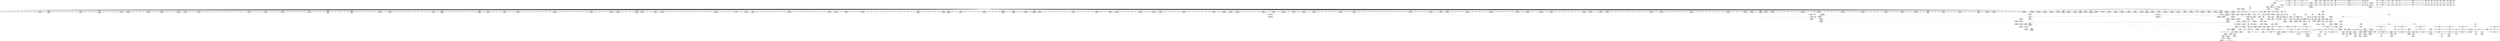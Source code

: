 digraph {
	CE0x45704e0 [shape=record,shape=Mrecord,label="{CE0x45704e0|28:_i32,_:_CRE_12,13_}"]
	CE0x4563ec0 [shape=record,shape=Mrecord,label="{CE0x4563ec0|56:_i8*,_:_CRE_280,281_}"]
	CE0x4591ed0 [shape=record,shape=Mrecord,label="{CE0x4591ed0|28:_i32,_:_CRE_88,89_}"]
	CE0x45683a0 [shape=record,shape=Mrecord,label="{CE0x45683a0|56:_i8*,_:_CRE_918,919_}"]
	CE0x64bea60 [shape=record,shape=Mrecord,label="{CE0x64bea60|i64_1|*Constant*|*SummSource*}"]
	CE0x45bec60 [shape=record,shape=Mrecord,label="{CE0x45bec60|i64*_getelementptr_inbounds_(_11_x_i64_,_11_x_i64_*___llvm_gcov_ctr125,_i64_0,_i64_8)|*Constant*}"]
	CE0x4562910 [shape=record,shape=Mrecord,label="{CE0x4562910|56:_i8*,_:_CRE_155,156_}"]
	CE0x45bd580 [shape=record,shape=Mrecord,label="{CE0x45bd580|0:_i8,_:_GCMR_current_sid.__warned_internal_global_i8_0,_section_.data.unlikely_,_align_1:_elem_0:default:}"]
	CE0x4599640 [shape=record,shape=Mrecord,label="{CE0x4599640|i8*_getelementptr_inbounds_(_45_x_i8_,_45_x_i8_*_.str12,_i32_0,_i32_0)|*Constant*}"]
	CE0x4567190 [shape=record,shape=Mrecord,label="{CE0x4567190|56:_i8*,_:_CRE_901,902_}"]
	CE0x453e300 [shape=record,shape=Mrecord,label="{CE0x453e300|56:_i8*,_:_CRE_336,344_|*MultipleSource*|Function::selinux_kernel_create_files_as&Arg::inode::|security/selinux/hooks.c,3543}"]
	CE0x4574630 [shape=record,shape=Mrecord,label="{CE0x4574630|56:_i8*,_:_CRE_201,202_}"]
	CE0x45b5cd0 [shape=record,shape=Mrecord,label="{CE0x45b5cd0|GLOBAL:__llvm_gcov_ctr125|Global_var:__llvm_gcov_ctr125|*SummSource*}"]
	CE0x4569fc0 [shape=record,shape=Mrecord,label="{CE0x4569fc0|56:_i8*,_:_CRE_977,978_}"]
	CE0x4551610 [shape=record,shape=Mrecord,label="{CE0x4551610|current_sid:tobool1|security/selinux/hooks.c,218|*SummSource*}"]
	CE0x4566f70 [shape=record,shape=Mrecord,label="{CE0x4566f70|56:_i8*,_:_CRE_899,900_}"]
	CE0x4595700 [shape=record,shape=Mrecord,label="{CE0x4595700|selinux_kernel_create_files_as:tmp6|security/selinux/hooks.c,3548|*SummSink*}"]
	CE0x45441e0 [shape=record,shape=Mrecord,label="{CE0x45441e0|56:_i8*,_:_CRE_161,162_}"]
	CE0x4547520 [shape=record,shape=Mrecord,label="{CE0x4547520|56:_i8*,_:_CRE_24,32_|*MultipleSource*|Function::selinux_kernel_create_files_as&Arg::inode::|security/selinux/hooks.c,3543}"]
	CE0x4596bf0 [shape=record,shape=Mrecord,label="{CE0x4596bf0|selinux_kernel_create_files_as:tmp11|security/selinux/hooks.c,3554}"]
	CE0x4563db0 [shape=record,shape=Mrecord,label="{CE0x4563db0|56:_i8*,_:_CRE_279,280_}"]
	CE0x459f570 [shape=record,shape=Mrecord,label="{CE0x459f570|selinux_kernel_create_files_as:tmp14|security/selinux/hooks.c,3555|*SummSource*}"]
	CE0x453f230 [shape=record,shape=Mrecord,label="{CE0x453f230|56:_i8*,_:_CRE_408,416_|*MultipleSource*|Function::selinux_kernel_create_files_as&Arg::inode::|security/selinux/hooks.c,3543}"]
	CE0x4541e20 [shape=record,shape=Mrecord,label="{CE0x4541e20|i1_true|*Constant*|*SummSink*}"]
	CE0x45698e0 [shape=record,shape=Mrecord,label="{CE0x45698e0|56:_i8*,_:_CRE_944,952_|*MultipleSource*|Function::selinux_kernel_create_files_as&Arg::inode::|security/selinux/hooks.c,3543}"]
	CE0x45ad470 [shape=record,shape=Mrecord,label="{CE0x45ad470|_ret_i32_%call2,_!dbg_!27733|security/selinux/hooks.c,3555}"]
	CE0x456e7a0 [shape=record,shape=Mrecord,label="{CE0x456e7a0|56:_i8*,_:_CRE_487,488_}"]
	CE0x45bc140 [shape=record,shape=Mrecord,label="{CE0x45bc140|get_current:tmp3|*SummSource*}"]
	CE0x4565bb0 [shape=record,shape=Mrecord,label="{CE0x4565bb0|56:_i8*,_:_CRE_172,173_}"]
	CE0x45ab9b0 [shape=record,shape=Mrecord,label="{CE0x45ab9b0|_ret_%struct.task_struct*_%tmp4,_!dbg_!27714|./arch/x86/include/asm/current.h,14}"]
	CE0x45f0940 [shape=record,shape=Mrecord,label="{CE0x45f0940|%struct.task_struct*_(%struct.task_struct**)*_asm_movq_%gs:$_1:P_,$0_,_r,im,_dirflag_,_fpsr_,_flags_|*SummSink*}"]
	CE0x4573540 [shape=record,shape=Mrecord,label="{CE0x4573540|56:_i8*,_:_CRE_597,598_}"]
	CE0x45912d0 [shape=record,shape=Mrecord,label="{CE0x45912d0|28:_i32,_:_CRE_76,77_}"]
	CE0x45bbd00 [shape=record,shape=Mrecord,label="{CE0x45bbd00|COLLAPSED:_GCMRE___llvm_gcov_ctr125_internal_global_11_x_i64_zeroinitializer:_elem_0:default:}"]
	CE0x45c6a50 [shape=record,shape=Mrecord,label="{CE0x45c6a50|current_sid:tmp21|security/selinux/hooks.c,218}"]
	CE0x64be9f0 [shape=record,shape=Mrecord,label="{CE0x64be9f0|i64_1|*Constant*}"]
	CE0x45c11d0 [shape=record,shape=Mrecord,label="{CE0x45c11d0|current_sid:sid|security/selinux/hooks.c,220}"]
	CE0x45afa40 [shape=record,shape=Mrecord,label="{CE0x45afa40|get_current:tmp|*SummSink*}"]
	CE0x45558c0 [shape=record,shape=Mrecord,label="{CE0x45558c0|56:_i8*,_:_CRE_760,768_|*MultipleSource*|Function::selinux_kernel_create_files_as&Arg::inode::|security/selinux/hooks.c,3543}"]
	CE0x45add20 [shape=record,shape=Mrecord,label="{CE0x45add20|selinux_kernel_create_files_as:create_sid|security/selinux/hooks.c,3554|*SummSource*}"]
	CE0x45a3f00 [shape=record,shape=Mrecord,label="{CE0x45a3f00|avc_has_perm:auditdata|Function::avc_has_perm&Arg::auditdata::|*SummSource*}"]
	CE0x455e180 [shape=record,shape=Mrecord,label="{CE0x455e180|56:_i8*,_:_CRE_242,243_}"]
	CE0x45b79b0 [shape=record,shape=Mrecord,label="{CE0x45b79b0|current_sid:tmp1}"]
	CE0x4566800 [shape=record,shape=Mrecord,label="{CE0x4566800|56:_i8*,_:_CRE_892,893_}"]
	CE0x45ac9c0 [shape=record,shape=Mrecord,label="{CE0x45ac9c0|current_sid:tmp24|security/selinux/hooks.c,220|*SummSink*}"]
	CE0x455e550 [shape=record,shape=Mrecord,label="{CE0x455e550|56:_i8*,_:_CRE_245,246_}"]
	CE0x4566b30 [shape=record,shape=Mrecord,label="{CE0x4566b30|56:_i8*,_:_CRE_895,896_}"]
	CE0x45686d0 [shape=record,shape=Mrecord,label="{CE0x45686d0|56:_i8*,_:_CRE_921,922_}"]
	CE0x456f930 [shape=record,shape=Mrecord,label="{CE0x456f930|56:_i8*,_:_CRE_540,544_|*MultipleSource*|Function::selinux_kernel_create_files_as&Arg::inode::|security/selinux/hooks.c,3543}"]
	CE0x459b500 [shape=record,shape=Mrecord,label="{CE0x459b500|i32_3|*Constant*}"]
	CE0x45b4720 [shape=record,shape=Mrecord,label="{CE0x45b4720|current_sid:tmp2}"]
	CE0x4571670 [shape=record,shape=Mrecord,label="{CE0x4571670|56:_i8*,_:_CRE_568,569_}"]
	CE0x459bc70 [shape=record,shape=Mrecord,label="{CE0x459bc70|28:_i32,_:_CRE_48,49_}"]
	CE0x45b1240 [shape=record,shape=Mrecord,label="{CE0x45b1240|get_current:tmp|*SummSource*}"]
	CE0x45910d0 [shape=record,shape=Mrecord,label="{CE0x45910d0|28:_i32,_:_CRE_74,75_}"]
	CE0x455b0f0 [shape=record,shape=Mrecord,label="{CE0x455b0f0|56:_i8*,_:_CRE_269,270_}"]
	CE0x45676e0 [shape=record,shape=Mrecord,label="{CE0x45676e0|56:_i8*,_:_CRE_906,907_}"]
	CE0x455aa90 [shape=record,shape=Mrecord,label="{CE0x455aa90|56:_i8*,_:_CRE_263,264_}"]
	CE0x453eab0 [shape=record,shape=Mrecord,label="{CE0x453eab0|56:_i8*,_:_CRE_376,384_|*MultipleSource*|Function::selinux_kernel_create_files_as&Arg::inode::|security/selinux/hooks.c,3543}"]
	CE0x4568b10 [shape=record,shape=Mrecord,label="{CE0x4568b10|56:_i8*,_:_CRE_925,926_}"]
	CE0x4596cd0 [shape=record,shape=Mrecord,label="{CE0x4596cd0|selinux_kernel_create_files_as:tmp11|security/selinux/hooks.c,3554|*SummSink*}"]
	CE0x453fb90 [shape=record,shape=Mrecord,label="{CE0x453fb90|56:_i8*,_:_CRE_448,456_|*MultipleSource*|Function::selinux_kernel_create_files_as&Arg::inode::|security/selinux/hooks.c,3543}"]
	CE0x4564a70 [shape=record,shape=Mrecord,label="{CE0x4564a70|56:_i8*,_:_CRE_291,292_}"]
	CE0x455f0e0 [shape=record,shape=Mrecord,label="{CE0x455f0e0|56:_i8*,_:_CRE_175,176_}"]
	CE0x4003780 [shape=record,shape=Mrecord,label="{CE0x4003780|56:_i8*,_:_CRE_112,120_|*MultipleSource*|Function::selinux_kernel_create_files_as&Arg::inode::|security/selinux/hooks.c,3543}"]
	CE0x45652f0 [shape=record,shape=Mrecord,label="{CE0x45652f0|56:_i8*,_:_CRE_299,300_}"]
	CE0x45b73b0 [shape=record,shape=Mrecord,label="{CE0x45b73b0|GLOBAL:__llvm_gcov_ctr125|Global_var:__llvm_gcov_ctr125|*SummSink*}"]
	CE0x455c700 [shape=record,shape=Mrecord,label="{CE0x455c700|56:_i8*,_:_CRE_64,72_|*MultipleSource*|Function::selinux_kernel_create_files_as&Arg::inode::|security/selinux/hooks.c,3543}"]
	CE0x4591cd0 [shape=record,shape=Mrecord,label="{CE0x4591cd0|28:_i32,_:_CRE_86,87_}"]
	CE0x4570cf0 [shape=record,shape=Mrecord,label="{CE0x4570cf0|28:_i32,_:_CRE_21,22_}"]
	CE0x45924d0 [shape=record,shape=Mrecord,label="{CE0x45924d0|28:_i32,_:_CRE_94,95_}"]
	CE0x45beeb0 [shape=record,shape=Mrecord,label="{CE0x45beeb0|current_sid:tmp15|security/selinux/hooks.c,218}"]
	CE0x45c7810 [shape=record,shape=Mrecord,label="{CE0x45c7810|current_sid:tmp22|security/selinux/hooks.c,218}"]
	CE0x459c680 [shape=record,shape=Mrecord,label="{CE0x459c680|28:_i32,_:_CRE_57,58_}"]
	CE0x45521e0 [shape=record,shape=Mrecord,label="{CE0x45521e0|56:_i8*,_:_CRE_602,603_}"]
	CE0x4562580 [shape=record,shape=Mrecord,label="{CE0x4562580|selinux_kernel_create_files_as:inode|Function::selinux_kernel_create_files_as&Arg::inode::}"]
	CE0x45533f0 [shape=record,shape=Mrecord,label="{CE0x45533f0|56:_i8*,_:_CRE_619,620_}"]
	CE0x4557a40 [shape=record,shape=Mrecord,label="{CE0x4557a40|56:_i8*,_:_CRE_874,875_}"]
	CE0x453dac0 [shape=record,shape=Mrecord,label="{CE0x453dac0|56:_i8*,_:_CRE_309,310_}"]
	CE0x45487d0 [shape=record,shape=Mrecord,label="{CE0x45487d0|56:_i8*,_:_CRE_2,4_|*MultipleSource*|Function::selinux_kernel_create_files_as&Arg::inode::|security/selinux/hooks.c,3543}"]
	CE0x45c23f0 [shape=record,shape=Mrecord,label="{CE0x45c23f0|i64*_getelementptr_inbounds_(_2_x_i64_,_2_x_i64_*___llvm_gcov_ctr98,_i64_0,_i64_0)|*Constant*|*SummSource*}"]
	CE0x456e9c0 [shape=record,shape=Mrecord,label="{CE0x456e9c0|56:_i8*,_:_CRE_488,496_|*MultipleSource*|Function::selinux_kernel_create_files_as&Arg::inode::|security/selinux/hooks.c,3543}"]
	CE0x4552d90 [shape=record,shape=Mrecord,label="{CE0x4552d90|56:_i8*,_:_CRE_613,614_}"]
	CE0x4553b60 [shape=record,shape=Mrecord,label="{CE0x4553b60|56:_i8*,_:_CRE_632,640_|*MultipleSource*|Function::selinux_kernel_create_files_as&Arg::inode::|security/selinux/hooks.c,3543}"]
	CE0x4561420 [shape=record,shape=Mrecord,label="{CE0x4561420|i32_10|*Constant*}"]
	CE0x45c3090 [shape=record,shape=Mrecord,label="{CE0x45c3090|current_sid:tmp18|security/selinux/hooks.c,218}"]
	CE0x4554420 [shape=record,shape=Mrecord,label="{CE0x4554420|56:_i8*,_:_CRE_672,680_|*MultipleSource*|Function::selinux_kernel_create_files_as&Arg::inode::|security/selinux/hooks.c,3543}"]
	CE0x4538bb0 [shape=record,shape=Mrecord,label="{CE0x4538bb0|56:_i8*,_:_CRE_256,257_}"]
	CE0x454ac30 [shape=record,shape=Mrecord,label="{CE0x454ac30|56:_i8*,_:_CRE_145,146_}"]
	CE0x4563fd0 [shape=record,shape=Mrecord,label="{CE0x4563fd0|56:_i8*,_:_CRE_281,282_}"]
	CE0x45522f0 [shape=record,shape=Mrecord,label="{CE0x45522f0|56:_i8*,_:_CRE_603,604_}"]
	CE0x4571230 [shape=record,shape=Mrecord,label="{CE0x4571230|56:_i8*,_:_CRE_564,565_}"]
	CE0x4571450 [shape=record,shape=Mrecord,label="{CE0x4571450|56:_i8*,_:_CRE_566,567_}"]
	CE0x45675d0 [shape=record,shape=Mrecord,label="{CE0x45675d0|56:_i8*,_:_CRE_905,906_}"]
	CE0x4557710 [shape=record,shape=Mrecord,label="{CE0x4557710|56:_i8*,_:_CRE_871,872_}"]
	CE0x459f200 [shape=record,shape=Mrecord,label="{CE0x459f200|selinux_kernel_create_files_as:create_sid|security/selinux/hooks.c,3554}"]
	CE0x64bead0 [shape=record,shape=Mrecord,label="{CE0x64bead0|i64_1|*Constant*|*SummSink*}"]
	CE0x4543c50 [shape=record,shape=Mrecord,label="{CE0x4543c50|i64*_getelementptr_inbounds_(_11_x_i64_,_11_x_i64_*___llvm_gcov_ctr125,_i64_0,_i64_1)|*Constant*|*SummSink*}"]
	CE0x4565880 [shape=record,shape=Mrecord,label="{CE0x4565880|56:_i8*,_:_CRE_169,170_}"]
	CE0x456b9e0 [shape=record,shape=Mrecord,label="{CE0x456b9e0|selinux_kernel_create_files_as:sid1|security/selinux/hooks.c,3548}"]
	CE0x4598440 [shape=record,shape=Mrecord,label="{CE0x4598440|128:_i8*,_:_CRE_128,136_|*MultipleSource*|Function::selinux_kernel_create_files_as&Arg::new::|security/selinux/hooks.c,3544}"]
	CE0x453a7a0 [shape=record,shape=Mrecord,label="{CE0x453a7a0|selinux_kernel_create_files_as:tmp4|*LoadInst*|security/selinux/hooks.c,3544}"]
	CE0x456a1a0 [shape=record,shape=Mrecord,label="{CE0x456a1a0|56:_i8*,_:_CRE_978,979_}"]
	CE0x455c1e0 [shape=record,shape=Mrecord,label="{CE0x455c1e0|56:_i8*,_:_CRE_137,138_}"]
	CE0x4559b80 [shape=record,shape=Mrecord,label="{CE0x4559b80|selinux_kernel_create_files_as:tmp1|*SummSink*}"]
	CE0x453a620 [shape=record,shape=Mrecord,label="{CE0x453a620|selinux_kernel_create_files_as:security|security/selinux/hooks.c,3544|*SummSink*}"]
	CE0x459f880 [shape=record,shape=Mrecord,label="{CE0x459f880|selinux_kernel_create_files_as:tmp15|security/selinux/hooks.c,3555}"]
	CE0x454b680 [shape=record,shape=Mrecord,label="{CE0x454b680|i32_0|*Constant*}"]
	CE0x456b640 [shape=record,shape=Mrecord,label="{CE0x456b640|selinux_kernel_create_files_as:new|Function::selinux_kernel_create_files_as&Arg::new::|*SummSource*}"]
	CE0x45b0670 [shape=record,shape=Mrecord,label="{CE0x45b0670|current_sid:call|security/selinux/hooks.c,218}"]
	CE0x45a34c0 [shape=record,shape=Mrecord,label="{CE0x45a34c0|%struct.common_audit_data*_null|*Constant*}"]
	CE0x453e6f0 [shape=record,shape=Mrecord,label="{CE0x453e6f0|56:_i8*,_:_CRE_352,360_|*MultipleSource*|Function::selinux_kernel_create_files_as&Arg::inode::|security/selinux/hooks.c,3543}"]
	CE0x45bb650 [shape=record,shape=Mrecord,label="{CE0x45bb650|GLOBAL:current_sid.__warned|Global_var:current_sid.__warned|*SummSource*}"]
	CE0x454e180 [shape=record,shape=Mrecord,label="{CE0x454e180|56:_i8*,_:_CRE_560,561_}"]
	CE0x4555320 [shape=record,shape=Mrecord,label="{CE0x4555320|56:_i8*,_:_CRE_736,740_|*MultipleSource*|Function::selinux_kernel_create_files_as&Arg::inode::|security/selinux/hooks.c,3543}"]
	CE0x456d280 [shape=record,shape=Mrecord,label="{CE0x456d280|128:_i8*,_:_CRE_28,32_|*MultipleSource*|Function::selinux_kernel_create_files_as&Arg::new::|security/selinux/hooks.c,3544}"]
	CE0x4571bc0 [shape=record,shape=Mrecord,label="{CE0x4571bc0|56:_i8*,_:_CRE_573,574_}"]
	CE0x4566c40 [shape=record,shape=Mrecord,label="{CE0x4566c40|56:_i8*,_:_CRE_896,897_}"]
	CE0x45be4e0 [shape=record,shape=Mrecord,label="{CE0x45be4e0|current_sid:tobool1|security/selinux/hooks.c,218}"]
	CE0x45a4140 [shape=record,shape=Mrecord,label="{CE0x45a4140|_ret_i32_%retval.0,_!dbg_!27728|security/selinux/avc.c,775|*SummSink*}"]
	CE0x4565e70 [shape=record,shape=Mrecord,label="{CE0x4565e70|56:_i8*,_:_CRE_883,884_}"]
	CE0x4552fb0 [shape=record,shape=Mrecord,label="{CE0x4552fb0|56:_i8*,_:_CRE_615,616_}"]
	CE0x45c12a0 [shape=record,shape=Mrecord,label="{CE0x45c12a0|current_sid:sid|security/selinux/hooks.c,220|*SummSource*}"]
	CE0x45709f0 [shape=record,shape=Mrecord,label="{CE0x45709f0|28:_i32,_:_CRE_18,19_}"]
	CE0x4553610 [shape=record,shape=Mrecord,label="{CE0x4553610|56:_i8*,_:_CRE_621,622_}"]
	CE0x456bb10 [shape=record,shape=Mrecord,label="{CE0x456bb10|selinux_kernel_create_files_as:sid1|security/selinux/hooks.c,3548|*SummSource*}"]
	CE0x454d620 [shape=record,shape=Mrecord,label="{CE0x454d620|56:_i8*,_:_CRE_165,166_}"]
	CE0x45b10a0 [shape=record,shape=Mrecord,label="{CE0x45b10a0|i64_3|*Constant*|*SummSink*}"]
	CE0x454a1a0 [shape=record,shape=Mrecord,label="{CE0x454a1a0|56:_i8*,_:_CRE_8,12_|*MultipleSource*|Function::selinux_kernel_create_files_as&Arg::inode::|security/selinux/hooks.c,3543}"]
	CE0x5a516a0 [shape=record,shape=Mrecord,label="{CE0x5a516a0|selinux_kernel_create_files_as:bb|*SummSink*}"]
	CE0x45aef30 [shape=record,shape=Mrecord,label="{CE0x45aef30|i64*_getelementptr_inbounds_(_5_x_i64_,_5_x_i64_*___llvm_gcov_ctr277,_i64_0,_i64_4)|*Constant*}"]
	CE0x45914d0 [shape=record,shape=Mrecord,label="{CE0x45914d0|28:_i32,_:_CRE_78,79_}"]
	CE0x45531d0 [shape=record,shape=Mrecord,label="{CE0x45531d0|56:_i8*,_:_CRE_617,618_}"]
	CE0x4563a80 [shape=record,shape=Mrecord,label="{CE0x4563a80|56:_i8*,_:_CRE_276,277_}"]
	CE0x45389c0 [shape=record,shape=Mrecord,label="{CE0x45389c0|56:_i8*,_:_CRE_254,255_}"]
	CE0x4595960 [shape=record,shape=Mrecord,label="{CE0x4595960|GLOBAL:__llvm_gcov_ctr277|Global_var:__llvm_gcov_ctr277}"]
	CE0x45c6500 [shape=record,shape=Mrecord,label="{CE0x45c6500|current_sid:cred|security/selinux/hooks.c,218}"]
	CE0x4551c70 [shape=record,shape=Mrecord,label="{CE0x4551c70|56:_i8*,_:_CRE_152,153_}"]
	CE0x45710f0 [shape=record,shape=Mrecord,label="{CE0x45710f0|28:_i32,_:_CRE_28,32_|*MultipleSource*|*LoadInst*|security/selinux/hooks.c,3543|security/selinux/hooks.c,3543|security/selinux/hooks.c,3548}"]
	CE0x4538660 [shape=record,shape=Mrecord,label="{CE0x4538660|i64_5|*Constant*}"]
	CE0x454df60 [shape=record,shape=Mrecord,label="{CE0x454df60|56:_i8*,_:_CRE_558,559_}"]
	CE0x455f410 [shape=record,shape=Mrecord,label="{CE0x455f410|56:_i8*,_:_CRE_178,179_}"]
	CE0x4565cc0 [shape=record,shape=Mrecord,label="{CE0x4565cc0|56:_i8*,_:_CRE_173,174_}"]
	CE0x456d7d0 [shape=record,shape=Mrecord,label="{CE0x456d7d0|128:_i8*,_:_CRE_40,44_|*MultipleSource*|Function::selinux_kernel_create_files_as&Arg::new::|security/selinux/hooks.c,3544}"]
	CE0x456a310 [shape=record,shape=Mrecord,label="{CE0x456a310|56:_i8*,_:_CRE_980,981_}"]
	CE0x45aebd0 [shape=record,shape=Mrecord,label="{CE0x45aebd0|12:_i32,_:_CME_16,20_|*MultipleSource*|*LoadInst*|security/selinux/hooks.c,3544|security/selinux/hooks.c,3544|security/selinux/hooks.c,3554}"]
	CE0x45a85b0 [shape=record,shape=Mrecord,label="{CE0x45a85b0|GLOBAL:lockdep_rcu_suspicious|*Constant*|*SummSink*}"]
	CE0x45c4110 [shape=record,shape=Mrecord,label="{CE0x45c4110|current_sid:tmp20|security/selinux/hooks.c,218|*SummSink*}"]
	CE0x459df90 [shape=record,shape=Mrecord,label="{CE0x459df90|i8_1|*Constant*}"]
	CE0x45c4fd0 [shape=record,shape=Mrecord,label="{CE0x45c4fd0|get_current:entry}"]
	CE0x453fd70 [shape=record,shape=Mrecord,label="{CE0x453fd70|56:_i8*,_:_CRE_456,464_|*MultipleSource*|Function::selinux_kernel_create_files_as&Arg::inode::|security/selinux/hooks.c,3543}"]
	CE0x4571ab0 [shape=record,shape=Mrecord,label="{CE0x4571ab0|56:_i8*,_:_CRE_572,573_}"]
	CE0x454b110 [shape=record,shape=Mrecord,label="{CE0x454b110|selinux_kernel_create_files_as:entry}"]
	CE0x45b6050 [shape=record,shape=Mrecord,label="{CE0x45b6050|current_sid:tmp6|security/selinux/hooks.c,218|*SummSource*}"]
	CE0x4568c20 [shape=record,shape=Mrecord,label="{CE0x4568c20|56:_i8*,_:_CRE_926,927_}"]
	CE0x459dd00 [shape=record,shape=Mrecord,label="{CE0x459dd00|current_sid:tmp16|security/selinux/hooks.c,218|*SummSource*}"]
	CE0x456e470 [shape=record,shape=Mrecord,label="{CE0x456e470|56:_i8*,_:_CRE_484,485_}"]
	CE0x45a0510 [shape=record,shape=Mrecord,label="{CE0x45a0510|i64_2|*Constant*|*SummSource*}"]
	CE0x455bde0 [shape=record,shape=Mrecord,label="{CE0x455bde0|56:_i8*,_:_CRE_120,128_|*MultipleSource*|Function::selinux_kernel_create_files_as&Arg::inode::|security/selinux/hooks.c,3543}"]
	CE0x45b2d10 [shape=record,shape=Mrecord,label="{CE0x45b2d10|current_sid:tmp7|security/selinux/hooks.c,218|*SummSink*}"]
	CE0x4556040 [shape=record,shape=Mrecord,label="{CE0x4556040|56:_i8*,_:_CRE_800,804_|*MultipleSource*|Function::selinux_kernel_create_files_as&Arg::inode::|security/selinux/hooks.c,3543}"]
	CE0x4558810 [shape=record,shape=Mrecord,label="{CE0x4558810|56:_i8*,_:_CRE_186,187_}"]
	CE0x4595100 [shape=record,shape=Mrecord,label="{CE0x4595100|28:_i32,_:_CRE_200,208_|*MultipleSource*|*LoadInst*|security/selinux/hooks.c,3543|security/selinux/hooks.c,3543|security/selinux/hooks.c,3548}"]
	CE0x459e130 [shape=record,shape=Mrecord,label="{CE0x459e130|i8_1|*Constant*|*SummSource*}"]
	CE0x4595b20 [shape=record,shape=Mrecord,label="{CE0x4595b20|GLOBAL:__llvm_gcov_ctr277|Global_var:__llvm_gcov_ctr277|*SummSource*}"]
	CE0x4551740 [shape=record,shape=Mrecord,label="{CE0x4551740|current_sid:tobool1|security/selinux/hooks.c,218|*SummSink*}"]
	CE0x456aac0 [shape=record,shape=Mrecord,label="{CE0x456aac0|56:_i8*,_:_CRE_988,992_|*MultipleSource*|Function::selinux_kernel_create_files_as&Arg::inode::|security/selinux/hooks.c,3543}"]
	CE0x45c4e40 [shape=record,shape=Mrecord,label="{CE0x45c4e40|GLOBAL:get_current|*Constant*|*SummSink*}"]
	CE0x456ead0 [shape=record,shape=Mrecord,label="{CE0x456ead0|56:_i8*,_:_CRE_496,500_|*MultipleSource*|Function::selinux_kernel_create_files_as&Arg::inode::|security/selinux/hooks.c,3543}"]
	CE0x45d8c00 [shape=record,shape=Mrecord,label="{CE0x45d8c00|get_current:tmp2|*SummSink*}"]
	CE0x4561330 [shape=record,shape=Mrecord,label="{CE0x4561330|selinux_kernel_create_files_as:tmp10|security/selinux/hooks.c,3553}"]
	CE0x456a570 [shape=record,shape=Mrecord,label="{CE0x456a570|56:_i8*,_:_CRE_981,982_}"]
	CE0x459f080 [shape=record,shape=Mrecord,label="{CE0x459f080|selinux_kernel_create_files_as:tmp13|security/selinux/hooks.c,3554|*SummSink*}"]
	CE0x45c10f0 [shape=record,shape=Mrecord,label="{CE0x45c10f0|i32_1|*Constant*|*SummSink*}"]
	CE0x4558b40 [shape=record,shape=Mrecord,label="{CE0x4558b40|56:_i8*,_:_CRE_189,190_}"]
	CE0x45b99c0 [shape=record,shape=Mrecord,label="{CE0x45b99c0|i64_4|*Constant*|*SummSink*}"]
	CE0x455efd0 [shape=record,shape=Mrecord,label="{CE0x455efd0|56:_i8*,_:_CRE_174,175_}"]
	CE0x4552620 [shape=record,shape=Mrecord,label="{CE0x4552620|56:_i8*,_:_CRE_606,607_}"]
	CE0x453d790 [shape=record,shape=Mrecord,label="{CE0x453d790|56:_i8*,_:_CRE_306,307_}"]
	CE0x4558a30 [shape=record,shape=Mrecord,label="{CE0x4558a30|56:_i8*,_:_CRE_188,189_}"]
	CE0x4551ff0 [shape=record,shape=Mrecord,label="{CE0x4551ff0|56:_i8*,_:_CRE_600,601_}"]
	CE0x456fb10 [shape=record,shape=Mrecord,label="{CE0x456fb10|56:_i8*,_:_CRE_544,552_|*MultipleSource*|Function::selinux_kernel_create_files_as&Arg::inode::|security/selinux/hooks.c,3543}"]
	CE0x4570040 [shape=record,shape=Mrecord,label="{CE0x4570040|56:_i8*,_:_CRE_556,557_}"]
	CE0x45c0a60 [shape=record,shape=Mrecord,label="{CE0x45c0a60|current_sid:tmp23|security/selinux/hooks.c,218|*SummSink*}"]
	CE0x459d730 [shape=record,shape=Mrecord,label="{CE0x459d730|i32_22|*Constant*}"]
	CE0x45bcbd0 [shape=record,shape=Mrecord,label="{CE0x45bcbd0|i64*_getelementptr_inbounds_(_11_x_i64_,_11_x_i64_*___llvm_gcov_ctr125,_i64_0,_i64_0)|*Constant*}"]
	CE0x45a8540 [shape=record,shape=Mrecord,label="{CE0x45a8540|GLOBAL:lockdep_rcu_suspicious|*Constant*|*SummSource*}"]
	CE0x45b2a20 [shape=record,shape=Mrecord,label="{CE0x45b2a20|current_sid:tmp7|security/selinux/hooks.c,218}"]
	CE0x453d460 [shape=record,shape=Mrecord,label="{CE0x453d460|56:_i8*,_:_CRE_303,304_}"]
	CE0x4549d70 [shape=record,shape=Mrecord,label="{CE0x4549d70|56:_i8*,_:_CRE_232,236_|*MultipleSource*|Function::selinux_kernel_create_files_as&Arg::inode::|security/selinux/hooks.c,3543}"]
	CE0x4540480 [shape=record,shape=Mrecord,label="{CE0x4540480|56:_i8*,_:_CRE_476,477_}"]
	CE0x453d680 [shape=record,shape=Mrecord,label="{CE0x453d680|56:_i8*,_:_CRE_305,306_}"]
	CE0x4564520 [shape=record,shape=Mrecord,label="{CE0x4564520|56:_i8*,_:_CRE_286,287_}"]
	CE0x4562b30 [shape=record,shape=Mrecord,label="{CE0x4562b30|56:_i8*,_:_CRE_157,158_}"]
	CE0x4574520 [shape=record,shape=Mrecord,label="{CE0x4574520|56:_i8*,_:_CRE_200,201_}"]
	CE0x4556d60 [shape=record,shape=Mrecord,label="{CE0x4556d60|56:_i8*,_:_CRE_856,864_|*MultipleSource*|Function::selinux_kernel_create_files_as&Arg::inode::|security/selinux/hooks.c,3543}"]
	CE0x455adc0 [shape=record,shape=Mrecord,label="{CE0x455adc0|56:_i8*,_:_CRE_266,267_}"]
	CE0x45a2290 [shape=record,shape=Mrecord,label="{CE0x45a2290|avc_has_perm:ssid|Function::avc_has_perm&Arg::ssid::|*SummSink*}"]
	CE0x459c780 [shape=record,shape=Mrecord,label="{CE0x459c780|28:_i32,_:_CRE_58,59_}"]
	CE0x45677f0 [shape=record,shape=Mrecord,label="{CE0x45677f0|56:_i8*,_:_CRE_907,908_}"]
	CE0x4562f40 [shape=record,shape=Mrecord,label="{CE0x4562f40|56:_i8*,_:_CRE_249,250_}"]
	CE0x45a2a70 [shape=record,shape=Mrecord,label="{CE0x45a2a70|i16_48|*Constant*|*SummSink*}"]
	CE0x458dc90 [shape=record,shape=Mrecord,label="{CE0x458dc90|_call_void_lockdep_rcu_suspicious(i8*_getelementptr_inbounds_(_25_x_i8_,_25_x_i8_*_.str3,_i32_0,_i32_0),_i32_218,_i8*_getelementptr_inbounds_(_45_x_i8_,_45_x_i8_*_.str12,_i32_0,_i32_0))_#10,_!dbg_!27727|security/selinux/hooks.c,218|*SummSink*}"]
	CE0x4556220 [shape=record,shape=Mrecord,label="{CE0x4556220|56:_i8*,_:_CRE_808,816_|*MultipleSource*|Function::selinux_kernel_create_files_as&Arg::inode::|security/selinux/hooks.c,3543}"]
	CE0x45a27a0 [shape=record,shape=Mrecord,label="{CE0x45a27a0|i16_48|*Constant*}"]
	CE0x4540f80 [shape=record,shape=Mrecord,label="{CE0x4540f80|current_sid:tmp13|security/selinux/hooks.c,218|*SummSink*}"]
	CE0x45927d0 [shape=record,shape=Mrecord,label="{CE0x45927d0|28:_i32,_:_CRE_97,98_}"]
	CE0x4557600 [shape=record,shape=Mrecord,label="{CE0x4557600|56:_i8*,_:_CRE_870,871_}"]
	CE0x4599e50 [shape=record,shape=Mrecord,label="{CE0x4599e50|_ret_i32_%tmp24,_!dbg_!27742|security/selinux/hooks.c,220}"]
	CE0x45a40d0 [shape=record,shape=Mrecord,label="{CE0x45a40d0|_ret_i32_%retval.0,_!dbg_!27728|security/selinux/avc.c,775|*SummSource*}"]
	CE0x456a680 [shape=record,shape=Mrecord,label="{CE0x456a680|56:_i8*,_:_CRE_982,983_}"]
	CE0x459c050 [shape=record,shape=Mrecord,label="{CE0x459c050|28:_i32,_:_CRE_50,51_}"]
	CE0x4563160 [shape=record,shape=Mrecord,label="{CE0x4563160|56:_i8*,_:_CRE_251,252_}"]
	CE0x456a9b0 [shape=record,shape=Mrecord,label="{CE0x456a9b0|56:_i8*,_:_CRE_984,988_|*MultipleSource*|Function::selinux_kernel_create_files_as&Arg::inode::|security/selinux/hooks.c,3543}"]
	CE0x459c5b0 [shape=record,shape=Mrecord,label="{CE0x459c5b0|28:_i32,_:_CRE_56,57_}"]
	CE0x4540ea0 [shape=record,shape=Mrecord,label="{CE0x4540ea0|current_sid:tmp13|security/selinux/hooks.c,218}"]
	CE0x45ab4a0 [shape=record,shape=Mrecord,label="{CE0x45ab4a0|current_sid:if.end}"]
	CE0x45ad4e0 [shape=record,shape=Mrecord,label="{CE0x45ad4e0|_ret_i32_%call2,_!dbg_!27733|security/selinux/hooks.c,3555|*SummSource*}"]
	CE0x4546b30 [shape=record,shape=Mrecord,label="{CE0x4546b30|i32_218|*Constant*}"]
	CE0x4590dd0 [shape=record,shape=Mrecord,label="{CE0x4590dd0|28:_i32,_:_CRE_71,72_}"]
	CE0x45496e0 [shape=record,shape=Mrecord,label="{CE0x45496e0|i64*_getelementptr_inbounds_(_5_x_i64_,_5_x_i64_*___llvm_gcov_ctr277,_i64_0,_i64_0)|*Constant*|*SummSink*}"]
	CE0x455a740 [shape=record,shape=Mrecord,label="{CE0x455a740|i64*_getelementptr_inbounds_(_5_x_i64_,_5_x_i64_*___llvm_gcov_ctr277,_i64_0,_i64_0)|*Constant*|*SummSource*}"]
	CE0x459d5c0 [shape=record,shape=Mrecord,label="{CE0x459d5c0|selinux_kernel_create_files_as:tmp3|security/selinux/hooks.c,3543|*SummSink*}"]
	"CONST[source:0(mediator),value:2(dynamic)][purpose:{object}]"
	CE0x45c48f0 [shape=record,shape=Mrecord,label="{CE0x45c48f0|current_sid:call4|security/selinux/hooks.c,218|*SummSink*}"]
	CE0x455c4b0 [shape=record,shape=Mrecord,label="{CE0x455c4b0|56:_i8*,_:_CRE_140,141_}"]
	CE0x45567c0 [shape=record,shape=Mrecord,label="{CE0x45567c0|56:_i8*,_:_CRE_832,840_|*MultipleSource*|Function::selinux_kernel_create_files_as&Arg::inode::|security/selinux/hooks.c,3543}"]
	CE0x4572440 [shape=record,shape=Mrecord,label="{CE0x4572440|56:_i8*,_:_CRE_581,582_}"]
	CE0x45d3ed0 [shape=record,shape=Mrecord,label="{CE0x45d3ed0|get_current:bb|*SummSource*}"]
	CE0x4551870 [shape=record,shape=Mrecord,label="{CE0x4551870|i64_4|*Constant*}"]
	CE0x4540130 [shape=record,shape=Mrecord,label="{CE0x4540130|56:_i8*,_:_CRE_473,474_}"]
	CE0x455ecb0 [shape=record,shape=Mrecord,label="{CE0x455ecb0|56:_i8*,_:_CRE_88,96_|*MultipleSource*|Function::selinux_kernel_create_files_as&Arg::inode::|security/selinux/hooks.c,3543}"]
	CE0x459e2b0 [shape=record,shape=Mrecord,label="{CE0x459e2b0|i8_1|*Constant*|*SummSink*}"]
	CE0x4572ff0 [shape=record,shape=Mrecord,label="{CE0x4572ff0|56:_i8*,_:_CRE_592,593_}"]
	CE0x45574f0 [shape=record,shape=Mrecord,label="{CE0x45574f0|56:_i8*,_:_CRE_869,870_}"]
	CE0x459a1a0 [shape=record,shape=Mrecord,label="{CE0x459a1a0|i32_3|*Constant*|*SummSink*}"]
	CE0x459b930 [shape=record,shape=Mrecord,label="{CE0x459b930|28:_i32,_:_CRE_34,35_|*MultipleSource*|*LoadInst*|security/selinux/hooks.c,3543|security/selinux/hooks.c,3543|security/selinux/hooks.c,3548}"]
	CE0x45a0f50 [shape=record,shape=Mrecord,label="{CE0x45a0f50|selinux_kernel_create_files_as:tmp7|security/selinux/hooks.c,3553|*SummSink*}"]
	CE0x45665e0 [shape=record,shape=Mrecord,label="{CE0x45665e0|56:_i8*,_:_CRE_890,891_}"]
	CE0x4563050 [shape=record,shape=Mrecord,label="{CE0x4563050|56:_i8*,_:_CRE_250,251_}"]
	CE0x4540f10 [shape=record,shape=Mrecord,label="{CE0x4540f10|current_sid:tmp13|security/selinux/hooks.c,218|*SummSource*}"]
	CE0x455a4c0 [shape=record,shape=Mrecord,label="{CE0x455a4c0|56:_i8*,_:_CRE_194,195_}"]
	CE0x4595ca0 [shape=record,shape=Mrecord,label="{CE0x4595ca0|GLOBAL:__llvm_gcov_ctr277|Global_var:__llvm_gcov_ctr277|*SummSink*}"]
	CE0x45afdb0 [shape=record,shape=Mrecord,label="{CE0x45afdb0|current_sid:tobool|security/selinux/hooks.c,218|*SummSink*}"]
	CE0x45c39b0 [shape=record,shape=Mrecord,label="{CE0x45c39b0|current_sid:tmp19|security/selinux/hooks.c,218|*SummSource*}"]
	CE0x45569a0 [shape=record,shape=Mrecord,label="{CE0x45569a0|56:_i8*,_:_CRE_840,848_|*MultipleSource*|Function::selinux_kernel_create_files_as&Arg::inode::|security/selinux/hooks.c,3543}"]
	CE0x4569060 [shape=record,shape=Mrecord,label="{CE0x4569060|56:_i8*,_:_CRE_930,931_}"]
	CE0x4569280 [shape=record,shape=Mrecord,label="{CE0x4569280|56:_i8*,_:_CRE_932,933_}"]
	CE0x459c1a0 [shape=record,shape=Mrecord,label="{CE0x459c1a0|28:_i32,_:_CRE_51,52_}"]
	CE0x4546690 [shape=record,shape=Mrecord,label="{CE0x4546690|56:_i8*,_:_CRE_40,48_|*MultipleSource*|Function::selinux_kernel_create_files_as&Arg::inode::|security/selinux/hooks.c,3543}"]
	CE0x45bbd70 [shape=record,shape=Mrecord,label="{CE0x45bbd70|current_sid:tmp|*SummSource*}"]
	CE0x45aa360 [shape=record,shape=Mrecord,label="{CE0x45aa360|current_sid:tmp3}"]
	CE0x45c3f70 [shape=record,shape=Mrecord,label="{CE0x45c3f70|current_sid:tmp20|security/selinux/hooks.c,218|*SummSource*}"]
	CE0x45b9890 [shape=record,shape=Mrecord,label="{CE0x45b9890|i64_4|*Constant*|*SummSource*}"]
	CE0x45a3530 [shape=record,shape=Mrecord,label="{CE0x45a3530|avc_has_perm:requested|Function::avc_has_perm&Arg::requested::}"]
	CE0x454b8b0 [shape=record,shape=Mrecord,label="{CE0x454b8b0|get_current:tmp4|./arch/x86/include/asm/current.h,14|*SummSource*}"]
	CE0x4571cd0 [shape=record,shape=Mrecord,label="{CE0x4571cd0|56:_i8*,_:_CRE_574,575_}"]
	CE0x4568180 [shape=record,shape=Mrecord,label="{CE0x4568180|56:_i8*,_:_CRE_916,917_}"]
	CE0x4560ff0 [shape=record,shape=Mrecord,label="{CE0x4560ff0|selinux_kernel_create_files_as:tmp9|security/selinux/hooks.c,3553|*SummSource*}"]
	CE0x45919d0 [shape=record,shape=Mrecord,label="{CE0x45919d0|28:_i32,_:_CRE_83,84_}"]
	CE0x4568070 [shape=record,shape=Mrecord,label="{CE0x4568070|56:_i8*,_:_CRE_915,916_}"]
	CE0x4594170 [shape=record,shape=Mrecord,label="{CE0x4594170|28:_i32,_:_CRE_128,136_|*MultipleSource*|*LoadInst*|security/selinux/hooks.c,3543|security/selinux/hooks.c,3543|security/selinux/hooks.c,3548}"]
	CE0x45938f0 [shape=record,shape=Mrecord,label="{CE0x45938f0|28:_i32,_:_CRE_113,114_}"]
	CE0x456f570 [shape=record,shape=Mrecord,label="{CE0x456f570|56:_i8*,_:_CRE_528,536_|*MultipleSource*|Function::selinux_kernel_create_files_as&Arg::inode::|security/selinux/hooks.c,3543}"]
	CE0x453a440 [shape=record,shape=Mrecord,label="{CE0x453a440|selinux_kernel_create_files_as:security|security/selinux/hooks.c,3544}"]
	CE0x453ff50 [shape=record,shape=Mrecord,label="{CE0x453ff50|56:_i8*,_:_CRE_464,472_|*MultipleSource*|Function::selinux_kernel_create_files_as&Arg::inode::|security/selinux/hooks.c,3543}"]
	CE0x4552840 [shape=record,shape=Mrecord,label="{CE0x4552840|56:_i8*,_:_CRE_608,609_}"]
	CE0x455c310 [shape=record,shape=Mrecord,label="{CE0x455c310|56:_i8*,_:_CRE_184,185_}"]
	CE0x4572660 [shape=record,shape=Mrecord,label="{CE0x4572660|56:_i8*,_:_CRE_583,584_}"]
	CE0x45aad60 [shape=record,shape=Mrecord,label="{CE0x45aad60|current_sid:tmp6|security/selinux/hooks.c,218|*SummSink*}"]
	CE0x4537d70 [shape=record,shape=Mrecord,label="{CE0x4537d70|current_sid:tmp11|security/selinux/hooks.c,218|*SummSink*}"]
	CE0x455acb0 [shape=record,shape=Mrecord,label="{CE0x455acb0|56:_i8*,_:_CRE_265,266_}"]
	CE0x4566a20 [shape=record,shape=Mrecord,label="{CE0x4566a20|56:_i8*,_:_CRE_894,895_}"]
	CE0x4570af0 [shape=record,shape=Mrecord,label="{CE0x4570af0|28:_i32,_:_CRE_19,20_}"]
	CE0x4574300 [shape=record,shape=Mrecord,label="{CE0x4574300|56:_i8*,_:_CRE_198,199_}"]
	CE0x456f390 [shape=record,shape=Mrecord,label="{CE0x456f390|56:_i8*,_:_CRE_520,528_|*MultipleSource*|Function::selinux_kernel_create_files_as&Arg::inode::|security/selinux/hooks.c,3543}"]
	CE0x45a80c0 [shape=record,shape=Mrecord,label="{CE0x45a80c0|i8*_getelementptr_inbounds_(_25_x_i8_,_25_x_i8_*_.str3,_i32_0,_i32_0)|*Constant*}"]
	CE0x4567b20 [shape=record,shape=Mrecord,label="{CE0x4567b20|56:_i8*,_:_CRE_910,911_}"]
	CE0x4552ea0 [shape=record,shape=Mrecord,label="{CE0x4552ea0|56:_i8*,_:_CRE_614,615_}"]
	CE0x454b5c0 [shape=record,shape=Mrecord,label="{CE0x454b5c0|_call_void_mcount()_#3|*SummSink*}"]
	CE0x45921d0 [shape=record,shape=Mrecord,label="{CE0x45921d0|28:_i32,_:_CRE_91,92_}"]
	CE0x4598800 [shape=record,shape=Mrecord,label="{CE0x4598800|128:_i8*,_:_CRE_144,152_|*MultipleSource*|Function::selinux_kernel_create_files_as&Arg::new::|security/selinux/hooks.c,3544}"]
	CE0x4564fc0 [shape=record,shape=Mrecord,label="{CE0x4564fc0|56:_i8*,_:_CRE_296,297_}"]
	CE0x45935c0 [shape=record,shape=Mrecord,label="{CE0x45935c0|28:_i32,_:_CRE_110,111_}"]
	CE0x45c5170 [shape=record,shape=Mrecord,label="{CE0x45c5170|get_current:entry|*SummSink*}"]
	CE0x4565400 [shape=record,shape=Mrecord,label="{CE0x4565400|56:_i8*,_:_CRE_300,301_}"]
	CE0x454ec30 [shape=record,shape=Mrecord,label="{CE0x454ec30|56:_i8*,_:_CRE_141,142_}"]
	CE0x4572dd0 [shape=record,shape=Mrecord,label="{CE0x4572dd0|56:_i8*,_:_CRE_590,591_}"]
	CE0x456d9b0 [shape=record,shape=Mrecord,label="{CE0x456d9b0|128:_i8*,_:_CRE_44,48_|*MultipleSource*|Function::selinux_kernel_create_files_as&Arg::new::|security/selinux/hooks.c,3544}"]
	CE0x45be3c0 [shape=record,shape=Mrecord,label="{CE0x45be3c0|current_sid:tmp8|security/selinux/hooks.c,218|*SummSource*}"]
	CE0x4599340 [shape=record,shape=Mrecord,label="{CE0x4599340|selinux_kernel_create_files_as:tmp5|security/selinux/hooks.c,3544}"]
	CE0x4597900 [shape=record,shape=Mrecord,label="{CE0x4597900|128:_i8*,_:_CRE_80,88_|*MultipleSource*|Function::selinux_kernel_create_files_as&Arg::new::|security/selinux/hooks.c,3544}"]
	CE0x4598260 [shape=record,shape=Mrecord,label="{CE0x4598260|128:_i8*,_:_CRE_120,128_|*MultipleSource*|Function::selinux_kernel_create_files_as&Arg::new::|security/selinux/hooks.c,3544}"]
	CE0x4538010 [shape=record,shape=Mrecord,label="{CE0x4538010|current_sid:tmp12|security/selinux/hooks.c,218|*SummSource*}"]
	CE0x459a0e0 [shape=record,shape=Mrecord,label="{CE0x459a0e0|_ret_i32_%tmp24,_!dbg_!27742|security/selinux/hooks.c,220|*SummSink*}"]
	CE0x45913d0 [shape=record,shape=Mrecord,label="{CE0x45913d0|28:_i32,_:_CRE_77,78_}"]
	CE0x64be980 [shape=record,shape=Mrecord,label="{CE0x64be980|selinux_kernel_create_files_as:tmp|*SummSink*}"]
	CE0x45379f0 [shape=record,shape=Mrecord,label="{CE0x45379f0|current_sid:tmp11|security/selinux/hooks.c,218}"]
	CE0x45580a0 [shape=record,shape=Mrecord,label="{CE0x45580a0|56:_i8*,_:_CRE_880,881_}"]
	CE0x4592f60 [shape=record,shape=Mrecord,label="{CE0x4592f60|28:_i32,_:_CRE_104,105_}"]
	CE0x4545d70 [shape=record,shape=Mrecord,label="{CE0x4545d70|selinux_kernel_create_files_as:if.end|*SummSource*}"]
	CE0x45a2350 [shape=record,shape=Mrecord,label="{CE0x45a2350|avc_has_perm:tsid|Function::avc_has_perm&Arg::tsid::}"]
	"CONST[source:1(input),value:2(dynamic)][purpose:{subject}][SrcIdx:2]"
	CE0x45b0d80 [shape=record,shape=Mrecord,label="{CE0x45b0d80|i64_3|*Constant*}"]
	CE0x45b24e0 [shape=record,shape=Mrecord,label="{CE0x45b24e0|current_sid:tobool|security/selinux/hooks.c,218}"]
	CE0x455bf80 [shape=record,shape=Mrecord,label="{CE0x455bf80|56:_i8*,_:_CRE_128,136_|*MultipleSource*|Function::selinux_kernel_create_files_as&Arg::inode::|security/selinux/hooks.c,3543}"]
	CE0x45b1680 [shape=record,shape=Mrecord,label="{CE0x45b1680|current_sid:land.lhs.true|*SummSource*}"]
	CE0x45b00e0 [shape=record,shape=Mrecord,label="{CE0x45b00e0|i64_2|*Constant*}"]
	CE0x45ab2e0 [shape=record,shape=Mrecord,label="{CE0x45ab2e0|current_sid:do.body|*SummSource*}"]
	CE0x45688f0 [shape=record,shape=Mrecord,label="{CE0x45688f0|56:_i8*,_:_CRE_923,924_}"]
	CE0x4594d00 [shape=record,shape=Mrecord,label="{CE0x4594d00|28:_i32,_:_CRE_184,192_|*MultipleSource*|*LoadInst*|security/selinux/hooks.c,3543|security/selinux/hooks.c,3543|security/selinux/hooks.c,3548}"]
	CE0x456bff0 [shape=record,shape=Mrecord,label="{CE0x456bff0|selinux_kernel_create_files_as:sid1|security/selinux/hooks.c,3548|*SummSink*}"]
	CE0x4539100 [shape=record,shape=Mrecord,label="{CE0x4539100|56:_i8*,_:_CRE_261,262_}"]
	CE0x454af60 [shape=record,shape=Mrecord,label="{CE0x454af60|56:_i8*,_:_CRE_148,149_}"]
	CE0x4549750 [shape=record,shape=Mrecord,label="{CE0x4549750|selinux_kernel_create_files_as:tmp}"]
	CE0x45a1760 [shape=record,shape=Mrecord,label="{CE0x45a1760|i32_(i32,_i32,_i16,_i32,_%struct.common_audit_data*)*_bitcast_(i32_(i32,_i32,_i16,_i32,_%struct.common_audit_data.495*)*_avc_has_perm_to_i32_(i32,_i32,_i16,_i32,_%struct.common_audit_data*)*)|*Constant*|*SummSource*}"]
	CE0x454ad40 [shape=record,shape=Mrecord,label="{CE0x454ad40|56:_i8*,_:_CRE_146,147_}"]
	CE0x458e620 [shape=record,shape=Mrecord,label="{CE0x458e620|selinux_kernel_create_files_as:sid3|security/selinux/hooks.c,3554}"]
	CE0x454eef0 [shape=record,shape=Mrecord,label="{CE0x454eef0|56:_i8*,_:_CRE_144,145_}"]
	CE0x4563970 [shape=record,shape=Mrecord,label="{CE0x4563970|56:_i8*,_:_CRE_275,276_}"]
	CE0x45c22c0 [shape=record,shape=Mrecord,label="{CE0x45c22c0|get_current:bb}"]
	CE0x45687e0 [shape=record,shape=Mrecord,label="{CE0x45687e0|56:_i8*,_:_CRE_922,923_}"]
	CE0x4570680 [shape=record,shape=Mrecord,label="{CE0x4570680|28:_i32,_:_CRE_14,15_}"]
	CE0x45651e0 [shape=record,shape=Mrecord,label="{CE0x45651e0|56:_i8*,_:_CRE_298,299_}"]
	CE0x456efd0 [shape=record,shape=Mrecord,label="{CE0x456efd0|56:_i8*,_:_CRE_508,512_|*MultipleSource*|Function::selinux_kernel_create_files_as&Arg::inode::|security/selinux/hooks.c,3543}"]
	CE0x4570820 [shape=record,shape=Mrecord,label="{CE0x4570820|28:_i32,_:_CRE_16,17_}"]
	CE0x456afc0 [shape=record,shape=Mrecord,label="{CE0x456afc0|selinux_kernel_create_files_as:tmp2|*LoadInst*|security/selinux/hooks.c,3543|*SummSource*}"]
	CE0x4596470 [shape=record,shape=Mrecord,label="{CE0x4596470|i64*_getelementptr_inbounds_(_5_x_i64_,_5_x_i64_*___llvm_gcov_ctr277,_i64_0,_i64_3)|*Constant*|*SummSource*}"]
	CE0x454d730 [shape=record,shape=Mrecord,label="{CE0x454d730|56:_i8*,_:_CRE_166,167_}"]
	CE0x453d9b0 [shape=record,shape=Mrecord,label="{CE0x453d9b0|56:_i8*,_:_CRE_308,309_}"]
	CE0x45c7360 [shape=record,shape=Mrecord,label="{CE0x45c7360|COLLAPSED:_CMRE:_elem_0::|security/selinux/hooks.c,218}"]
	CE0x45b64f0 [shape=record,shape=Mrecord,label="{CE0x45b64f0|current_sid:tmp12|security/selinux/hooks.c,218|*SummSink*}"]
	CE0x45a1c60 [shape=record,shape=Mrecord,label="{CE0x45a1c60|avc_has_perm:entry|*SummSource*}"]
	CE0x45c2600 [shape=record,shape=Mrecord,label="{CE0x45c2600|i64*_getelementptr_inbounds_(_11_x_i64_,_11_x_i64_*___llvm_gcov_ctr125,_i64_0,_i64_9)|*Constant*}"]
	CE0x4538aa0 [shape=record,shape=Mrecord,label="{CE0x4538aa0|56:_i8*,_:_CRE_255,256_}"]
	CE0x45944d0 [shape=record,shape=Mrecord,label="{CE0x45944d0|28:_i32,_:_CRE_144,152_|*MultipleSource*|*LoadInst*|security/selinux/hooks.c,3543|security/selinux/hooks.c,3543|security/selinux/hooks.c,3548}"]
	CE0x453a5b0 [shape=record,shape=Mrecord,label="{CE0x453a5b0|selinux_kernel_create_files_as:security|security/selinux/hooks.c,3544|*SummSource*}"]
	CE0x45b9240 [shape=record,shape=Mrecord,label="{CE0x45b9240|current_sid:tmp10|security/selinux/hooks.c,218|*SummSink*}"]
	CE0x45705b0 [shape=record,shape=Mrecord,label="{CE0x45705b0|28:_i32,_:_CRE_13,14_}"]
	CE0x45a2d40 [shape=record,shape=Mrecord,label="{CE0x45a2d40|avc_has_perm:tclass|Function::avc_has_perm&Arg::tclass::}"]
	CE0x45ad7c0 [shape=record,shape=Mrecord,label="{CE0x45ad7c0|current_sid:if.then|*SummSink*}"]
	CE0x45c6670 [shape=record,shape=Mrecord,label="{CE0x45c6670|current_sid:cred|security/selinux/hooks.c,218|*SummSource*}"]
	CE0x4538cc0 [shape=record,shape=Mrecord,label="{CE0x4538cc0|56:_i8*,_:_CRE_257,258_}"]
	CE0x456a8a0 [shape=record,shape=Mrecord,label="{CE0x456a8a0|selinux_kernel_create_files_as:tmp2|*LoadInst*|security/selinux/hooks.c,3543}"]
	CE0x454e650 [shape=record,shape=Mrecord,label="{CE0x454e650|56:_i8*,_:_CRE_207,208_}"]
	CE0x4557f90 [shape=record,shape=Mrecord,label="{CE0x4557f90|56:_i8*,_:_CRE_879,880_}"]
	CE0x45700b0 [shape=record,shape=Mrecord,label="{CE0x45700b0|56:_i8*,_:_CRE_555,556_}"]
	CE0x4562720 [shape=record,shape=Mrecord,label="{CE0x4562720|selinux_kernel_create_files_as:inode|Function::selinux_kernel_create_files_as&Arg::inode::|*SummSource*}"]
	CE0x454ca60 [shape=record,shape=Mrecord,label="{CE0x454ca60|selinux_kernel_create_files_as:tmp10|security/selinux/hooks.c,3553|*SummSink*}"]
	CE0x4599510 [shape=record,shape=Mrecord,label="{CE0x4599510|i32_218|*Constant*|*SummSink*}"]
	CE0x456f1b0 [shape=record,shape=Mrecord,label="{CE0x456f1b0|56:_i8*,_:_CRE_512,520_|*MultipleSource*|Function::selinux_kernel_create_files_as&Arg::inode::|security/selinux/hooks.c,3543}"]
	CE0x45c2d90 [shape=record,shape=Mrecord,label="{CE0x45c2d90|current_sid:tmp17|security/selinux/hooks.c,218|*SummSource*}"]
	CE0x45ae6f0 [shape=record,shape=Mrecord,label="{CE0x45ae6f0|i64*_getelementptr_inbounds_(_5_x_i64_,_5_x_i64_*___llvm_gcov_ctr277,_i64_0,_i64_4)|*Constant*|*SummSink*}"]
	CE0x453f050 [shape=record,shape=Mrecord,label="{CE0x453f050|56:_i8*,_:_CRE_400,408_|*MultipleSource*|Function::selinux_kernel_create_files_as&Arg::inode::|security/selinux/hooks.c,3543}"]
	CE0x45582c0 [shape=record,shape=Mrecord,label="{CE0x45582c0|56:_i8*,_:_CRE_882,883_}"]
	CE0x4572000 [shape=record,shape=Mrecord,label="{CE0x4572000|56:_i8*,_:_CRE_577,578_}"]
	CE0x45407f0 [shape=record,shape=Mrecord,label="{CE0x45407f0|56:_i8*,_:_CRE_478,479_}"]
	CE0x45427f0 [shape=record,shape=Mrecord,label="{CE0x45427f0|_call_void_mcount()_#3|*SummSource*}"]
	CE0x453ddf0 [shape=record,shape=Mrecord,label="{CE0x453ddf0|56:_i8*,_:_CRE_472,473_}"]
	CE0x4555aa0 [shape=record,shape=Mrecord,label="{CE0x4555aa0|56:_i8*,_:_CRE_768,776_|*MultipleSource*|Function::selinux_kernel_create_files_as&Arg::inode::|security/selinux/hooks.c,3543}"]
	CE0x45c08e0 [shape=record,shape=Mrecord,label="{CE0x45c08e0|current_sid:tmp23|security/selinux/hooks.c,218|*SummSource*}"]
	CE0x4557120 [shape=record,shape=Mrecord,label="{CE0x4557120|56:_i8*,_:_CRE_866,867_}"]
	CE0x4572bb0 [shape=record,shape=Mrecord,label="{CE0x4572bb0|56:_i8*,_:_CRE_588,589_}"]
	CE0x45a04a0 [shape=record,shape=Mrecord,label="{CE0x45a04a0|i64_2|*Constant*}"]
	CE0x45c1d90 [shape=record,shape=Mrecord,label="{CE0x45c1d90|current_sid:sid|security/selinux/hooks.c,220|*SummSink*}"]
	CE0x45c3d10 [shape=record,shape=Mrecord,label="{CE0x45c3d10|i64*_getelementptr_inbounds_(_11_x_i64_,_11_x_i64_*___llvm_gcov_ctr125,_i64_0,_i64_10)|*Constant*|*SummSink*}"]
	CE0x45ba040 [shape=record,shape=Mrecord,label="{CE0x45ba040|current_sid:bb}"]
	CE0x456ec70 [shape=record,shape=Mrecord,label="{CE0x456ec70|56:_i8*,_:_CRE_500,504_|*MultipleSource*|Function::selinux_kernel_create_files_as&Arg::inode::|security/selinux/hooks.c,3543}"]
	CE0x4563ca0 [shape=record,shape=Mrecord,label="{CE0x4563ca0|56:_i8*,_:_CRE_278,279_}"]
	CE0x4543ff0 [shape=record,shape=Mrecord,label="{CE0x4543ff0|56:_i8*,_:_CRE_159,160_}"]
	CE0x45b04b0 [shape=record,shape=Mrecord,label="{CE0x45b04b0|COLLAPSED:_GCMRE___llvm_gcov_ctr98_internal_global_2_x_i64_zeroinitializer:_elem_0:default:}"]
	CE0x4557c60 [shape=record,shape=Mrecord,label="{CE0x4557c60|56:_i8*,_:_CRE_876,877_}"]
	CE0x453f7d0 [shape=record,shape=Mrecord,label="{CE0x453f7d0|56:_i8*,_:_CRE_432,440_|*MultipleSource*|Function::selinux_kernel_create_files_as&Arg::inode::|security/selinux/hooks.c,3543}"]
	CE0x45989e0 [shape=record,shape=Mrecord,label="{CE0x45989e0|128:_i8*,_:_CRE_152,160_|*MultipleSource*|Function::selinux_kernel_create_files_as&Arg::new::|security/selinux/hooks.c,3544}"]
	CE0x45a1560 [shape=record,shape=Mrecord,label="{CE0x45a1560|i32_(i32,_i32,_i16,_i32,_%struct.common_audit_data*)*_bitcast_(i32_(i32,_i32,_i16,_i32,_%struct.common_audit_data.495*)*_avc_has_perm_to_i32_(i32,_i32,_i16,_i32,_%struct.common_audit_data*)*)|*Constant*}"]
	CE0x4547690 [shape=record,shape=Mrecord,label="{CE0x4547690|56:_i8*,_:_CRE_32,40_|*MultipleSource*|Function::selinux_kernel_create_files_as&Arg::inode::|security/selinux/hooks.c,3543}"]
	CE0x454d840 [shape=record,shape=Mrecord,label="{CE0x454d840|56:_i8*,_:_CRE_167,168_}"]
	CE0x45530c0 [shape=record,shape=Mrecord,label="{CE0x45530c0|56:_i8*,_:_CRE_616,617_}"]
	CE0x4569de0 [shape=record,shape=Mrecord,label="{CE0x4569de0|56:_i8*,_:_CRE_968,976_|*MultipleSource*|Function::selinux_kernel_create_files_as&Arg::inode::|security/selinux/hooks.c,3543}"]
	CE0x4598080 [shape=record,shape=Mrecord,label="{CE0x4598080|128:_i8*,_:_CRE_112,120_|*MultipleSource*|Function::selinux_kernel_create_files_as&Arg::new::|security/selinux/hooks.c,3544}"]
	CE0x4599160 [shape=record,shape=Mrecord,label="{CE0x4599160|selinux_kernel_create_files_as:tmp4|*LoadInst*|security/selinux/hooks.c,3544|*SummSink*}"]
	CE0x455a820 [shape=record,shape=Mrecord,label="{CE0x455a820|selinux_kernel_create_files_as:if.end|*SummSink*}"]
	CE0x45b3e00 [shape=record,shape=Mrecord,label="{CE0x45b3e00|i64_0|*Constant*}"]
	CE0x456d5f0 [shape=record,shape=Mrecord,label="{CE0x456d5f0|128:_i8*,_:_CRE_36,40_|*MultipleSource*|Function::selinux_kernel_create_files_as&Arg::new::|security/selinux/hooks.c,3544}"]
	CE0x454cbe0 [shape=record,shape=Mrecord,label="{CE0x454cbe0|i64*_getelementptr_inbounds_(_5_x_i64_,_5_x_i64_*___llvm_gcov_ctr277,_i64_0,_i64_3)|*Constant*}"]
	CE0x454c190 [shape=record,shape=Mrecord,label="{CE0x454c190|selinux_kernel_create_files_as:i_security|security/selinux/hooks.c,3543}"]
	CE0x45ab790 [shape=record,shape=Mrecord,label="{CE0x45ab790|_ret_%struct.task_struct*_%tmp4,_!dbg_!27714|./arch/x86/include/asm/current.h,14|*SummSource*}"]
	CE0x45664d0 [shape=record,shape=Mrecord,label="{CE0x45664d0|56:_i8*,_:_CRE_889,890_}"]
	CE0x455c520 [shape=record,shape=Mrecord,label="{CE0x455c520|56:_i8*,_:_CRE_139,140_}"]
	CE0x4566090 [shape=record,shape=Mrecord,label="{CE0x4566090|56:_i8*,_:_CRE_885,886_}"]
	CE0x4567d40 [shape=record,shape=Mrecord,label="{CE0x4567d40|56:_i8*,_:_CRE_912,913_}"]
	CE0x4562620 [shape=record,shape=Mrecord,label="{CE0x4562620|selinux_kernel_create_files_as:inode|Function::selinux_kernel_create_files_as&Arg::inode::|*SummSink*}"]
	CE0x45b9f30 [shape=record,shape=Mrecord,label="{CE0x45b9f30|current_sid:if.end|*SummSource*}"]
	CE0x45695b0 [shape=record,shape=Mrecord,label="{CE0x45695b0|56:_i8*,_:_CRE_935,936_}"]
	CE0x4567900 [shape=record,shape=Mrecord,label="{CE0x4567900|56:_i8*,_:_CRE_908,909_}"]
	CE0x45b5ee0 [shape=record,shape=Mrecord,label="{CE0x45b5ee0|current_sid:tmp6|security/selinux/hooks.c,218}"]
	CE0x4596240 [shape=record,shape=Mrecord,label="{CE0x4596240|selinux_kernel_create_files_as:tmp8|security/selinux/hooks.c,3553|*SummSource*}"]
	CE0x459ca80 [shape=record,shape=Mrecord,label="{CE0x459ca80|28:_i32,_:_CRE_61,62_}"]
	CE0x4557290 [shape=record,shape=Mrecord,label="{CE0x4557290|56:_i8*,_:_CRE_868,869_}"]
	CE0x45ae470 [shape=record,shape=Mrecord,label="{CE0x45ae470|12:_i32,_:_CME_4,8_|*MultipleSource*|*LoadInst*|security/selinux/hooks.c,3544|security/selinux/hooks.c,3544|security/selinux/hooks.c,3554}"]
	CE0x454ecd0 [shape=record,shape=Mrecord,label="{CE0x454ecd0|56:_i8*,_:_CRE_142,143_}"]
	CE0x4567e50 [shape=record,shape=Mrecord,label="{CE0x4567e50|56:_i8*,_:_CRE_913,914_}"]
	CE0x456c960 [shape=record,shape=Mrecord,label="{CE0x456c960|128:_i8*,_:_CRE_4,8_|*MultipleSource*|Function::selinux_kernel_create_files_as&Arg::new::|security/selinux/hooks.c,3544}"]
	CE0x453aca0 [shape=record,shape=Mrecord,label="{CE0x453aca0|selinux_kernel_create_files_as:entry|*SummSource*}"]
	CE0x455e660 [shape=record,shape=Mrecord,label="{CE0x455e660|56:_i8*,_:_CRE_246,247_}"]
	CE0x45c4770 [shape=record,shape=Mrecord,label="{CE0x45c4770|current_sid:call4|security/selinux/hooks.c,218|*SummSource*}"]
	CE0x45a83a0 [shape=record,shape=Mrecord,label="{CE0x45a83a0|i8*_getelementptr_inbounds_(_25_x_i8_,_25_x_i8_*_.str3,_i32_0,_i32_0)|*Constant*|*SummSink*}"]
	CE0x4562d50 [shape=record,shape=Mrecord,label="{CE0x4562d50|56:_i8*,_:_CRE_247,248_}"]
	CE0x4570bf0 [shape=record,shape=Mrecord,label="{CE0x4570bf0|28:_i32,_:_CRE_20,21_}"]
	CE0x45c4a20 [shape=record,shape=Mrecord,label="{CE0x45c4a20|GLOBAL:get_current|*Constant*}"]
	CE0x45547e0 [shape=record,shape=Mrecord,label="{CE0x45547e0|56:_i8*,_:_CRE_684,688_|*MultipleSource*|Function::selinux_kernel_create_files_as&Arg::inode::|security/selinux/hooks.c,3543}"]
	CE0x454c4e0 [shape=record,shape=Mrecord,label="{CE0x454c4e0|selinux_kernel_create_files_as:i_security|security/selinux/hooks.c,3543|*SummSink*}"]
	CE0x45650d0 [shape=record,shape=Mrecord,label="{CE0x45650d0|56:_i8*,_:_CRE_297,298_}"]
	CE0x4571890 [shape=record,shape=Mrecord,label="{CE0x4571890|56:_i8*,_:_CRE_570,571_}"]
	CE0x454d0c0 [shape=record,shape=Mrecord,label="{CE0x454d0c0|56:_i8*,_:_CRE_205,206_}"]
	CE0x45a2be0 [shape=record,shape=Mrecord,label="{CE0x45a2be0|i32_2|*Constant*}"]
	CE0x4554240 [shape=record,shape=Mrecord,label="{CE0x4554240|56:_i8*,_:_CRE_664,672_|*MultipleSource*|Function::selinux_kernel_create_files_as&Arg::inode::|security/selinux/hooks.c,3543}"]
	CE0x4571ef0 [shape=record,shape=Mrecord,label="{CE0x4571ef0|56:_i8*,_:_CRE_576,577_}"]
	CE0x4573320 [shape=record,shape=Mrecord,label="{CE0x4573320|56:_i8*,_:_CRE_595,596_}"]
	CE0x45c3d80 [shape=record,shape=Mrecord,label="{CE0x45c3d80|current_sid:tmp19|security/selinux/hooks.c,218|*SummSink*}"]
	CE0x4565f80 [shape=record,shape=Mrecord,label="{CE0x4565f80|56:_i8*,_:_CRE_884,885_}"]
	CE0x45ba200 [shape=record,shape=Mrecord,label="{CE0x45ba200|current_sid:bb|*SummSink*}"]
	CE0x45ab3e0 [shape=record,shape=Mrecord,label="{CE0x45ab3e0|current_sid:do.body|*SummSink*}"]
	CE0x453f5f0 [shape=record,shape=Mrecord,label="{CE0x453f5f0|56:_i8*,_:_CRE_424,432_|*MultipleSource*|Function::selinux_kernel_create_files_as&Arg::inode::|security/selinux/hooks.c,3543}"]
	CE0x45ade80 [shape=record,shape=Mrecord,label="{CE0x45ade80|selinux_kernel_create_files_as:create_sid|security/selinux/hooks.c,3554|*SummSink*}"]
	CE0x45ac6a0 [shape=record,shape=Mrecord,label="{CE0x45ac6a0|current_sid:tmp24|security/selinux/hooks.c,220}"]
	CE0x4538dd0 [shape=record,shape=Mrecord,label="{CE0x4538dd0|56:_i8*,_:_CRE_258,259_}"]
	CE0x45c63e0 [shape=record,shape=Mrecord,label="{CE0x45c63e0|i32_78|*Constant*|*SummSource*}"]
	CE0x4552730 [shape=record,shape=Mrecord,label="{CE0x4552730|56:_i8*,_:_CRE_607,608_}"]
	CE0x45b5650 [shape=record,shape=Mrecord,label="{CE0x45b5650|i64*_getelementptr_inbounds_(_11_x_i64_,_11_x_i64_*___llvm_gcov_ctr125,_i64_0,_i64_8)|*Constant*|*SummSource*}"]
	CE0x4595300 [shape=record,shape=Mrecord,label="{CE0x4595300|selinux_kernel_create_files_as:tmp6|security/selinux/hooks.c,3548}"]
	CE0x4563750 [shape=record,shape=Mrecord,label="{CE0x4563750|56:_i8*,_:_CRE_273,274_}"]
	CE0x45641f0 [shape=record,shape=Mrecord,label="{CE0x45641f0|56:_i8*,_:_CRE_283,284_}"]
	CE0x459cc80 [shape=record,shape=Mrecord,label="{CE0x459cc80|28:_i32,_:_CRE_63,64_}"]
	CE0x456dd70 [shape=record,shape=Mrecord,label="{CE0x456dd70|128:_i8*,_:_CRE_52,56_|*MultipleSource*|Function::selinux_kernel_create_files_as&Arg::new::|security/selinux/hooks.c,3544}"]
	CE0x45928d0 [shape=record,shape=Mrecord,label="{CE0x45928d0|28:_i32,_:_CRE_98,99_}"]
	CE0x45b17c0 [shape=record,shape=Mrecord,label="{CE0x45b17c0|current_sid:land.lhs.true2}"]
	CE0x4541ca0 [shape=record,shape=Mrecord,label="{CE0x4541ca0|i1_true|*Constant*|*SummSource*}"]
	CE0x453e510 [shape=record,shape=Mrecord,label="{CE0x453e510|56:_i8*,_:_CRE_344,352_|*MultipleSource*|Function::selinux_kernel_create_files_as&Arg::inode::|security/selinux/hooks.c,3543}"]
	CE0x4551b60 [shape=record,shape=Mrecord,label="{CE0x4551b60|56:_i8*,_:_CRE_151,152_}"]
	CE0x45aed80 [shape=record,shape=Mrecord,label="{CE0x45aed80|12:_i32,_:_CME_20,24_|*MultipleSource*|*LoadInst*|security/selinux/hooks.c,3544|security/selinux/hooks.c,3544|security/selinux/hooks.c,3554}"]
	CE0x454e070 [shape=record,shape=Mrecord,label="{CE0x454e070|56:_i8*,_:_CRE_559,560_}"]
	CE0x4563530 [shape=record,shape=Mrecord,label="{CE0x4563530|56:_i8*,_:_CRE_271,272_}"]
	CE0x45b6380 [shape=record,shape=Mrecord,label="{CE0x45b6380|GLOBAL:current_task|Global_var:current_task|*SummSource*}"]
	CE0x456e250 [shape=record,shape=Mrecord,label="{CE0x456e250|56:_i8*,_:_CRE_482,483_}"]
	CE0x4597ea0 [shape=record,shape=Mrecord,label="{CE0x4597ea0|128:_i8*,_:_CRE_104,112_|*MultipleSource*|Function::selinux_kernel_create_files_as&Arg::new::|security/selinux/hooks.c,3544}"]
	CE0x459a900 [shape=record,shape=Mrecord,label="{CE0x459a900|current_sid:entry|*SummSource*}"]
	CE0x45b4790 [shape=record,shape=Mrecord,label="{CE0x45b4790|current_sid:tmp2|*SummSource*}"]
	CE0x45c0f90 [shape=record,shape=Mrecord,label="{CE0x45c0f90|i32_1|*Constant*|*SummSource*}"]
	CE0x4570450 [shape=record,shape=Mrecord,label="{CE0x4570450|selinux_kernel_create_files_as:call2|security/selinux/hooks.c,3548}"]
	CE0x45c7550 [shape=record,shape=Mrecord,label="{CE0x45c7550|current_sid:security|security/selinux/hooks.c,218|*SummSink*}"]
	CE0x45c2960 [shape=record,shape=Mrecord,label="{CE0x45c2960|i64*_getelementptr_inbounds_(_11_x_i64_,_11_x_i64_*___llvm_gcov_ctr125,_i64_0,_i64_9)|*Constant*|*SummSink*}"]
	CE0x4558c40 [shape=record,shape=Mrecord,label="{CE0x4558c40|selinux_kernel_create_files_as:if.then}"]
	CE0x45a8310 [shape=record,shape=Mrecord,label="{CE0x45a8310|i8*_getelementptr_inbounds_(_25_x_i8_,_25_x_i8_*_.str3,_i32_0,_i32_0)|*Constant*|*SummSource*}"]
	CE0x45b7120 [shape=record,shape=Mrecord,label="{CE0x45b7120|current_sid:tmp5|security/selinux/hooks.c,218}"]
	CE0x4594900 [shape=record,shape=Mrecord,label="{CE0x4594900|28:_i32,_:_CRE_160,168_|*MultipleSource*|*LoadInst*|security/selinux/hooks.c,3543|security/selinux/hooks.c,3543|security/selinux/hooks.c,3548}"]
	CE0x4553720 [shape=record,shape=Mrecord,label="{CE0x4553720|56:_i8*,_:_CRE_622,623_}"]
	CE0x455b200 [shape=record,shape=Mrecord,label="{CE0x455b200|56:_i8*,_:_CRE_270,271_}"]
	CE0x45bde10 [shape=record,shape=Mrecord,label="{CE0x45bde10|current_sid:do.end|*SummSource*}"]
	CE0x45923d0 [shape=record,shape=Mrecord,label="{CE0x45923d0|28:_i32,_:_CRE_93,94_}"]
	CE0x456c6c0 [shape=record,shape=Mrecord,label="{CE0x456c6c0|28:_i32,_:_CRE_11,12_}"]
	CE0x459a710 [shape=record,shape=Mrecord,label="{CE0x459a710|GLOBAL:current_sid|*Constant*|*SummSink*}"]
	CE0x459b070 [shape=record,shape=Mrecord,label="{CE0x459b070|selinux_kernel_create_files_as:call|security/selinux/hooks.c,3545|*SummSink*}"]
	CE0x4572aa0 [shape=record,shape=Mrecord,label="{CE0x4572aa0|56:_i8*,_:_CRE_587,588_}"]
	CE0x454cd90 [shape=record,shape=Mrecord,label="{CE0x454cd90|56:_i8*,_:_CRE_202,203_}"]
	CE0x459b730 [shape=record,shape=Mrecord,label="{CE0x459b730|28:_i32,_:_CRE_32,34_|*MultipleSource*|*LoadInst*|security/selinux/hooks.c,3543|security/selinux/hooks.c,3543|security/selinux/hooks.c,3548}"]
	CE0x45ae000 [shape=record,shape=Mrecord,label="{CE0x45ae000|12:_i32,_:_CME_0,4_|*MultipleSource*|*LoadInst*|security/selinux/hooks.c,3544|security/selinux/hooks.c,3544|security/selinux/hooks.c,3554}"]
	CE0x4570ef0 [shape=record,shape=Mrecord,label="{CE0x4570ef0|28:_i32,_:_CRE_23,24_}"]
	CE0x4597ae0 [shape=record,shape=Mrecord,label="{CE0x4597ae0|128:_i8*,_:_CRE_88,89_|*MultipleSource*|Function::selinux_kernel_create_files_as&Arg::new::|security/selinux/hooks.c,3544}"]
	CE0x4538ee0 [shape=record,shape=Mrecord,label="{CE0x4538ee0|56:_i8*,_:_CRE_259,260_}"]
	CE0x459c4e0 [shape=record,shape=Mrecord,label="{CE0x459c4e0|28:_i32,_:_CRE_55,56_}"]
	CE0x4592d40 [shape=record,shape=Mrecord,label="{CE0x4592d40|28:_i32,_:_CRE_102,103_}"]
	CE0x45917d0 [shape=record,shape=Mrecord,label="{CE0x45917d0|28:_i32,_:_CRE_81,82_}"]
	CE0x45694a0 [shape=record,shape=Mrecord,label="{CE0x45694a0|56:_i8*,_:_CRE_934,935_}"]
	CE0x45a00f0 [shape=record,shape=Mrecord,label="{CE0x45a00f0|selinux_kernel_create_files_as:cmp|security/selinux/hooks.c,3553|*SummSource*}"]
	CE0x45a38b0 [shape=record,shape=Mrecord,label="{CE0x45a38b0|%struct.common_audit_data*_null|*Constant*|*SummSink*}"]
	CE0x453dbd0 [shape=record,shape=Mrecord,label="{CE0x453dbd0|56:_i8*,_:_CRE_310,311_}"]
	CE0x4537bf0 [shape=record,shape=Mrecord,label="{CE0x4537bf0|current_sid:tmp11|security/selinux/hooks.c,218|*SummSource*}"]
	CE0x4555e60 [shape=record,shape=Mrecord,label="{CE0x4555e60|56:_i8*,_:_CRE_792,800_|*MultipleSource*|Function::selinux_kernel_create_files_as&Arg::inode::|security/selinux/hooks.c,3543}"]
	CE0x45424c0 [shape=record,shape=Mrecord,label="{CE0x45424c0|current_sid:tmp3|*SummSink*}"]
	CE0x456b5a0 [shape=record,shape=Mrecord,label="{CE0x456b5a0|selinux_kernel_create_files_as:new|Function::selinux_kernel_create_files_as&Arg::new::}"]
	CE0x45611b0 [shape=record,shape=Mrecord,label="{CE0x45611b0|selinux_kernel_create_files_as:tmp9|security/selinux/hooks.c,3553|*SummSink*}"]
	CE0x45b6410 [shape=record,shape=Mrecord,label="{CE0x45b6410|GLOBAL:current_task|Global_var:current_task|*SummSink*}"]
	CE0x4557300 [shape=record,shape=Mrecord,label="{CE0x4557300|56:_i8*,_:_CRE_867,868_}"]
	CE0x45c6f60 [shape=record,shape=Mrecord,label="{CE0x45c6f60|current_sid:security|security/selinux/hooks.c,218}"]
	CE0x453e1b0 [shape=record,shape=Mrecord,label="{CE0x453e1b0|56:_i8*,_:_CRE_328,336_|*MultipleSource*|Function::selinux_kernel_create_files_as&Arg::inode::|security/selinux/hooks.c,3543}"]
	CE0x4563860 [shape=record,shape=Mrecord,label="{CE0x4563860|56:_i8*,_:_CRE_274,275_}"]
	CE0x454b710 [shape=record,shape=Mrecord,label="{CE0x454b710|selinux_kernel_create_files_as:bb}"]
	CE0x45674c0 [shape=record,shape=Mrecord,label="{CE0x45674c0|56:_i8*,_:_CRE_904,905_}"]
	CE0x459d280 [shape=record,shape=Mrecord,label="{CE0x459d280|28:_i32,_:_CRE_69,70_}"]
	CE0x454de50 [shape=record,shape=Mrecord,label="{CE0x454de50|56:_i8*,_:_CRE_557,558_}"]
	CE0x4552400 [shape=record,shape=Mrecord,label="{CE0x4552400|56:_i8*,_:_CRE_604,605_}"]
	CE0x45b4d40 [shape=record,shape=Mrecord,label="{CE0x45b4d40|_call_void_mcount()_#3|*SummSink*}"]
	CE0x45a2500 [shape=record,shape=Mrecord,label="{CE0x45a2500|avc_has_perm:tsid|Function::avc_has_perm&Arg::tsid::|*SummSource*}"]
	CE0x4570750 [shape=record,shape=Mrecord,label="{CE0x4570750|28:_i32,_:_CRE_15,16_}"]
	CE0x4541ad0 [shape=record,shape=Mrecord,label="{CE0x4541ad0|i1_true|*Constant*}"]
	CE0x45497c0 [shape=record,shape=Mrecord,label="{CE0x45497c0|COLLAPSED:_GCMRE___llvm_gcov_ctr277_internal_global_5_x_i64_zeroinitializer:_elem_0:default:}"]
	CE0x45929d0 [shape=record,shape=Mrecord,label="{CE0x45929d0|28:_i32,_:_CRE_99,100_}"]
	CE0x4568f50 [shape=record,shape=Mrecord,label="{CE0x4568f50|56:_i8*,_:_CRE_929,930_}"]
	CE0x45740e0 [shape=record,shape=Mrecord,label="{CE0x45740e0|56:_i8*,_:_CRE_196,197_}"]
	CE0x45719a0 [shape=record,shape=Mrecord,label="{CE0x45719a0|56:_i8*,_:_CRE_571,572_}"]
	"CONST[source:0(mediator),value:0(static)][purpose:{operation}]"
	CE0x4557930 [shape=record,shape=Mrecord,label="{CE0x4557930|56:_i8*,_:_CRE_873,874_}"]
	CE0x45a8410 [shape=record,shape=Mrecord,label="{CE0x45a8410|GLOBAL:lockdep_rcu_suspicious|*Constant*}"]
	CE0x455c9e0 [shape=record,shape=Mrecord,label="{CE0x455c9e0|56:_i8*,_:_CRE_76,80_|*MultipleSource*|Function::selinux_kernel_create_files_as&Arg::inode::|security/selinux/hooks.c,3543}"]
	CE0x45406e0 [shape=record,shape=Mrecord,label="{CE0x45406e0|56:_i8*,_:_CRE_477,478_}"]
	CE0x459ba80 [shape=record,shape=Mrecord,label="{CE0x459ba80|28:_i32,_:_CRE_40,44_|*MultipleSource*|*LoadInst*|security/selinux/hooks.c,3543|security/selinux/hooks.c,3543|security/selinux/hooks.c,3548}"]
	CE0x45ad640 [shape=record,shape=Mrecord,label="{CE0x45ad640|_ret_i32_%call2,_!dbg_!27733|security/selinux/hooks.c,3555|*SummSink*}"]
	CE0x45a3a00 [shape=record,shape=Mrecord,label="{CE0x45a3a00|avc_has_perm:auditdata|Function::avc_has_perm&Arg::auditdata::|*SummSink*}"]
	CE0x454d4d0 [shape=record,shape=Mrecord,label="{CE0x454d4d0|56:_i8*,_:_CRE_164,165_}"]
	CE0x4551a50 [shape=record,shape=Mrecord,label="{CE0x4551a50|56:_i8*,_:_CRE_150,151_}"]
	CE0x456b710 [shape=record,shape=Mrecord,label="{CE0x456b710|selinux_kernel_create_files_as:new|Function::selinux_kernel_create_files_as&Arg::new::|*SummSink*}"]
	CE0x4542580 [shape=record,shape=Mrecord,label="{CE0x4542580|_call_void_mcount()_#3}"]
	CE0x4597360 [shape=record,shape=Mrecord,label="{CE0x4597360|128:_i8*,_:_CRE_56,64_|*MultipleSource*|Function::selinux_kernel_create_files_as&Arg::new::|security/selinux/hooks.c,3544}"]
	CE0x4572110 [shape=record,shape=Mrecord,label="{CE0x4572110|56:_i8*,_:_CRE_578,579_}"]
	CE0x4593180 [shape=record,shape=Mrecord,label="{CE0x4593180|28:_i32,_:_CRE_106,107_}"]
	CE0x456fed0 [shape=record,shape=Mrecord,label="{CE0x456fed0|56:_i8*,_:_CRE_554,555_}"]
	CE0x45bef20 [shape=record,shape=Mrecord,label="{CE0x45bef20|current_sid:tmp15|security/selinux/hooks.c,218|*SummSource*}"]
	CE0x45918d0 [shape=record,shape=Mrecord,label="{CE0x45918d0|28:_i32,_:_CRE_82,83_}"]
	CE0x4557e80 [shape=record,shape=Mrecord,label="{CE0x4557e80|56:_i8*,_:_CRE_878,879_}"]
	CE0x4571340 [shape=record,shape=Mrecord,label="{CE0x4571340|56:_i8*,_:_CRE_565,566_}"]
	CE0x455a3b0 [shape=record,shape=Mrecord,label="{CE0x455a3b0|56:_i8*,_:_CRE_193,194_}"]
	CE0x45385a0 [shape=record,shape=Mrecord,label="{CE0x45385a0|current_sid:tmp10|security/selinux/hooks.c,218}"]
	CE0x45aea30 [shape=record,shape=Mrecord,label="{CE0x45aea30|12:_i32,_:_CME_12,16_|*MultipleSource*|*LoadInst*|security/selinux/hooks.c,3544|security/selinux/hooks.c,3544|security/selinux/hooks.c,3554}"]
	CE0x459c410 [shape=record,shape=Mrecord,label="{CE0x459c410|28:_i32,_:_CRE_54,55_}"]
	CE0x4570ff0 [shape=record,shape=Mrecord,label="{CE0x4570ff0|28:_i32,_:_CRE_24,28_|*MultipleSource*|*LoadInst*|security/selinux/hooks.c,3543|security/selinux/hooks.c,3543|security/selinux/hooks.c,3548}"]
	CE0x45b9fa0 [shape=record,shape=Mrecord,label="{CE0x45b9fa0|current_sid:if.end|*SummSink*}"]
	CE0x455c380 [shape=record,shape=Mrecord,label="{CE0x455c380|56:_i8*,_:_CRE_138,139_}"]
	CE0x459f460 [shape=record,shape=Mrecord,label="{CE0x459f460|selinux_kernel_create_files_as:tmp14|security/selinux/hooks.c,3555}"]
	CE0x4554060 [shape=record,shape=Mrecord,label="{CE0x4554060|56:_i8*,_:_CRE_656,664_|*MultipleSource*|Function::selinux_kernel_create_files_as&Arg::inode::|security/selinux/hooks.c,3543}"]
	CE0x459be60 [shape=record,shape=Mrecord,label="{CE0x459be60|28:_i32,_:_CRE_49,50_}"]
	CE0x45c2e00 [shape=record,shape=Mrecord,label="{CE0x45c2e00|current_sid:tmp17|security/selinux/hooks.c,218|*SummSink*}"]
	CE0x45bdee0 [shape=record,shape=Mrecord,label="{CE0x45bdee0|current_sid:do.end|*SummSink*}"]
	CE0x45c3400 [shape=record,shape=Mrecord,label="{CE0x45c3400|current_sid:tmp18|security/selinux/hooks.c,218|*SummSink*}"]
	CE0x4552b70 [shape=record,shape=Mrecord,label="{CE0x4552b70|56:_i8*,_:_CRE_611,612_}"]
	CE0x45b6b60 [shape=record,shape=Mrecord,label="{CE0x45b6b60|i64*_getelementptr_inbounds_(_11_x_i64_,_11_x_i64_*___llvm_gcov_ctr125,_i64_0,_i64_6)|*Constant*|*SummSink*}"]
	CE0x45f2920 [shape=record,shape=Mrecord,label="{CE0x45f2920|get_current:tmp4|./arch/x86/include/asm/current.h,14|*SummSink*}"]
	CE0x45b0560 [shape=record,shape=Mrecord,label="{CE0x45b0560|_call_void_mcount()_#3|*SummSink*}"]
	CE0x454a4b0 [shape=record,shape=Mrecord,label="{CE0x454a4b0|56:_i8*,_:_CRE_180,181_}"]
	CE0x4554600 [shape=record,shape=Mrecord,label="{CE0x4554600|56:_i8*,_:_CRE_680,684_|*MultipleSource*|Function::selinux_kernel_create_files_as&Arg::inode::|security/selinux/hooks.c,3543}"]
	CE0x4572220 [shape=record,shape=Mrecord,label="{CE0x4572220|56:_i8*,_:_CRE_579,580_}"]
	CE0x45520d0 [shape=record,shape=Mrecord,label="{CE0x45520d0|56:_i8*,_:_CRE_601,602_}"]
	CE0x4541690 [shape=record,shape=Mrecord,label="{CE0x4541690|%struct.task_struct*_(%struct.task_struct**)*_asm_movq_%gs:$_1:P_,$0_,_r,im,_dirflag_,_fpsr_,_flags_|*SummSource*}"]
	CE0x4569a80 [shape=record,shape=Mrecord,label="{CE0x4569a80|56:_i8*,_:_CRE_952,960_|*MultipleSource*|Function::selinux_kernel_create_files_as&Arg::inode::|security/selinux/hooks.c,3543}"]
	CE0x459ac00 [shape=record,shape=Mrecord,label="{CE0x459ac00|selinux_kernel_create_files_as:call|security/selinux/hooks.c,3545}"]
	CE0x4544400 [shape=record,shape=Mrecord,label="{CE0x4544400|56:_i8*,_:_CRE_163,164_}"]
	CE0x45414f0 [shape=record,shape=Mrecord,label="{CE0x45414f0|%struct.task_struct*_(%struct.task_struct**)*_asm_movq_%gs:$_1:P_,$0_,_r,im,_dirflag_,_fpsr_,_flags_}"]
	CE0x45b6620 [shape=record,shape=Mrecord,label="{CE0x45b6620|i64*_getelementptr_inbounds_(_11_x_i64_,_11_x_i64_*___llvm_gcov_ctr125,_i64_0,_i64_6)|*Constant*}"]
	CE0x4597cc0 [shape=record,shape=Mrecord,label="{CE0x4597cc0|128:_i8*,_:_CRE_96,104_|*MultipleSource*|Function::selinux_kernel_create_files_as&Arg::new::|security/selinux/hooks.c,3544}"]
	CE0x459a580 [shape=record,shape=Mrecord,label="{CE0x459a580|GLOBAL:current_sid|*Constant*|*SummSource*}"]
	CE0x4552c80 [shape=record,shape=Mrecord,label="{CE0x4552c80|56:_i8*,_:_CRE_612,613_}"]
	CE0x4564740 [shape=record,shape=Mrecord,label="{CE0x4564740|56:_i8*,_:_CRE_288,289_}"]
	CE0x45bcee0 [shape=record,shape=Mrecord,label="{CE0x45bcee0|i64*_getelementptr_inbounds_(_11_x_i64_,_11_x_i64_*___llvm_gcov_ctr125,_i64_0,_i64_0)|*Constant*|*SummSink*}"]
	CE0x459de60 [shape=record,shape=Mrecord,label="{CE0x459de60|current_sid:tmp16|security/selinux/hooks.c,218|*SummSink*}"]
	CE0x459ff50 [shape=record,shape=Mrecord,label="{CE0x459ff50|selinux_kernel_create_files_as:cmp|security/selinux/hooks.c,3553}"]
	CE0x4540b20 [shape=record,shape=Mrecord,label="{CE0x4540b20|56:_i8*,_:_CRE_481,482_}"]
	CE0x459a890 [shape=record,shape=Mrecord,label="{CE0x459a890|current_sid:entry}"]
	CE0x453b8b0 [shape=record,shape=Mrecord,label="{CE0x453b8b0|selinux_kernel_create_files_as:bb|*SummSource*}"]
	CE0x459c270 [shape=record,shape=Mrecord,label="{CE0x459c270|28:_i32,_:_CRE_52,53_}"]
	CE0x456cfd0 [shape=record,shape=Mrecord,label="{CE0x456cfd0|128:_i8*,_:_CRE_20,24_|*MultipleSource*|Function::selinux_kernel_create_files_as&Arg::new::|security/selinux/hooks.c,3544}"]
	"CONST[source:0(mediator),value:2(dynamic)][purpose:{subject}][SrcIdx:3]"
	CE0x4546d80 [shape=record,shape=Mrecord,label="{CE0x4546d80|i32_218|*Constant*|*SummSource*}"]
	CE0x4592bd0 [shape=record,shape=Mrecord,label="{CE0x4592bd0|28:_i32,_:_CRE_101,102_}"]
	CE0x4590ed0 [shape=record,shape=Mrecord,label="{CE0x4590ed0|28:_i32,_:_CRE_72,73_}"]
	CE0x4592ad0 [shape=record,shape=Mrecord,label="{CE0x4592ad0|28:_i32,_:_CRE_100,101_}"]
	CE0x4572cc0 [shape=record,shape=Mrecord,label="{CE0x4572cc0|56:_i8*,_:_CRE_589,590_}"]
	CE0x45be680 [shape=record,shape=Mrecord,label="{CE0x45be680|current_sid:tmp8|security/selinux/hooks.c,218|*SummSink*}"]
	CE0x4554f60 [shape=record,shape=Mrecord,label="{CE0x4554f60|56:_i8*,_:_CRE_712,728_|*MultipleSource*|Function::selinux_kernel_create_files_as&Arg::inode::|security/selinux/hooks.c,3543}"]
	CE0x45c6300 [shape=record,shape=Mrecord,label="{CE0x45c6300|i32_78|*Constant*}"]
	CE0x454e4b0 [shape=record,shape=Mrecord,label="{CE0x454e4b0|56:_i8*,_:_CRE_563,564_}"]
	CE0x4573650 [shape=record,shape=Mrecord,label="{CE0x4573650|56:_i8*,_:_CRE_598,599_}"]
	CE0x4562e30 [shape=record,shape=Mrecord,label="{CE0x4562e30|56:_i8*,_:_CRE_248,249_}"]
	CE0x4564850 [shape=record,shape=Mrecord,label="{CE0x4564850|56:_i8*,_:_CRE_289,290_}"]
	CE0x45efae0 [shape=record,shape=Mrecord,label="{CE0x45efae0|get_current:tmp}"]
	CE0x45915d0 [shape=record,shape=Mrecord,label="{CE0x45915d0|28:_i32,_:_CRE_79,80_}"]
	CE0x4595500 [shape=record,shape=Mrecord,label="{CE0x4595500|selinux_kernel_create_files_as:tmp6|security/selinux/hooks.c,3548|*SummSource*}"]
	CE0x4591bd0 [shape=record,shape=Mrecord,label="{CE0x4591bd0|28:_i32,_:_CRE_85,86_}"]
	CE0x459c880 [shape=record,shape=Mrecord,label="{CE0x459c880|28:_i32,_:_CRE_59,60_}"]
	CE0x4565aa0 [shape=record,shape=Mrecord,label="{CE0x4565aa0|56:_i8*,_:_CRE_171,172_}"]
	CE0x45937e0 [shape=record,shape=Mrecord,label="{CE0x45937e0|28:_i32,_:_CRE_112,113_}"]
	CE0x45556e0 [shape=record,shape=Mrecord,label="{CE0x45556e0|56:_i8*,_:_CRE_752,756_|*MultipleSource*|Function::selinux_kernel_create_files_as&Arg::inode::|security/selinux/hooks.c,3543}"]
	CE0x4567c30 [shape=record,shape=Mrecord,label="{CE0x4567c30|56:_i8*,_:_CRE_911,912_}"]
	CE0x4596c60 [shape=record,shape=Mrecord,label="{CE0x4596c60|selinux_kernel_create_files_as:tmp11|security/selinux/hooks.c,3554|*SummSource*}"]
	CE0x4547330 [shape=record,shape=Mrecord,label="{CE0x4547330|selinux_kernel_create_files_as:tmp12|security/selinux/hooks.c,3554|*SummSource*}"]
	CE0x459eec0 [shape=record,shape=Mrecord,label="{CE0x459eec0|selinux_kernel_create_files_as:tmp13|security/selinux/hooks.c,3554|*SummSource*}"]
	CE0x459cd80 [shape=record,shape=Mrecord,label="{CE0x459cd80|28:_i32,_:_CRE_64,65_}"]
	CE0x453d8a0 [shape=record,shape=Mrecord,label="{CE0x453d8a0|56:_i8*,_:_CRE_307,308_}"]
	CE0x45bb3c0 [shape=record,shape=Mrecord,label="{CE0x45bb3c0|GLOBAL:current_sid.__warned|Global_var:current_sid.__warned}"]
	CE0x4598da0 [shape=record,shape=Mrecord,label="{CE0x4598da0|128:_i8*,_:_CRE_168,176_|*MultipleSource*|Function::selinux_kernel_create_files_as&Arg::new::|security/selinux/hooks.c,3544}"]
	CE0x45662b0 [shape=record,shape=Mrecord,label="{CE0x45662b0|56:_i8*,_:_CRE_887,888_}"]
	CE0x454b500 [shape=record,shape=Mrecord,label="{CE0x454b500|_call_void_mcount()_#3|*SummSource*}"]
	CE0x458e7f0 [shape=record,shape=Mrecord,label="{CE0x458e7f0|selinux_kernel_create_files_as:sid3|security/selinux/hooks.c,3554|*SummSink*}"]
	CE0x4541410 [shape=record,shape=Mrecord,label="{CE0x4541410|current_sid:tmp14|security/selinux/hooks.c,218|*SummSource*}"]
	CE0x4545a70 [shape=record,shape=Mrecord,label="{CE0x4545a70|56:_i8*,_:_CRE_12,16_|*MultipleSource*|Function::selinux_kernel_create_files_as&Arg::inode::|security/selinux/hooks.c,3543}"]
	CE0x453e010 [shape=record,shape=Mrecord,label="{CE0x453e010|56:_i8*,_:_CRE_320,328_|*MultipleSource*|Function::selinux_kernel_create_files_as&Arg::inode::|security/selinux/hooks.c,3543}"]
	CE0x45ac310 [shape=record,shape=Mrecord,label="{CE0x45ac310|i64*_getelementptr_inbounds_(_2_x_i64_,_2_x_i64_*___llvm_gcov_ctr98,_i64_0,_i64_0)|*Constant*|*SummSink*}"]
	CE0x4574410 [shape=record,shape=Mrecord,label="{CE0x4574410|56:_i8*,_:_CRE_199,200_}"]
	CE0x4540a10 [shape=record,shape=Mrecord,label="{CE0x4540a10|56:_i8*,_:_CRE_480,481_}"]
	CE0x45934b0 [shape=record,shape=Mrecord,label="{CE0x45934b0|28:_i32,_:_CRE_109,110_}"]
	CE0x458e250 [shape=record,shape=Mrecord,label="{CE0x458e250|selinux_kernel_create_files_as:tmp12|security/selinux/hooks.c,3554|*SummSink*}"]
	CE0x45bf2a0 [shape=record,shape=Mrecord,label="{CE0x45bf2a0|current_sid:tmp16|security/selinux/hooks.c,218}"]
	CE0x45673b0 [shape=record,shape=Mrecord,label="{CE0x45673b0|56:_i8*,_:_CRE_903,904_}"]
	"CONST[source:1(input),value:2(dynamic)][purpose:{object}][SrcIdx:0]"
	CE0x4594700 [shape=record,shape=Mrecord,label="{CE0x4594700|28:_i32,_:_CRE_152,160_|*MultipleSource*|*LoadInst*|security/selinux/hooks.c,3543|security/selinux/hooks.c,3543|security/selinux/hooks.c,3548}"]
	CE0x453e8d0 [shape=record,shape=Mrecord,label="{CE0x453e8d0|56:_i8*,_:_CRE_360,376_|*MultipleSource*|Function::selinux_kernel_create_files_as&Arg::inode::|security/selinux/hooks.c,3543}"]
	CE0x455a6a0 [shape=record,shape=Mrecord,label="{CE0x455a6a0|i64*_getelementptr_inbounds_(_5_x_i64_,_5_x_i64_*___llvm_gcov_ctr277,_i64_0,_i64_0)|*Constant*}"]
	CE0x45c7170 [shape=record,shape=Mrecord,label="{CE0x45c7170|current_sid:security|security/selinux/hooks.c,218|*SummSource*}"]
	CE0x45af5c0 [shape=record,shape=Mrecord,label="{CE0x45af5c0|current_sid:call|security/selinux/hooks.c,218|*SummSink*}"]
	CE0x4558920 [shape=record,shape=Mrecord,label="{CE0x4558920|56:_i8*,_:_CRE_187,188_}"]
	CE0x4573430 [shape=record,shape=Mrecord,label="{CE0x4573430|56:_i8*,_:_CRE_596,597_}"]
	CE0x45b90c0 [shape=record,shape=Mrecord,label="{CE0x45b90c0|current_sid:tmp10|security/selinux/hooks.c,218|*SummSource*}"]
	CE0x453f410 [shape=record,shape=Mrecord,label="{CE0x453f410|56:_i8*,_:_CRE_416,424_|*MultipleSource*|Function::selinux_kernel_create_files_as&Arg::inode::|security/selinux/hooks.c,3543}"]
	CE0x4549870 [shape=record,shape=Mrecord,label="{CE0x4549870|56:_i8*,_:_CRE_212,216_|*MultipleSource*|Function::selinux_kernel_create_files_as&Arg::inode::|security/selinux/hooks.c,3543}"]
	CE0x454a3a0 [shape=record,shape=Mrecord,label="{CE0x454a3a0|56:_i8*,_:_CRE_179,180_}"]
	CE0x4593e40 [shape=record,shape=Mrecord,label="{CE0x4593e40|28:_i32,_:_CRE_118,119_}"]
	CE0x454bb80 [shape=record,shape=Mrecord,label="{CE0x454bb80|selinux_kernel_create_files_as:if.then|*SummSink*}"]
	CE0x45a3df0 [shape=record,shape=Mrecord,label="{CE0x45a3df0|avc_has_perm:auditdata|Function::avc_has_perm&Arg::auditdata::}"]
	CE0x4543af0 [shape=record,shape=Mrecord,label="{CE0x4543af0|i64*_getelementptr_inbounds_(_11_x_i64_,_11_x_i64_*___llvm_gcov_ctr125,_i64_0,_i64_1)|*Constant*|*SummSource*}"]
	CE0x45b4c40 [shape=record,shape=Mrecord,label="{CE0x45b4c40|_call_void_mcount()_#3|*SummSource*}"]
	CE0x4564630 [shape=record,shape=Mrecord,label="{CE0x4564630|56:_i8*,_:_CRE_287,288_}"]
	CE0x4593d30 [shape=record,shape=Mrecord,label="{CE0x4593d30|28:_i32,_:_CRE_117,118_}"]
	CE0x45acf20 [shape=record,shape=Mrecord,label="{CE0x45acf20|selinux_kernel_create_files_as:tmp15|security/selinux/hooks.c,3555|*SummSource*}"]
	CE0x455a2a0 [shape=record,shape=Mrecord,label="{CE0x455a2a0|56:_i8*,_:_CRE_192,193_}"]
	CE0x456cc70 [shape=record,shape=Mrecord,label="{CE0x456cc70|128:_i8*,_:_CRE_8,16_|*MultipleSource*|Function::selinux_kernel_create_files_as&Arg::new::|security/selinux/hooks.c,3544}"]
	CE0x45aa540 [shape=record,shape=Mrecord,label="{CE0x45aa540|current_sid:tmp3|*SummSource*}"]
	CE0x45b8e60 [shape=record,shape=Mrecord,label="{CE0x45b8e60|current_sid:tmp9|security/selinux/hooks.c,218|*SummSink*}"]
	CE0x4551940 [shape=record,shape=Mrecord,label="{CE0x4551940|56:_i8*,_:_CRE_149,150_}"]
	CE0x4563270 [shape=record,shape=Mrecord,label="{CE0x4563270|56:_i8*,_:_CRE_252,253_}"]
	CE0x4569390 [shape=record,shape=Mrecord,label="{CE0x4569390|56:_i8*,_:_CRE_933,934_}"]
	CE0x45960e0 [shape=record,shape=Mrecord,label="{CE0x45960e0|selinux_kernel_create_files_as:tmp8|security/selinux/hooks.c,3553}"]
	CE0x4568d30 [shape=record,shape=Mrecord,label="{CE0x4568d30|56:_i8*,_:_CRE_927,928_}"]
	CE0x455de40 [shape=record,shape=Mrecord,label="{CE0x455de40|current_sid:tmp|*SummSink*}"]
	CE0x45911d0 [shape=record,shape=Mrecord,label="{CE0x45911d0|28:_i32,_:_CRE_75,76_}"]
	CE0x4572330 [shape=record,shape=Mrecord,label="{CE0x4572330|56:_i8*,_:_CRE_580,581_}"]
	CE0x4564da0 [shape=record,shape=Mrecord,label="{CE0x4564da0|56:_i8*,_:_CRE_294,295_}"]
	CE0x456db90 [shape=record,shape=Mrecord,label="{CE0x456db90|128:_i8*,_:_CRE_48,52_|*MultipleSource*|Function::selinux_kernel_create_files_as&Arg::new::|security/selinux/hooks.c,3544}"]
	CE0x45a2940 [shape=record,shape=Mrecord,label="{CE0x45a2940|i16_48|*Constant*|*SummSource*}"]
	CE0x45a3600 [shape=record,shape=Mrecord,label="{CE0x45a3600|avc_has_perm:requested|Function::avc_has_perm&Arg::requested::|*SummSource*}"]
	CE0x454c340 [shape=record,shape=Mrecord,label="{CE0x454c340|selinux_kernel_create_files_as:tmp8|security/selinux/hooks.c,3553|*SummSink*}"]
	CE0x45442f0 [shape=record,shape=Mrecord,label="{CE0x45442f0|56:_i8*,_:_CRE_162,163_}"]
	CE0x45a1a40 [shape=record,shape=Mrecord,label="{CE0x45a1a40|avc_has_perm:entry}"]
	CE0x45b7a20 [shape=record,shape=Mrecord,label="{CE0x45b7a20|current_sid:tmp1|*SummSource*}"]
	CE0x453dce0 [shape=record,shape=Mrecord,label="{CE0x453dce0|56:_i8*,_:_CRE_311,312_}"]
	CE0x454d350 [shape=record,shape=Mrecord,label="{CE0x454d350|56:_i8*,_:_CRE_208,210_|*MultipleSource*|Function::selinux_kernel_create_files_as&Arg::inode::|security/selinux/hooks.c,3543}"]
	CE0x454ae50 [shape=record,shape=Mrecord,label="{CE0x454ae50|56:_i8*,_:_CRE_147,148_}"]
	CE0x4595e40 [shape=record,shape=Mrecord,label="{CE0x4595e40|i64_0|*Constant*|*SummSource*}"]
	CE0x454d1d0 [shape=record,shape=Mrecord,label="{CE0x454d1d0|56:_i8*,_:_CRE_206,207_}"]
	CE0x45b2b90 [shape=record,shape=Mrecord,label="{CE0x45b2b90|current_sid:tmp7|security/selinux/hooks.c,218|*SummSource*}"]
	CE0x459ac70 [shape=record,shape=Mrecord,label="{CE0x459ac70|selinux_kernel_create_files_as:call|security/selinux/hooks.c,3545|*SummSource*}"]
	CE0x4564410 [shape=record,shape=Mrecord,label="{CE0x4564410|56:_i8*,_:_CRE_285,286_}"]
	CE0x45920d0 [shape=record,shape=Mrecord,label="{CE0x45920d0|28:_i32,_:_CRE_90,91_}"]
	CE0x4546970 [shape=record,shape=Mrecord,label="{CE0x4546970|56:_i8*,_:_CRE_56,64_|*MultipleSource*|Function::selinux_kernel_create_files_as&Arg::inode::|security/selinux/hooks.c,3543}"]
	CE0x45bc1e0 [shape=record,shape=Mrecord,label="{CE0x45bc1e0|get_current:tmp3|*SummSink*}"]
	CE0x45ae570 [shape=record,shape=Mrecord,label="{CE0x45ae570|12:_i32,_:_CME_8,12_|*MultipleSource*|*LoadInst*|security/selinux/hooks.c,3544|security/selinux/hooks.c,3544|security/selinux/hooks.c,3554}"]
	CE0x4593b10 [shape=record,shape=Mrecord,label="{CE0x4593b10|28:_i32,_:_CRE_115,116_}"]
	CE0x455eb40 [shape=record,shape=Mrecord,label="{CE0x455eb40|56:_i8*,_:_CRE_80,88_|*MultipleSource*|Function::selinux_kernel_create_files_as&Arg::inode::|security/selinux/hooks.c,3543}"]
	CE0x45a9190 [shape=record,shape=Mrecord,label="{CE0x45a9190|current_sid:if.then|*SummSource*}"]
	CE0x4597540 [shape=record,shape=Mrecord,label="{CE0x4597540|128:_i8*,_:_CRE_64,72_|*MultipleSource*|Function::selinux_kernel_create_files_as&Arg::new::|security/selinux/hooks.c,3544}"]
	CE0x40034a0 [shape=record,shape=Mrecord,label="{CE0x40034a0|56:_i8*,_:_CRE_96,104_|*MultipleSource*|Function::selinux_kernel_create_files_as&Arg::inode::|security/selinux/hooks.c,3543}"]
	CE0x4592e50 [shape=record,shape=Mrecord,label="{CE0x4592e50|28:_i32,_:_CRE_103,104_}"]
	CE0x455e360 [shape=record,shape=Mrecord,label="{CE0x455e360|56:_i8*,_:_CRE_243,244_}"]
	CE0x4563640 [shape=record,shape=Mrecord,label="{CE0x4563640|56:_i8*,_:_CRE_272,273_}"]
	CE0x455f300 [shape=record,shape=Mrecord,label="{CE0x455f300|56:_i8*,_:_CRE_177,178_}"]
	CE0x459d180 [shape=record,shape=Mrecord,label="{CE0x459d180|28:_i32,_:_CRE_68,69_}"]
	CE0x45b3e70 [shape=record,shape=Mrecord,label="{CE0x45b3e70|current_sid:tmp4|security/selinux/hooks.c,218|*SummSource*}"]
	CE0x45708f0 [shape=record,shape=Mrecord,label="{CE0x45708f0|28:_i32,_:_CRE_17,18_}"]
	CE0x454c200 [shape=record,shape=Mrecord,label="{CE0x454c200|selinux_kernel_create_files_as:i_security|security/selinux/hooks.c,3543|*SummSource*}"]
	CE0x4590fd0 [shape=record,shape=Mrecord,label="{CE0x4590fd0|28:_i32,_:_CRE_73,74_}"]
	CE0x45581b0 [shape=record,shape=Mrecord,label="{CE0x45581b0|56:_i8*,_:_CRE_881,882_}"]
	CE0x4563380 [shape=record,shape=Mrecord,label="{CE0x4563380|56:_i8*,_:_CRE_253,254_}"]
	CE0x4561f70 [shape=record,shape=Mrecord,label="{CE0x4561f70|i32_0|*Constant*|*SummSource*}"]
	CE0x4549b60 [shape=record,shape=Mrecord,label="{CE0x4549b60|56:_i8*,_:_CRE_224,232_|*MultipleSource*|Function::selinux_kernel_create_files_as&Arg::inode::|security/selinux/hooks.c,3543}"]
	CE0x4564300 [shape=record,shape=Mrecord,label="{CE0x4564300|56:_i8*,_:_CRE_284,285_}"]
	CE0x4540900 [shape=record,shape=Mrecord,label="{CE0x4540900|56:_i8*,_:_CRE_479,480_}"]
	CE0x4573100 [shape=record,shape=Mrecord,label="{CE0x4573100|56:_i8*,_:_CRE_593,594_}"]
	CE0x45b0f90 [shape=record,shape=Mrecord,label="{CE0x45b0f90|current_sid:tmp4|security/selinux/hooks.c,218}"]
	CE0x45a3110 [shape=record,shape=Mrecord,label="{CE0x45a3110|i32_2|*Constant*|*SummSource*}"]
	CE0x45b5d60 [shape=record,shape=Mrecord,label="{CE0x45b5d60|current_sid:tmp5|security/selinux/hooks.c,218|*SummSource*}"]
	CE0x454cea0 [shape=record,shape=Mrecord,label="{CE0x454cea0|56:_i8*,_:_CRE_203,204_}"]
	CE0x455a5d0 [shape=record,shape=Mrecord,label="{CE0x455a5d0|56:_i8*,_:_CRE_195,196_}"]
	CE0x45b3f40 [shape=record,shape=Mrecord,label="{CE0x45b3f40|current_sid:tmp4|security/selinux/hooks.c,218|*SummSink*}"]
	CE0x4567080 [shape=record,shape=Mrecord,label="{CE0x4567080|56:_i8*,_:_CRE_900,901_}"]
	CE0x4573760 [shape=record,shape=Mrecord,label="{CE0x4573760|56:_i8*,_:_CRE_599,600_}"]
	CE0x454c8a0 [shape=record,shape=Mrecord,label="{CE0x454c8a0|selinux_kernel_create_files_as:tmp10|security/selinux/hooks.c,3553|*SummSource*}"]
	CE0x45696c0 [shape=record,shape=Mrecord,label="{CE0x45696c0|56:_i8*,_:_CRE_976,977_}"]
	CE0x45a4320 [shape=record,shape=Mrecord,label="{CE0x45a4320|selinux_kernel_create_files_as:cmp|security/selinux/hooks.c,3553|*SummSink*}"]
	CE0x4567f60 [shape=record,shape=Mrecord,label="{CE0x4567f60|56:_i8*,_:_CRE_914,915_}"]
	CE0x459c340 [shape=record,shape=Mrecord,label="{CE0x459c340|28:_i32,_:_CRE_53,54_}"]
	CE0x4549a10 [shape=record,shape=Mrecord,label="{CE0x4549a10|56:_i8*,_:_CRE_216,224_|*MultipleSource*|Function::selinux_kernel_create_files_as&Arg::inode::|security/selinux/hooks.c,3543}"]
	CE0x4595f70 [shape=record,shape=Mrecord,label="{CE0x4595f70|selinux_kernel_create_files_as:tmp9|security/selinux/hooks.c,3553}"]
	CE0x45b16f0 [shape=record,shape=Mrecord,label="{CE0x45b16f0|current_sid:land.lhs.true|*SummSink*}"]
	CE0x4555500 [shape=record,shape=Mrecord,label="{CE0x4555500|56:_i8*,_:_CRE_744,752_|*MultipleSource*|Function::selinux_kernel_create_files_as&Arg::inode::|security/selinux/hooks.c,3543}"]
	CE0x455f1f0 [shape=record,shape=Mrecord,label="{CE0x455f1f0|56:_i8*,_:_CRE_176,177_}"]
	CE0x456edc0 [shape=record,shape=Mrecord,label="{CE0x456edc0|56:_i8*,_:_CRE_504,508_|*MultipleSource*|Function::selinux_kernel_create_files_as&Arg::inode::|security/selinux/hooks.c,3543}"]
	CE0x45ad0a0 [shape=record,shape=Mrecord,label="{CE0x45ad0a0|selinux_kernel_create_files_as:tmp15|security/selinux/hooks.c,3555|*SummSink*}"]
	CE0x4549480 [shape=record,shape=Mrecord,label="{CE0x4549480|selinux_kernel_create_files_as:tmp|*SummSource*}"]
	CE0x4566910 [shape=record,shape=Mrecord,label="{CE0x4566910|56:_i8*,_:_CRE_893,894_}"]
	CE0x45af0e0 [shape=record,shape=Mrecord,label="{CE0x45af0e0|i64*_getelementptr_inbounds_(_5_x_i64_,_5_x_i64_*___llvm_gcov_ctr277,_i64_0,_i64_4)|*Constant*|*SummSource*}"]
	CE0x455fe20 [shape=record,shape=Mrecord,label="{CE0x455fe20|i32_0|*Constant*|*SummSink*}"]
	CE0x454a7e0 [shape=record,shape=Mrecord,label="{CE0x454a7e0|56:_i8*,_:_CRE_183,184_}"]
	CE0x45a0640 [shape=record,shape=Mrecord,label="{CE0x45a0640|i64_2|*Constant*|*SummSink*}"]
	CE0x459ce80 [shape=record,shape=Mrecord,label="{CE0x459ce80|28:_i32,_:_CRE_65,66_}"]
	CE0x45a21f0 [shape=record,shape=Mrecord,label="{CE0x45a21f0|avc_has_perm:ssid|Function::avc_has_perm&Arg::ssid::|*SummSource*}"]
	CE0x453ee70 [shape=record,shape=Mrecord,label="{CE0x453ee70|56:_i8*,_:_CRE_392,400_|*MultipleSource*|Function::selinux_kernel_create_files_as&Arg::inode::|security/selinux/hooks.c,3543}"]
	CE0x458e690 [shape=record,shape=Mrecord,label="{CE0x458e690|selinux_kernel_create_files_as:sid3|security/selinux/hooks.c,3554|*SummSource*}"]
	CE0x45640e0 [shape=record,shape=Mrecord,label="{CE0x45640e0|56:_i8*,_:_CRE_282,283_}"]
	CE0x4593c20 [shape=record,shape=Mrecord,label="{CE0x4593c20|28:_i32,_:_CRE_116,117_}"]
	CE0x45afe80 [shape=record,shape=Mrecord,label="{CE0x45afe80|current_sid:tobool|security/selinux/hooks.c,218|*SummSource*}"]
	CE0x45c6df0 [shape=record,shape=Mrecord,label="{CE0x45c6df0|current_sid:tmp21|security/selinux/hooks.c,218|*SummSink*}"]
	CE0x459cf80 [shape=record,shape=Mrecord,label="{CE0x459cf80|28:_i32,_:_CRE_66,67_}"]
	CE0x45a2e50 [shape=record,shape=Mrecord,label="{CE0x45a2e50|avc_has_perm:tclass|Function::avc_has_perm&Arg::tclass::|*SummSink*}"]
	CE0x45a8780 [shape=record,shape=Mrecord,label="{CE0x45a8780|current_sid:if.then}"]
	CE0x454d270 [shape=record,shape=Mrecord,label="{CE0x454d270|56:_i8*,_:_CRE_240,241_}"]
	CE0x456fcf0 [shape=record,shape=Mrecord,label="{CE0x456fcf0|56:_i8*,_:_CRE_553,554_}"]
	CE0x4564eb0 [shape=record,shape=Mrecord,label="{CE0x4564eb0|56:_i8*,_:_CRE_295,296_}"]
	CE0x45b31d0 [shape=record,shape=Mrecord,label="{CE0x45b31d0|i64*_getelementptr_inbounds_(_11_x_i64_,_11_x_i64_*___llvm_gcov_ctr125,_i64_0,_i64_1)|*Constant*}"]
	CE0x45c2030 [shape=record,shape=Mrecord,label="{CE0x45c2030|0:_i32,_4:_i32,_8:_i32,_12:_i32,_:_CMRE_4,8_|*MultipleSource*|security/selinux/hooks.c,218|security/selinux/hooks.c,218|security/selinux/hooks.c,220}"]
	CE0x4553940 [shape=record,shape=Mrecord,label="{CE0x4553940|56:_i8*,_:_CRE_864,865_}"]
	CE0x4552510 [shape=record,shape=Mrecord,label="{CE0x4552510|56:_i8*,_:_CRE_605,606_}"]
	CE0x4564b80 [shape=record,shape=Mrecord,label="{CE0x4564b80|56:_i8*,_:_CRE_292,293_}"]
	CE0x4570df0 [shape=record,shape=Mrecord,label="{CE0x4570df0|28:_i32,_:_CRE_22,23_}"]
	CE0x459da30 [shape=record,shape=Mrecord,label="{CE0x459da30|i32_22|*Constant*|*SummSource*}"]
	CE0x455a080 [shape=record,shape=Mrecord,label="{CE0x455a080|56:_i8*,_:_CRE_190,191_}"]
	CE0x4593290 [shape=record,shape=Mrecord,label="{CE0x4593290|28:_i32,_:_CRE_107,108_}"]
	CE0x4593070 [shape=record,shape=Mrecord,label="{CE0x4593070|28:_i32,_:_CRE_105,106_}"]
	CE0x459c980 [shape=record,shape=Mrecord,label="{CE0x459c980|28:_i32,_:_CRE_60,61_}"]
	CE0x45c6570 [shape=record,shape=Mrecord,label="{CE0x45c6570|COLLAPSED:_GCMRE_current_task_external_global_%struct.task_struct*:_elem_0::|security/selinux/hooks.c,218}"]
	CE0x45627c0 [shape=record,shape=Mrecord,label="{CE0x45627c0|56:_i8*,_:_CRE_154,155_}"]
	CE0x456b970 [shape=record,shape=Mrecord,label="{CE0x456b970|28:_i32,_:_CRE_0,8_|*MultipleSource*|*LoadInst*|security/selinux/hooks.c,3543|security/selinux/hooks.c,3543|security/selinux/hooks.c,3548}"]
	CE0x45c44e0 [shape=record,shape=Mrecord,label="{CE0x45c44e0|current_sid:call4|security/selinux/hooks.c,218}"]
	CE0x453a810 [shape=record,shape=Mrecord,label="{CE0x453a810|128:_i8*,_:_CRE_0,4_|*MultipleSource*|Function::selinux_kernel_create_files_as&Arg::new::|security/selinux/hooks.c,3544}"]
	CE0x4591ad0 [shape=record,shape=Mrecord,label="{CE0x4591ad0|28:_i32,_:_CRE_84,85_}"]
	CE0x454ede0 [shape=record,shape=Mrecord,label="{CE0x454ede0|56:_i8*,_:_CRE_143,144_}"]
	CE0x45b8d90 [shape=record,shape=Mrecord,label="{CE0x45b8d90|current_sid:tmp9|security/selinux/hooks.c,218|*SummSource*}"]
	CE0x4598f80 [shape=record,shape=Mrecord,label="{CE0x4598f80|selinux_kernel_create_files_as:tmp4|*LoadInst*|security/selinux/hooks.c,3544|*SummSource*}"]
	CE0x45d4160 [shape=record,shape=Mrecord,label="{CE0x45d4160|i64*_getelementptr_inbounds_(_2_x_i64_,_2_x_i64_*___llvm_gcov_ctr98,_i64_0,_i64_0)|*Constant*}"]
	CE0x4591dd0 [shape=record,shape=Mrecord,label="{CE0x4591dd0|28:_i32,_:_CRE_87,88_}"]
	CE0x45b1900 [shape=record,shape=Mrecord,label="{CE0x45b1900|current_sid:land.lhs.true2|*SummSource*}"]
	CE0x4599770 [shape=record,shape=Mrecord,label="{CE0x4599770|i8*_getelementptr_inbounds_(_45_x_i8_,_45_x_i8_*_.str12,_i32_0,_i32_0)|*Constant*|*SummSink*}"]
	CE0x4565990 [shape=record,shape=Mrecord,label="{CE0x4565990|56:_i8*,_:_CRE_170,171_}"]
	CE0x455afe0 [shape=record,shape=Mrecord,label="{CE0x455afe0|56:_i8*,_:_CRE_268,269_}"]
	CE0x4598bc0 [shape=record,shape=Mrecord,label="{CE0x4598bc0|128:_i8*,_:_CRE_160,168_|*MultipleSource*|Function::selinux_kernel_create_files_as&Arg::new::|security/selinux/hooks.c,3544}"]
	CE0x459e6f0 [shape=record,shape=Mrecord,label="{CE0x459e6f0|_call_void_lockdep_rcu_suspicious(i8*_getelementptr_inbounds_(_25_x_i8_,_25_x_i8_*_.str3,_i32_0,_i32_0),_i32_218,_i8*_getelementptr_inbounds_(_45_x_i8_,_45_x_i8_*_.str12,_i32_0,_i32_0))_#10,_!dbg_!27727|security/selinux/hooks.c,218}"]
	CE0x45b7280 [shape=record,shape=Mrecord,label="{CE0x45b7280|GLOBAL:__llvm_gcov_ctr125|Global_var:__llvm_gcov_ctr125}"]
	CE0x45933a0 [shape=record,shape=Mrecord,label="{CE0x45933a0|28:_i32,_:_CRE_108,109_}"]
	CE0x4546800 [shape=record,shape=Mrecord,label="{CE0x4546800|56:_i8*,_:_CRE_48,56_|*MultipleSource*|Function::selinux_kernel_create_files_as&Arg::inode::|security/selinux/hooks.c,3543}"]
	CE0x459dbe0 [shape=record,shape=Mrecord,label="{CE0x459dbe0|i32_22|*Constant*|*SummSink*}"]
	CE0x4594b00 [shape=record,shape=Mrecord,label="{CE0x4594b00|28:_i32,_:_CRE_168,184_|*MultipleSource*|*LoadInst*|security/selinux/hooks.c,3543|security/selinux/hooks.c,3543|security/selinux/hooks.c,3548}"]
	CE0x4598620 [shape=record,shape=Mrecord,label="{CE0x4598620|128:_i8*,_:_CRE_136,144_|*MultipleSource*|Function::selinux_kernel_create_files_as&Arg::new::|security/selinux/hooks.c,3544}"]
	CE0x4553500 [shape=record,shape=Mrecord,label="{CE0x4553500|56:_i8*,_:_CRE_620,621_}"]
	CE0x45a1470 [shape=record,shape=Mrecord,label="{CE0x45a1470|selinux_kernel_create_files_as:call2|security/selinux/hooks.c,3548|*SummSink*}"]
	CE0x4557b50 [shape=record,shape=Mrecord,label="{CE0x4557b50|56:_i8*,_:_CRE_875,876_}"]
	CE0x456f750 [shape=record,shape=Mrecord,label="{CE0x456f750|56:_i8*,_:_CRE_536,540_|*MultipleSource*|Function::selinux_kernel_create_files_as&Arg::inode::|security/selinux/hooks.c,3543}"]
	CE0x45afab0 [shape=record,shape=Mrecord,label="{CE0x45afab0|i64_1|*Constant*}"]
	CE0x45b5dd0 [shape=record,shape=Mrecord,label="{CE0x45b5dd0|current_sid:tmp5|security/selinux/hooks.c,218|*SummSink*}"]
	CE0x45663c0 [shape=record,shape=Mrecord,label="{CE0x45663c0|56:_i8*,_:_CRE_888,889_}"]
	CE0x45b15a0 [shape=record,shape=Mrecord,label="{CE0x45b15a0|current_sid:land.lhs.true}"]
	CE0x45a3b80 [shape=record,shape=Mrecord,label="{CE0x45a3b80|_ret_i32_%retval.0,_!dbg_!27728|security/selinux/avc.c,775}"]
	CE0x4570350 [shape=record,shape=Mrecord,label="{CE0x4570350|28:_i32,_:_CRE_10,11_}"]
	CE0x45c3c60 [shape=record,shape=Mrecord,label="{CE0x45c3c60|i64*_getelementptr_inbounds_(_11_x_i64_,_11_x_i64_*___llvm_gcov_ctr125,_i64_0,_i64_10)|*Constant*|*SummSource*}"]
	CE0x45b60e0 [shape=record,shape=Mrecord,label="{CE0x45b60e0|i64*_getelementptr_inbounds_(_2_x_i64_,_2_x_i64_*___llvm_gcov_ctr98,_i64_0,_i64_1)|*Constant*}"]
	CE0x458e120 [shape=record,shape=Mrecord,label="{CE0x458e120|selinux_kernel_create_files_as:tmp12|security/selinux/hooks.c,3554}"]
	CE0x453bcc0 [shape=record,shape=Mrecord,label="{CE0x453bcc0|selinux_kernel_create_files_as:entry|*SummSink*}"]
	CE0x3e3c080 [shape=record,shape=Mrecord,label="{CE0x3e3c080|_call_void_mcount()_#3}"]
	CE0x4541210 [shape=record,shape=Mrecord,label="{CE0x4541210|current_sid:tmp14|security/selinux/hooks.c,218}"]
	CE0x45c29d0 [shape=record,shape=Mrecord,label="{CE0x45c29d0|current_sid:tmp17|security/selinux/hooks.c,218}"]
	CE0x4593a00 [shape=record,shape=Mrecord,label="{CE0x4593a00|28:_i32,_:_CRE_114,115_}"]
	CE0x4566e60 [shape=record,shape=Mrecord,label="{CE0x4566e60|56:_i8*,_:_CRE_898,899_}"]
	CE0x4560c50 [shape=record,shape=Mrecord,label="{CE0x4560c50|i32_10|*Constant*|*SummSink*}"]
	CE0x456e690 [shape=record,shape=Mrecord,label="{CE0x456e690|56:_i8*,_:_CRE_486,487_}"]
	CE0x45c6740 [shape=record,shape=Mrecord,label="{CE0x45c6740|current_sid:cred|security/selinux/hooks.c,218|*SummSink*}"]
	CE0x45a18c0 [shape=record,shape=Mrecord,label="{CE0x45a18c0|i32_(i32,_i32,_i16,_i32,_%struct.common_audit_data*)*_bitcast_(i32_(i32,_i32,_i16,_i32,_%struct.common_audit_data.495*)*_avc_has_perm_to_i32_(i32,_i32,_i16,_i32,_%struct.common_audit_data*)*)|*Constant*|*SummSink*}"]
	CE0x45a0a30 [shape=record,shape=Mrecord,label="{CE0x45a0a30|selinux_kernel_create_files_as:tmp7|security/selinux/hooks.c,3553|*SummSource*}"]
	CE0x4553e50 [shape=record,shape=Mrecord,label="{CE0x4553e50|56:_i8*,_:_CRE_648,656_|*MultipleSource*|Function::selinux_kernel_create_files_as&Arg::inode::|security/selinux/hooks.c,3543}"]
	CE0x45ab270 [shape=record,shape=Mrecord,label="{CE0x45ab270|current_sid:do.body}"]
	CE0x45a3360 [shape=record,shape=Mrecord,label="{CE0x45a3360|avc_has_perm:requested|Function::avc_has_perm&Arg::requested::|*SummSink*}"]
	CE0x456ce40 [shape=record,shape=Mrecord,label="{CE0x456ce40|128:_i8*,_:_CRE_16,20_|*MultipleSource*|Function::selinux_kernel_create_files_as&Arg::new::|security/selinux/hooks.c,3544}"]
	CE0x45a0800 [shape=record,shape=Mrecord,label="{CE0x45a0800|i64_0|*Constant*}"]
	CE0x4552a60 [shape=record,shape=Mrecord,label="{CE0x4552a60|56:_i8*,_:_CRE_610,611_}"]
	CE0x459aa90 [shape=record,shape=Mrecord,label="{CE0x459aa90|selinux_kernel_create_files_as:tmp5|security/selinux/hooks.c,3544|*SummSource*}"]
	CE0x455a190 [shape=record,shape=Mrecord,label="{CE0x455a190|56:_i8*,_:_CRE_191,192_}"]
	CE0x4538840 [shape=record,shape=Mrecord,label="{CE0x4538840|current_sid:tmp9|security/selinux/hooks.c,218}"]
	CE0x4563b90 [shape=record,shape=Mrecord,label="{CE0x4563b90|56:_i8*,_:_CRE_277,278_}"]
	CE0x455aba0 [shape=record,shape=Mrecord,label="{CE0x455aba0|56:_i8*,_:_CRE_264,265_}"]
	CE0x4594f00 [shape=record,shape=Mrecord,label="{CE0x4594f00|28:_i32,_:_CRE_192,196_|*MultipleSource*|*LoadInst*|security/selinux/hooks.c,3543|security/selinux/hooks.c,3543|security/selinux/hooks.c,3548}"]
	CE0x459ab00 [shape=record,shape=Mrecord,label="{CE0x459ab00|selinux_kernel_create_files_as:tmp5|security/selinux/hooks.c,3544|*SummSink*}"]
	CE0x459d550 [shape=record,shape=Mrecord,label="{CE0x459d550|selinux_kernel_create_files_as:tmp3|security/selinux/hooks.c,3543|*SummSource*}"]
	CE0x4541f50 [shape=record,shape=Mrecord,label="{CE0x4541f50|i64*_getelementptr_inbounds_(_11_x_i64_,_11_x_i64_*___llvm_gcov_ctr125,_i64_0,_i64_8)|*Constant*|*SummSink*}"]
	CE0x45926d0 [shape=record,shape=Mrecord,label="{CE0x45926d0|28:_i32,_:_CRE_96,97_}"]
	CE0x454e290 [shape=record,shape=Mrecord,label="{CE0x454e290|56:_i8*,_:_CRE_561,562_}"]
	CE0x4594280 [shape=record,shape=Mrecord,label="{CE0x4594280|28:_i32,_:_CRE_136,144_|*MultipleSource*|*LoadInst*|security/selinux/hooks.c,3543|security/selinux/hooks.c,3543|security/selinux/hooks.c,3548}"]
	CE0x4537ea0 [shape=record,shape=Mrecord,label="{CE0x4537ea0|current_sid:tmp12|security/selinux/hooks.c,218}"]
	CE0x4566d50 [shape=record,shape=Mrecord,label="{CE0x4566d50|56:_i8*,_:_CRE_897,898_}"]
	CE0x459b630 [shape=record,shape=Mrecord,label="{CE0x459b630|i32_3|*Constant*|*SummSource*}"]
	CE0x4573210 [shape=record,shape=Mrecord,label="{CE0x4573210|56:_i8*,_:_CRE_594,595_}"]
	CE0x45a2db0 [shape=record,shape=Mrecord,label="{CE0x45a2db0|avc_has_perm:tclass|Function::avc_has_perm&Arg::tclass::|*SummSource*}"]
	CE0x45419a0 [shape=record,shape=Mrecord,label="{CE0x45419a0|current_sid:tmp14|security/selinux/hooks.c,218|*SummSink*}"]
	CE0x4553d00 [shape=record,shape=Mrecord,label="{CE0x4553d00|56:_i8*,_:_CRE_640,648_|*MultipleSource*|Function::selinux_kernel_create_files_as&Arg::inode::|security/selinux/hooks.c,3543}"]
	CE0x4571de0 [shape=record,shape=Mrecord,label="{CE0x4571de0|56:_i8*,_:_CRE_575,576_}"]
	CE0x45a1fd0 [shape=record,shape=Mrecord,label="{CE0x45a1fd0|avc_has_perm:ssid|Function::avc_has_perm&Arg::ssid::}"]
	CE0x45ba160 [shape=record,shape=Mrecord,label="{CE0x45ba160|current_sid:bb|*SummSource*}"]
	CE0x4594060 [shape=record,shape=Mrecord,label="{CE0x4594060|28:_i32,_:_CRE_120,128_|*MultipleSource*|*LoadInst*|security/selinux/hooks.c,3543|security/selinux/hooks.c,3543|security/selinux/hooks.c,3548}"]
	CE0x4545be0 [shape=record,shape=Mrecord,label="{CE0x4545be0|56:_i8*,_:_CRE_16,24_|*MultipleSource*|Function::selinux_kernel_create_files_as&Arg::inode::|security/selinux/hooks.c,3543}"]
	CE0x4562c40 [shape=record,shape=Mrecord,label="{CE0x4562c40|56:_i8*,_:_CRE_158,159_}"]
	CE0x45c3df0 [shape=record,shape=Mrecord,label="{CE0x45c3df0|current_sid:tmp20|security/selinux/hooks.c,218}"]
	CE0x45404f0 [shape=record,shape=Mrecord,label="{CE0x45404f0|56:_i8*,_:_CRE_475,476_}"]
	CE0x45b68b0 [shape=record,shape=Mrecord,label="{CE0x45b68b0|i64*_getelementptr_inbounds_(_11_x_i64_,_11_x_i64_*___llvm_gcov_ctr125,_i64_0,_i64_6)|*Constant*|*SummSource*}"]
	CE0x455dfe0 [shape=record,shape=Mrecord,label="{CE0x455dfe0|56:_i8*,_:_CRE_241,242_}"]
	CE0x4564c90 [shape=record,shape=Mrecord,label="{CE0x4564c90|56:_i8*,_:_CRE_293,294_}"]
	CE0x4557820 [shape=record,shape=Mrecord,label="{CE0x4557820|56:_i8*,_:_CRE_872,873_}"]
	CE0x454aa50 [shape=record,shape=Mrecord,label="{CE0x454aa50|selinux_kernel_create_files_as:if.end}"]
	CE0x45922d0 [shape=record,shape=Mrecord,label="{CE0x45922d0|28:_i32,_:_CRE_92,93_}"]
	CE0x454cfb0 [shape=record,shape=Mrecord,label="{CE0x454cfb0|56:_i8*,_:_CRE_204,205_}"]
	CE0x45c3280 [shape=record,shape=Mrecord,label="{CE0x45c3280|current_sid:tmp18|security/selinux/hooks.c,218|*SummSource*}"]
	CE0x4593f50 [shape=record,shape=Mrecord,label="{CE0x4593f50|28:_i32,_:_CRE_119,120_}"]
	CE0x4556400 [shape=record,shape=Mrecord,label="{CE0x4556400|56:_i8*,_:_CRE_816,824_|*MultipleSource*|Function::selinux_kernel_create_files_as&Arg::inode::|security/selinux/hooks.c,3543}"]
	CE0x45a3840 [shape=record,shape=Mrecord,label="{CE0x45a3840|%struct.common_audit_data*_null|*Constant*|*SummSource*}"]
	CE0x45af520 [shape=record,shape=Mrecord,label="{CE0x45af520|current_sid:call|security/selinux/hooks.c,218|*SummSource*}"]
	CE0x45ac830 [shape=record,shape=Mrecord,label="{CE0x45ac830|current_sid:tmp24|security/selinux/hooks.c,220|*SummSource*}"]
	CE0x4560be0 [shape=record,shape=Mrecord,label="{CE0x4560be0|i32_10|*Constant*|*SummSource*}"]
	CE0x45bc2a0 [shape=record,shape=Mrecord,label="{CE0x45bc2a0|_call_void_mcount()_#3}"]
	CE0x459f5e0 [shape=record,shape=Mrecord,label="{CE0x459f5e0|selinux_kernel_create_files_as:tmp14|security/selinux/hooks.c,3555|*SummSink*}"]
	CE0x4543230 [shape=record,shape=Mrecord,label="{CE0x4543230|get_current:tmp3}"]
	CE0x4557d70 [shape=record,shape=Mrecord,label="{CE0x4557d70|56:_i8*,_:_CRE_877,878_}"]
	CE0x456d450 [shape=record,shape=Mrecord,label="{CE0x456d450|128:_i8*,_:_CRE_32,36_|*MultipleSource*|Function::selinux_kernel_create_files_as&Arg::new::|security/selinux/hooks.c,3544}"]
	CE0x45c06c0 [shape=record,shape=Mrecord,label="{CE0x45c06c0|current_sid:tmp22|security/selinux/hooks.c,218|*SummSink*}"]
	CE0x453d350 [shape=record,shape=Mrecord,label="{CE0x453d350|56:_i8*,_:_CRE_302,303_}"]
	CE0x454a5c0 [shape=record,shape=Mrecord,label="{CE0x454a5c0|56:_i8*,_:_CRE_181,182_}"]
	CE0x45aba50 [shape=record,shape=Mrecord,label="{CE0x45aba50|_ret_%struct.task_struct*_%tmp4,_!dbg_!27714|./arch/x86/include/asm/current.h,14|*SummSink*}"]
	CE0x45661a0 [shape=record,shape=Mrecord,label="{CE0x45661a0|56:_i8*,_:_CRE_886,887_}"]
	CE0x4552950 [shape=record,shape=Mrecord,label="{CE0x4552950|56:_i8*,_:_CRE_609,610_}"]
	CE0x453ec90 [shape=record,shape=Mrecord,label="{CE0x453ec90|56:_i8*,_:_CRE_384,388_|*MultipleSource*|Function::selinux_kernel_create_files_as&Arg::inode::|security/selinux/hooks.c,3543}"]
	CE0x4568290 [shape=record,shape=Mrecord,label="{CE0x4568290|56:_i8*,_:_CRE_917,918_}"]
	CE0x45386d0 [shape=record,shape=Mrecord,label="{CE0x45386d0|i64_5|*Constant*|*SummSource*}"]
	CE0x45c6370 [shape=record,shape=Mrecord,label="{CE0x45c6370|i32_78|*Constant*|*SummSink*}"]
	CE0x4572550 [shape=record,shape=Mrecord,label="{CE0x4572550|56:_i8*,_:_CRE_582,583_}"]
	CE0x45b3410 [shape=record,shape=Mrecord,label="{CE0x45b3410|current_sid:tmp1|*SummSink*}"]
	CE0x4595eb0 [shape=record,shape=Mrecord,label="{CE0x4595eb0|i64_0|*Constant*|*SummSink*}"]
	CE0x4003610 [shape=record,shape=Mrecord,label="{CE0x4003610|56:_i8*,_:_CRE_104,112_|*MultipleSource*|Function::selinux_kernel_create_files_as&Arg::inode::|security/selinux/hooks.c,3543}"]
	CE0x4599700 [shape=record,shape=Mrecord,label="{CE0x4599700|i8*_getelementptr_inbounds_(_45_x_i8_,_45_x_i8_*_.str12,_i32_0,_i32_0)|*Constant*|*SummSource*}"]
	CE0x45549c0 [shape=record,shape=Mrecord,label="{CE0x45549c0|56:_i8*,_:_CRE_688,692_|*MultipleSource*|Function::selinux_kernel_create_files_as&Arg::inode::|security/selinux/hooks.c,3543}"]
	CE0x456e580 [shape=record,shape=Mrecord,label="{CE0x456e580|56:_i8*,_:_CRE_485,486_}"]
	CE0x459d080 [shape=record,shape=Mrecord,label="{CE0x459d080|28:_i32,_:_CRE_67,68_}"]
	CE0x45c6bd0 [shape=record,shape=Mrecord,label="{CE0x45c6bd0|current_sid:tmp21|security/selinux/hooks.c,218|*SummSource*}"]
	CE0x45684b0 [shape=record,shape=Mrecord,label="{CE0x45684b0|56:_i8*,_:_CRE_919,920_}"]
	CE0x45c5080 [shape=record,shape=Mrecord,label="{CE0x45c5080|get_current:entry|*SummSource*}"]
	CE0x4572990 [shape=record,shape=Mrecord,label="{CE0x4572990|56:_i8*,_:_CRE_586,587_}"]
	CE0x45bc530 [shape=record,shape=Mrecord,label="{CE0x45bc530|current_sid:tmp8|security/selinux/hooks.c,218}"]
	CE0x4556f40 [shape=record,shape=Mrecord,label="{CE0x4556f40|56:_i8*,_:_CRE_865,866_}"]
	CE0x4556b80 [shape=record,shape=Mrecord,label="{CE0x4556b80|56:_i8*,_:_CRE_848,856_|*MultipleSource*|Function::selinux_kernel_create_files_as&Arg::inode::|security/selinux/hooks.c,3543}"]
	CE0x45bdba0 [shape=record,shape=Mrecord,label="{CE0x45bdba0|current_sid:land.lhs.true2|*SummSink*}"]
	CE0x455e2f0 [shape=record,shape=Mrecord,label="{CE0x455e2f0|56:_i8*,_:_CRE_244,245_}"]
	CE0x454b490 [shape=record,shape=Mrecord,label="{CE0x454b490|i64*_getelementptr_inbounds_(_2_x_i64_,_2_x_i64_*___llvm_gcov_ctr98,_i64_0,_i64_1)|*Constant*|*SummSink*}"]
	CE0x45428d0 [shape=record,shape=Mrecord,label="{CE0x45428d0|selinux_kernel_create_files_as:tmp1|*SummSource*}"]
	CE0x45666f0 [shape=record,shape=Mrecord,label="{CE0x45666f0|56:_i8*,_:_CRE_891,892_}"]
	CE0x4554d80 [shape=record,shape=Mrecord,label="{CE0x4554d80|56:_i8*,_:_CRE_704,712_|*MultipleSource*|Function::selinux_kernel_create_files_as&Arg::inode::|security/selinux/hooks.c,3543}"]
	"CONST[source:0(mediator),value:2(dynamic)][purpose:{subject}]"
	CE0x456adb0 [shape=record,shape=Mrecord,label="{CE0x456adb0|56:_i8*,_:_CRE_1000,1008_|*MultipleSource*|Function::selinux_kernel_create_files_as&Arg::inode::|security/selinux/hooks.c,3543}"]
	CE0x45c05c0 [shape=record,shape=Mrecord,label="{CE0x45c05c0|current_sid:tmp23|security/selinux/hooks.c,218}"]
	CE0x454bc80 [shape=record,shape=Mrecord,label="{CE0x454bc80|get_current:tmp1|*SummSink*}"]
	CE0x45a1d60 [shape=record,shape=Mrecord,label="{CE0x45a1d60|avc_has_perm:entry|*SummSink*}"]
	CE0x45a09c0 [shape=record,shape=Mrecord,label="{CE0x45a09c0|selinux_kernel_create_files_as:tmp7|security/selinux/hooks.c,3553}"]
	CE0x45532e0 [shape=record,shape=Mrecord,label="{CE0x45532e0|56:_i8*,_:_CRE_618,619_}"]
	CE0x45aa930 [shape=record,shape=Mrecord,label="{CE0x45aa930|get_current:tmp2}"]
	CE0x45bc400 [shape=record,shape=Mrecord,label="{CE0x45bc400|GLOBAL:current_sid.__warned|Global_var:current_sid.__warned|*SummSink*}"]
	CE0x45c3530 [shape=record,shape=Mrecord,label="{CE0x45c3530|current_sid:tmp19|security/selinux/hooks.c,218}"]
	CE0x456e8b0 [shape=record,shape=Mrecord,label="{CE0x456e8b0|56:_i8*,_:_CRE_552,553_}"]
	CE0x4571780 [shape=record,shape=Mrecord,label="{CE0x4571780|56:_i8*,_:_CRE_569,570_}"]
	CE0x45925d0 [shape=record,shape=Mrecord,label="{CE0x45925d0|28:_i32,_:_CRE_95,96_}"]
	CE0x454d950 [shape=record,shape=Mrecord,label="{CE0x454d950|56:_i8*,_:_CRE_168,169_}"]
	CE0x454bf70 [shape=record,shape=Mrecord,label="{CE0x454bf70|selinux_kernel_create_files_as:if.then|*SummSource*}"]
	CE0x453f9b0 [shape=record,shape=Mrecord,label="{CE0x453f9b0|56:_i8*,_:_CRE_440,448_|*MultipleSource*|Function::selinux_kernel_create_files_as&Arg::inode::|security/selinux/hooks.c,3543}"]
	CE0x45d4030 [shape=record,shape=Mrecord,label="{CE0x45d4030|get_current:bb|*SummSink*}"]
	CE0x4572770 [shape=record,shape=Mrecord,label="{CE0x4572770|56:_i8*,_:_CRE_584,585_}"]
	CE0x4568a00 [shape=record,shape=Mrecord,label="{CE0x4568a00|56:_i8*,_:_CRE_924,925_}"]
	CE0x45672a0 [shape=record,shape=Mrecord,label="{CE0x45672a0|56:_i8*,_:_CRE_902,903_}"]
	CE0x45bef90 [shape=record,shape=Mrecord,label="{CE0x45bef90|current_sid:tmp15|security/selinux/hooks.c,218|*SummSink*}"]
	CE0x45916d0 [shape=record,shape=Mrecord,label="{CE0x45916d0|28:_i32,_:_CRE_80,81_}"]
	CE0x45b6270 [shape=record,shape=Mrecord,label="{CE0x45b6270|GLOBAL:current_task|Global_var:current_task}"]
	CE0x45bdce0 [shape=record,shape=Mrecord,label="{CE0x45bdce0|current_sid:do.end}"]
	CE0x459e760 [shape=record,shape=Mrecord,label="{CE0x459e760|_call_void_lockdep_rcu_suspicious(i8*_getelementptr_inbounds_(_25_x_i8_,_25_x_i8_*_.str3,_i32_0,_i32_0),_i32_218,_i8*_getelementptr_inbounds_(_45_x_i8_,_45_x_i8_*_.str12,_i32_0,_i32_0))_#10,_!dbg_!27727|security/selinux/hooks.c,218|*SummSource*}"]
	CE0x453d270 [shape=record,shape=Mrecord,label="{CE0x453d270|56:_i8*,_:_CRE_301,302_}"]
	CE0x45c6d00 [shape=record,shape=Mrecord,label="{CE0x45c6d00|i32_22|*Constant*}"]
	CE0x45c7940 [shape=record,shape=Mrecord,label="{CE0x45c7940|current_sid:tmp22|security/selinux/hooks.c,218|*SummSource*}"]
	CE0x455a980 [shape=record,shape=Mrecord,label="{CE0x455a980|56:_i8*,_:_CRE_262,263_}"]
	CE0x456e360 [shape=record,shape=Mrecord,label="{CE0x456e360|56:_i8*,_:_CRE_483,484_}"]
	CE0x456d0b0 [shape=record,shape=Mrecord,label="{CE0x456d0b0|128:_i8*,_:_CRE_24,28_|*MultipleSource*|Function::selinux_kernel_create_files_as&Arg::new::|security/selinux/hooks.c,3544}"]
	CE0x454a050 [shape=record,shape=Mrecord,label="{CE0x454a050|56:_i8*,_:_CRE_4,8_|*MultipleSource*|Function::selinux_kernel_create_files_as&Arg::inode::|security/selinux/hooks.c,3543}"]
	CE0x454e3a0 [shape=record,shape=Mrecord,label="{CE0x454e3a0|56:_i8*,_:_CRE_562,563_}"]
	CE0x45b4800 [shape=record,shape=Mrecord,label="{CE0x45b4800|current_sid:tmp2|*SummSink*}"]
	CE0x4554ba0 [shape=record,shape=Mrecord,label="{CE0x4554ba0|56:_i8*,_:_CRE_696,704_|*MultipleSource*|Function::selinux_kernel_create_files_as&Arg::inode::|security/selinux/hooks.c,3543}"]
	CE0x4569bd0 [shape=record,shape=Mrecord,label="{CE0x4569bd0|56:_i8*,_:_CRE_960,968_|*MultipleSource*|Function::selinux_kernel_create_files_as&Arg::inode::|security/selinux/hooks.c,3543}"]
	CE0x455c870 [shape=record,shape=Mrecord,label="{CE0x455c870|56:_i8*,_:_CRE_72,76_|*MultipleSource*|Function::selinux_kernel_create_files_as&Arg::inode::|security/selinux/hooks.c,3543}"]
	CE0x456a790 [shape=record,shape=Mrecord,label="{CE0x456a790|56:_i8*,_:_CRE_983,984_}"]
	CE0x4562a20 [shape=record,shape=Mrecord,label="{CE0x4562a20|56:_i8*,_:_CRE_156,157_}"]
	CE0x456c540 [shape=record,shape=Mrecord,label="{CE0x456c540|28:_i32,_:_CRE_9,10_}"]
	CE0x4569170 [shape=record,shape=Mrecord,label="{CE0x4569170|56:_i8*,_:_CRE_931,932_}"]
	CE0x45936d0 [shape=record,shape=Mrecord,label="{CE0x45936d0|28:_i32,_:_CRE_111,112_}"]
	CE0x456c380 [shape=record,shape=Mrecord,label="{CE0x456c380|28:_i32,_:_CRE_8,9_}"]
	CE0x4597720 [shape=record,shape=Mrecord,label="{CE0x4597720|128:_i8*,_:_CRE_72,80_|*MultipleSource*|Function::selinux_kernel_create_files_as&Arg::new::|security/selinux/hooks.c,3544}"]
	CE0x4548760 [shape=record,shape=Mrecord,label="{CE0x4548760|56:_i8*,_:_CRE_0,2_|*MultipleSource*|Function::selinux_kernel_create_files_as&Arg::inode::|security/selinux/hooks.c,3543}"]
	CE0x454c120 [shape=record,shape=Mrecord,label="{CE0x454c120|56:_i8*,_:_CRE_136,137_}"]
	CE0x45b7940 [shape=record,shape=Mrecord,label="{CE0x45b7940|i64_1|*Constant*}"]
	CE0x4553a50 [shape=record,shape=Mrecord,label="{CE0x4553a50|56:_i8*,_:_CRE_624,628_|*MultipleSource*|Function::selinux_kernel_create_files_as&Arg::inode::|security/selinux/hooks.c,3543}"]
	CE0x4571560 [shape=record,shape=Mrecord,label="{CE0x4571560|56:_i8*,_:_CRE_567,568_}"]
	CE0x4555140 [shape=record,shape=Mrecord,label="{CE0x4555140|56:_i8*,_:_CRE_728,736_|*MultipleSource*|Function::selinux_kernel_create_files_as&Arg::inode::|security/selinux/hooks.c,3543}"]
	CE0x4599dc0 [shape=record,shape=Mrecord,label="{CE0x4599dc0|current_sid:entry|*SummSink*}"]
	CE0x459a040 [shape=record,shape=Mrecord,label="{CE0x459a040|_ret_i32_%tmp24,_!dbg_!27742|security/selinux/hooks.c,220|*SummSource*}"]
	CE0x4567a10 [shape=record,shape=Mrecord,label="{CE0x4567a10|56:_i8*,_:_CRE_909,910_}"]
	CE0x456b380 [shape=record,shape=Mrecord,label="{CE0x456b380|selinux_kernel_create_files_as:tmp3|security/selinux/hooks.c,3543}"]
	CE0x458e9b0 [shape=record,shape=Mrecord,label="{CE0x458e9b0|selinux_kernel_create_files_as:tmp13|security/selinux/hooks.c,3554}"]
	CE0x453df00 [shape=record,shape=Mrecord,label="{CE0x453df00|56:_i8*,_:_CRE_312,320_|*MultipleSource*|Function::selinux_kernel_create_files_as&Arg::inode::|security/selinux/hooks.c,3543}"]
	CE0x45a31f0 [shape=record,shape=Mrecord,label="{CE0x45a31f0|i32_2|*Constant*|*SummSink*}"]
	CE0x4564960 [shape=record,shape=Mrecord,label="{CE0x4564960|56:_i8*,_:_CRE_290,291_}"]
	CE0x45c0e10 [shape=record,shape=Mrecord,label="{CE0x45c0e10|i32_1|*Constant*}"]
	CE0x45565e0 [shape=record,shape=Mrecord,label="{CE0x45565e0|56:_i8*,_:_CRE_824,832_|*MultipleSource*|Function::selinux_kernel_create_files_as&Arg::inode::|security/selinux/hooks.c,3543}"]
	CE0x45a12a0 [shape=record,shape=Mrecord,label="{CE0x45a12a0|selinux_kernel_create_files_as:call2|security/selinux/hooks.c,3548|*SummSource*}"]
	CE0x45aca30 [shape=record,shape=Mrecord,label="{CE0x45aca30|get_current:tmp4|./arch/x86/include/asm/current.h,14}"]
	CE0x4538ff0 [shape=record,shape=Mrecord,label="{CE0x4538ff0|56:_i8*,_:_CRE_260,261_}"]
	CE0x459b220 [shape=record,shape=Mrecord,label="{CE0x459b220|GLOBAL:current_sid|*Constant*}"]
	CE0x45d8a70 [shape=record,shape=Mrecord,label="{CE0x45d8a70|get_current:tmp1}"]
	CE0x45c27d0 [shape=record,shape=Mrecord,label="{CE0x45c27d0|i64*_getelementptr_inbounds_(_11_x_i64_,_11_x_i64_*___llvm_gcov_ctr125,_i64_0,_i64_9)|*Constant*|*SummSource*}"]
	CE0x4555c80 [shape=record,shape=Mrecord,label="{CE0x4555c80|56:_i8*,_:_CRE_776,792_|*MultipleSource*|Function::selinux_kernel_create_files_as&Arg::inode::|security/selinux/hooks.c,3543}"]
	CE0x45b0eb0 [shape=record,shape=Mrecord,label="{CE0x45b0eb0|i64_3|*Constant*|*SummSource*}"]
	CE0x4551d80 [shape=record,shape=Mrecord,label="{CE0x4551d80|56:_i8*,_:_CRE_153,154_}"]
	CE0x454b810 [shape=record,shape=Mrecord,label="{CE0x454b810|i64*_getelementptr_inbounds_(_2_x_i64_,_2_x_i64_*___llvm_gcov_ctr98,_i64_0,_i64_1)|*Constant*|*SummSource*}"]
	CE0x4553830 [shape=record,shape=Mrecord,label="{CE0x4553830|56:_i8*,_:_CRE_623,624_}"]
	CE0x4572ee0 [shape=record,shape=Mrecord,label="{CE0x4572ee0|56:_i8*,_:_CRE_591,592_}"]
	CE0x4590d00 [shape=record,shape=Mrecord,label="{CE0x4590d00|28:_i32,_:_CRE_70,71_}"]
	CE0x3e3c120 [shape=record,shape=Mrecord,label="{CE0x3e3c120|selinux_kernel_create_files_as:tmp1}"]
	CE0x45387a0 [shape=record,shape=Mrecord,label="{CE0x45387a0|i64_5|*Constant*|*SummSink*}"]
	CE0x45440d0 [shape=record,shape=Mrecord,label="{CE0x45440d0|56:_i8*,_:_CRE_160,161_}"]
	CE0x454a6d0 [shape=record,shape=Mrecord,label="{CE0x454a6d0|56:_i8*,_:_CRE_182,183_}"]
	CE0x456ac60 [shape=record,shape=Mrecord,label="{CE0x456ac60|56:_i8*,_:_CRE_992,1000_|*MultipleSource*|Function::selinux_kernel_create_files_as&Arg::inode::|security/selinux/hooks.c,3543}"]
	CE0x45a2630 [shape=record,shape=Mrecord,label="{CE0x45a2630|avc_has_perm:tsid|Function::avc_has_perm&Arg::tsid::|*SummSink*}"]
	CE0x455aed0 [shape=record,shape=Mrecord,label="{CE0x455aed0|56:_i8*,_:_CRE_267,268_}"]
	CE0x45741f0 [shape=record,shape=Mrecord,label="{CE0x45741f0|56:_i8*,_:_CRE_197,198_}"]
	CE0x456b1a0 [shape=record,shape=Mrecord,label="{CE0x456b1a0|selinux_kernel_create_files_as:tmp2|*LoadInst*|security/selinux/hooks.c,3543|*SummSink*}"]
	CE0x45697d0 [shape=record,shape=Mrecord,label="{CE0x45697d0|56:_i8*,_:_CRE_936,944_|*MultipleSource*|Function::selinux_kernel_create_files_as&Arg::inode::|security/selinux/hooks.c,3543}"]
	CE0x45c4cc0 [shape=record,shape=Mrecord,label="{CE0x45c4cc0|GLOBAL:get_current|*Constant*|*SummSource*}"]
	CE0x45bcd30 [shape=record,shape=Mrecord,label="{CE0x45bcd30|i64*_getelementptr_inbounds_(_11_x_i64_,_11_x_i64_*___llvm_gcov_ctr125,_i64_0,_i64_0)|*Constant*|*SummSource*}"]
	CE0x453d570 [shape=record,shape=Mrecord,label="{CE0x453d570|56:_i8*,_:_CRE_304,305_}"]
	CE0x459cb80 [shape=record,shape=Mrecord,label="{CE0x459cb80|28:_i32,_:_CRE_62,63_}"]
	CE0x4540310 [shape=record,shape=Mrecord,label="{CE0x4540310|56:_i8*,_:_CRE_474,475_}"]
	CE0x45bbc90 [shape=record,shape=Mrecord,label="{CE0x45bbc90|current_sid:tmp}"]
	CE0x45af6b0 [shape=record,shape=Mrecord,label="{CE0x45af6b0|i32_0|*Constant*}"]
	CE0x4558700 [shape=record,shape=Mrecord,label="{CE0x4558700|56:_i8*,_:_CRE_185,186_}"]
	CE0x45685c0 [shape=record,shape=Mrecord,label="{CE0x45685c0|56:_i8*,_:_CRE_920,921_}"]
	"CONST[source:2(external),value:2(dynamic)][purpose:{subject}][SrcIdx:1]"
	CE0x45c3880 [shape=record,shape=Mrecord,label="{CE0x45c3880|i64*_getelementptr_inbounds_(_11_x_i64_,_11_x_i64_*___llvm_gcov_ctr125,_i64_0,_i64_10)|*Constant*}"]
	CE0x456a380 [shape=record,shape=Mrecord,label="{CE0x456a380|56:_i8*,_:_CRE_979,980_}"]
	CE0x4572880 [shape=record,shape=Mrecord,label="{CE0x4572880|56:_i8*,_:_CRE_585,586_}"]
	CE0x4596790 [shape=record,shape=Mrecord,label="{CE0x4596790|i64*_getelementptr_inbounds_(_5_x_i64_,_5_x_i64_*___llvm_gcov_ctr277,_i64_0,_i64_3)|*Constant*|*SummSink*}"]
	CE0x4591fd0 [shape=record,shape=Mrecord,label="{CE0x4591fd0|28:_i32,_:_CRE_89,90_}"]
	CE0x45aa9a0 [shape=record,shape=Mrecord,label="{CE0x45aa9a0|get_current:tmp2|*SummSource*}"]
	CE0x45d8ae0 [shape=record,shape=Mrecord,label="{CE0x45d8ae0|get_current:tmp1|*SummSource*}"]
	CE0x4568e40 [shape=record,shape=Mrecord,label="{CE0x4568e40|56:_i8*,_:_CRE_928,929_}"]
	CE0x4562720 -> CE0x4562580
	"CONST[source:1(input),value:2(dynamic)][purpose:{object}][SrcIdx:0]" -> CE0x456a570
	"CONST[source:1(input),value:2(dynamic)][purpose:{object}][SrcIdx:0]" -> CE0x459cd80
	CE0x456b5a0 -> CE0x456b710
	CE0x4595960 -> CE0x4595ca0
	CE0x45b6620 -> CE0x4540ea0
	CE0x4546b30 -> CE0x4599510
	"CONST[source:1(input),value:2(dynamic)][purpose:{object}][SrcIdx:0]" -> CE0x4563160
	CE0x454c200 -> CE0x454c190
	CE0x45b31d0 -> CE0x4543c50
	"CONST[source:1(input),value:2(dynamic)][purpose:{object}][SrcIdx:0]" -> CE0x454d0c0
	"CONST[source:1(input),value:2(dynamic)][purpose:{object}][SrcIdx:0]" -> CE0x45556e0
	"CONST[source:1(input),value:2(dynamic)][purpose:{object}][SrcIdx:0]" -> CE0x4593180
	"CONST[source:1(input),value:2(dynamic)][purpose:{object}][SrcIdx:0]" -> CE0x45922d0
	CE0x458e690 -> CE0x458e620
	CE0x45a2a70 -> "CONST[source:0(mediator),value:2(dynamic)][purpose:{object}]"
	"CONST[source:1(input),value:2(dynamic)][purpose:{object}][SrcIdx:0]" -> CE0x453e6f0
	"CONST[source:1(input),value:2(dynamic)][purpose:{object}][SrcIdx:0]" -> CE0x453ddf0
	"CONST[source:1(input),value:2(dynamic)][purpose:{object}][SrcIdx:0]" -> CE0x454d840
	CE0x45497c0 -> CE0x4596bf0
	"CONST[source:1(input),value:2(dynamic)][purpose:{object}][SrcIdx:0]" -> CE0x454d950
	"CONST[source:1(input),value:2(dynamic)][purpose:{object}][SrcIdx:0]" -> CE0x4552d90
	"CONST[source:1(input),value:2(dynamic)][purpose:{object}][SrcIdx:0]" -> CE0x45565e0
	"CONST[source:1(input),value:2(dynamic)][purpose:{object}][SrcIdx:0]" -> CE0x456a790
	CE0x4598440 -> CE0x453a7a0
	CE0x45a27a0 -> CE0x45a2d40
	"CONST[source:1(input),value:2(dynamic)][purpose:{object}][SrcIdx:0]" -> CE0x4572110
	"CONST[source:1(input),value:2(dynamic)][purpose:{object}][SrcIdx:0]" -> CE0x4568c20
	CE0x45b5ee0 -> CE0x45b2a20
	"CONST[source:1(input),value:2(dynamic)][purpose:{subject}][SrcIdx:2]" -> CE0x456d9b0
	"CONST[source:1(input),value:2(dynamic)][purpose:{object}][SrcIdx:0]" -> CE0x45580a0
	CE0x45d8ae0 -> CE0x45d8a70
	"CONST[source:1(input),value:2(dynamic)][purpose:{object}][SrcIdx:0]" -> CE0x45938f0
	"CONST[source:1(input),value:2(dynamic)][purpose:{object}][SrcIdx:0]" -> CE0x45520d0
	CE0x4599340 -> CE0x459ab00
	"CONST[source:1(input),value:2(dynamic)][purpose:{object}][SrcIdx:0]" -> CE0x45925d0
	"CONST[source:1(input),value:2(dynamic)][purpose:{object}][SrcIdx:0]" -> CE0x45641f0
	CE0x459a040 -> CE0x4599e50
	"CONST[source:1(input),value:2(dynamic)][purpose:{object}][SrcIdx:0]" -> CE0x4553d00
	"CONST[source:1(input),value:2(dynamic)][purpose:{object}][SrcIdx:0]" -> CE0x45440d0
	CE0x45b4790 -> CE0x45b4720
	CE0x456b640 -> CE0x456b5a0
	CE0x45c7810 -> CE0x45c05c0
	"CONST[source:1(input),value:2(dynamic)][purpose:{object}][SrcIdx:0]" -> CE0x453d9b0
	"CONST[source:1(input),value:2(dynamic)][purpose:{object}][SrcIdx:0]" -> CE0x4568e40
	"CONST[source:1(input),value:2(dynamic)][purpose:{object}][SrcIdx:0]" -> CE0x45684b0
	CE0x45b7940 -> CE0x4541210
	"CONST[source:1(input),value:2(dynamic)][purpose:{object}][SrcIdx:0]" -> CE0x4564eb0
	CE0x456a8a0 -> CE0x456b1a0
	"CONST[source:1(input),value:2(dynamic)][purpose:{object}][SrcIdx:0]" -> CE0x454af60
	"CONST[source:1(input),value:2(dynamic)][purpose:{object}][SrcIdx:0]" -> CE0x453eab0
	CE0x64bea60 -> CE0x64be9f0
	CE0x45afe80 -> CE0x45b24e0
	CE0x4543af0 -> CE0x45b31d0
	CE0x45b7120 -> CE0x45b5ee0
	"CONST[source:1(input),value:2(dynamic)][purpose:{object}][SrcIdx:0]" -> CE0x456fcf0
	CE0x455a6a0 -> CE0x4549750
	CE0x4570450 -> CE0x459ff50
	CE0x3e3c080 -> CE0x454b5c0
	"CONST[source:1(input),value:2(dynamic)][purpose:{object}][SrcIdx:0]" -> CE0x45521e0
	CE0x45d4160 -> CE0x45efae0
	"CONST[source:1(input),value:2(dynamic)][purpose:{object}][SrcIdx:0]" -> CE0x453f230
	"CONST[source:1(input),value:2(dynamic)][purpose:{object}][SrcIdx:0]" -> CE0x456ead0
	"CONST[source:1(input),value:2(dynamic)][purpose:{object}][SrcIdx:0]" -> CE0x459c410
	"CONST[source:1(input),value:2(dynamic)][purpose:{subject}][SrcIdx:2]" -> CE0x45ae570
	CE0x459f460 -> CE0x459f880
	"CONST[source:1(input),value:2(dynamic)][purpose:{object}][SrcIdx:0]" -> CE0x4546800
	CE0x45a09c0 -> CE0x45a0f50
	"CONST[source:1(input),value:2(dynamic)][purpose:{object}][SrcIdx:0]" -> CE0x454e070
	CE0x45497c0 -> CE0x459f460
	"CONST[source:1(input),value:2(dynamic)][purpose:{object}][SrcIdx:0]" -> CE0x455eb40
	CE0x45bdce0 -> CE0x45bdee0
	CE0x45c3530 -> CE0x45c3df0
	CE0x459e130 -> CE0x459df90
	CE0x45c7940 -> CE0x45c7810
	"CONST[source:1(input),value:2(dynamic)][purpose:{object}][SrcIdx:0]" -> CE0x453e1b0
	CE0x4541210 -> CE0x45bbd00
	"CONST[source:1(input),value:2(dynamic)][purpose:{subject}][SrcIdx:2]" -> CE0x45aebd0
	"CONST[source:1(input),value:2(dynamic)][purpose:{object}][SrcIdx:0]" -> CE0x4590ed0
	"CONST[source:1(input),value:2(dynamic)][purpose:{object}][SrcIdx:0]" -> CE0x45651e0
	CE0x45c11d0 -> CE0x45c1d90
	CE0x45c11d0 -> CE0x45ac6a0
	CE0x45b7940 -> CE0x4537ea0
	"CONST[source:1(input),value:2(dynamic)][purpose:{object}][SrcIdx:0]" -> CE0x459c980
	CE0x45c3880 -> CE0x45c3530
	CE0x459b500 -> CE0x459a1a0
	"CONST[source:1(input),value:2(dynamic)][purpose:{object}][SrcIdx:0]" -> CE0x45921d0
	CE0x45c3df0 -> CE0x45c4110
	"CONST[source:1(input),value:2(dynamic)][purpose:{object}][SrcIdx:0]" -> CE0x453d570
	"CONST[source:1(input),value:2(dynamic)][purpose:{object}][SrcIdx:0]" -> CE0x45441e0
	"CONST[source:1(input),value:2(dynamic)][purpose:{object}][SrcIdx:0]" -> CE0x4558a30
	"CONST[source:1(input),value:2(dynamic)][purpose:{object}][SrcIdx:0]" -> CE0x456adb0
	CE0x45ab2e0 -> CE0x45ab270
	"CONST[source:1(input),value:2(dynamic)][purpose:{object}][SrcIdx:0]" -> CE0x4572330
	"CONST[source:1(input),value:2(dynamic)][purpose:{object}][SrcIdx:0]" -> CE0x4572aa0
	"CONST[source:1(input),value:2(dynamic)][purpose:{object}][SrcIdx:0]" -> CE0x45924d0
	"CONST[source:1(input),value:2(dynamic)][purpose:{object}][SrcIdx:0]" -> CE0x4563fd0
	CE0x45b9f30 -> CE0x45ab4a0
	"CONST[source:1(input),value:2(dynamic)][purpose:{subject}][SrcIdx:2]" -> CE0x4598620
	"CONST[source:1(input),value:2(dynamic)][purpose:{object}][SrcIdx:0]" -> CE0x454a1a0
	"CONST[source:1(input),value:2(dynamic)][purpose:{object}][SrcIdx:0]" -> CE0x454cd90
	CE0x45ab9b0 -> CE0x45c44e0
	"CONST[source:0(mediator),value:2(dynamic)][purpose:{subject}][SrcIdx:3]" -> CE0x459ac70
	"CONST[source:1(input),value:2(dynamic)][purpose:{object}][SrcIdx:0]" -> CE0x4557710
	"CONST[source:1(input),value:2(dynamic)][purpose:{object}][SrcIdx:0]" -> CE0x4538aa0
	CE0x459a580 -> CE0x459b220
	CE0x64bea60 -> CE0x45b7940
	CE0x45a31f0 -> "CONST[source:0(mediator),value:0(static)][purpose:{operation}]"
	"CONST[source:1(input),value:2(dynamic)][purpose:{object}][SrcIdx:0]" -> CE0x4003610
	CE0x45b79b0 -> CE0x45bbd00
	CE0x45aa540 -> CE0x45aa360
	CE0x45af6b0 -> CE0x45c6f60
	CE0x4562580 -> CE0x454c190
	"CONST[source:1(input),value:2(dynamic)][purpose:{object}][SrcIdx:0]" -> CE0x4570040
	"CONST[source:1(input),value:2(dynamic)][purpose:{object}][SrcIdx:0]" -> CE0x454d1d0
	"CONST[source:1(input),value:2(dynamic)][purpose:{object}][SrcIdx:0]" -> CE0x4557290
	CE0x4595b20 -> CE0x4595960
	"CONST[source:1(input),value:2(dynamic)][purpose:{object}][SrcIdx:0]" -> CE0x45683a0
	CE0x45b2a20 -> CE0x45b2d10
	CE0x45aa360 -> CE0x45424c0
	"CONST[source:1(input),value:2(dynamic)][purpose:{object}][SrcIdx:0]" -> CE0x4557b50
	"CONST[source:1(input),value:2(dynamic)][purpose:{object}][SrcIdx:0]" -> CE0x4573100
	"CONST[source:1(input),value:2(dynamic)][purpose:{object}][SrcIdx:0]" -> CE0x4557e80
	"CONST[source:1(input),value:2(dynamic)][purpose:{object}][SrcIdx:0]" -> CE0x4566b30
	"CONST[source:1(input),value:2(dynamic)][purpose:{object}][SrcIdx:0]" -> CE0x4556b80
	"CONST[source:1(input),value:2(dynamic)][purpose:{object}][SrcIdx:0]" -> CE0x456e7a0
	"CONST[source:1(input),value:2(dynamic)][purpose:{subject}][SrcIdx:2]" -> CE0x4597ea0
	"CONST[source:1(input),value:2(dynamic)][purpose:{object}][SrcIdx:0]" -> CE0x4538ee0
	"CONST[source:1(input),value:2(dynamic)][purpose:{object}][SrcIdx:0]" -> CE0x455c1e0
	CE0x455a6a0 -> CE0x45496e0
	"CONST[source:1(input),value:2(dynamic)][purpose:{object}][SrcIdx:0]" -> CE0x453ff50
	CE0x454b680 -> CE0x459f200
	"CONST[source:1(input),value:2(dynamic)][purpose:{object}][SrcIdx:0]" -> CE0x45708f0
	CE0x45a3840 -> CE0x45a34c0
	CE0x459b220 -> CE0x459a710
	CE0x45b7120 -> CE0x45b5dd0
	CE0x4558c40 -> CE0x454bb80
	"CONST[source:1(input),value:2(dynamic)][purpose:{object}][SrcIdx:0]" -> CE0x4540130
	"CONST[source:1(input),value:2(dynamic)][purpose:{object}][SrcIdx:0]" -> CE0x45407f0
	CE0x454cbe0 -> CE0x4596790
	"CONST[source:1(input),value:2(dynamic)][purpose:{object}][SrcIdx:0]" -> CE0x45676e0
	CE0x459b500 -> CE0x456b9e0
	"CONST[source:1(input),value:2(dynamic)][purpose:{object}][SrcIdx:0]" -> CE0x4562a20
	"CONST[source:1(input),value:2(dynamic)][purpose:{object}][SrcIdx:0]" -> CE0x4553b60
	CE0x45c6a50 -> CE0x45c6df0
	CE0x45497c0 -> CE0x4595f70
	"CONST[source:1(input),value:2(dynamic)][purpose:{object}][SrcIdx:0]" -> CE0x4553e50
	"CONST[source:1(input),value:2(dynamic)][purpose:{object}][SrcIdx:0]" -> CE0x454a3a0
	CE0x64be9f0 -> CE0x458e120
	"CONST[source:1(input),value:2(dynamic)][purpose:{object}][SrcIdx:0]" -> CE0x456ec70
	"CONST[source:1(input),value:2(dynamic)][purpose:{object}][SrcIdx:0]" -> CE0x4567900
	"CONST[source:1(input),value:2(dynamic)][purpose:{object}][SrcIdx:0]" -> CE0x45675d0
	CE0x45beeb0 -> CE0x45bf2a0
	"CONST[source:1(input),value:2(dynamic)][purpose:{object}][SrcIdx:0]" -> CE0x4592e50
	"CONST[source:1(input),value:2(dynamic)][purpose:{object}][SrcIdx:0]" -> CE0x459c340
	"CONST[source:1(input),value:2(dynamic)][purpose:{object}][SrcIdx:0]" -> CE0x454e650
	CE0x45c5080 -> CE0x45c4fd0
	CE0x459d730 -> CE0x459dbe0
	"CONST[source:1(input),value:2(dynamic)][purpose:{object}][SrcIdx:0]" -> CE0x4554ba0
	"CONST[source:1(input),value:2(dynamic)][purpose:{object}][SrcIdx:0]" -> CE0x4564c90
	"CONST[source:1(input),value:2(dynamic)][purpose:{object}][SrcIdx:0]" -> CE0x4566090
	"CONST[source:1(input),value:2(dynamic)][purpose:{object}][SrcIdx:0]" -> CE0x4553500
	"CONST[source:1(input),value:2(dynamic)][purpose:{object}][SrcIdx:0]" -> CE0x456e360
	"CONST[source:1(input),value:2(dynamic)][purpose:{object}][SrcIdx:0]" -> CE0x4555e60
	"CONST[source:1(input),value:2(dynamic)][purpose:{object}][SrcIdx:0]" -> CE0x455bde0
	CE0x45aa360 -> CE0x45bbd00
	"CONST[source:1(input),value:2(dynamic)][purpose:{object}][SrcIdx:0]" -> CE0x455dfe0
	CE0x45b79b0 -> CE0x45b3410
	"CONST[source:1(input),value:2(dynamic)][purpose:{object}][SrcIdx:0]" -> CE0x4564520
	"CONST[source:1(input),value:2(dynamic)][purpose:{object}][SrcIdx:0]" -> CE0x4569280
	"CONST[source:1(input),value:2(dynamic)][purpose:{object}][SrcIdx:0]" -> CE0x453f5f0
	"CONST[source:1(input),value:2(dynamic)][purpose:{object}][SrcIdx:0]" -> CE0x4571cd0
	"CONST[source:1(input),value:2(dynamic)][purpose:{object}][SrcIdx:0]" -> CE0x456e8b0
	CE0x45c4770 -> CE0x45c44e0
	"CONST[source:1(input),value:2(dynamic)][purpose:{object}][SrcIdx:0]" -> CE0x4590fd0
	"CONST[source:1(input),value:2(dynamic)][purpose:{object}][SrcIdx:0]" -> CE0x4566c40
	"CONST[source:1(input),value:2(dynamic)][purpose:{object}][SrcIdx:0]" -> CE0x45705b0
	"CONST[source:1(input),value:2(dynamic)][purpose:{object}][SrcIdx:0]" -> CE0x4553830
	CE0x4561f70 -> CE0x45af6b0
	CE0x45c7360 -> CE0x45c7810
	CE0x45acf20 -> CE0x459f880
	CE0x64bea60 -> CE0x45afab0
	CE0x459ac70 -> CE0x459ac00
	"CONST[source:1(input),value:2(dynamic)][purpose:{object}][SrcIdx:0]" -> CE0x4554240
	CE0x454b680 -> CE0x453a440
	CE0x4538840 -> CE0x45b8e60
	"CONST[source:1(input),value:2(dynamic)][purpose:{object}][SrcIdx:0]" -> CE0x459c880
	CE0x45a0510 -> CE0x45b00e0
	CE0x4561420 -> CE0x4560c50
	"CONST[source:1(input),value:2(dynamic)][purpose:{object}][SrcIdx:0]" -> CE0x45677f0
	CE0x4549750 -> CE0x3e3c120
	CE0x45c6d00 -> CE0x459dbe0
	CE0x45c6f60 -> CE0x45c7810
	"CONST[source:1(input),value:2(dynamic)][purpose:{object}][SrcIdx:0]" -> CE0x4557f90
	"CONST[source:1(input),value:2(dynamic)][purpose:{object}][SrcIdx:0]" -> CE0x45709f0
	CE0x459ff50 -> CE0x45a09c0
	"CONST[source:1(input),value:2(dynamic)][purpose:{object}][SrcIdx:0]" -> CE0x4566910
	CE0x45bef20 -> CE0x45beeb0
	CE0x45aca30 -> CE0x45ab9b0
	CE0x454b680 -> CE0x454c190
	"CONST[source:1(input),value:2(dynamic)][purpose:{object}][SrcIdx:0]" -> CE0x456edc0
	CE0x45bbd00 -> CE0x45b5ee0
	"CONST[source:1(input),value:2(dynamic)][purpose:{object}][SrcIdx:0]" -> CE0x4593d30
	"CONST[source:1(input),value:2(dynamic)][purpose:{object}][SrcIdx:0]" -> CE0x453d350
	"CONST[source:1(input),value:2(dynamic)][purpose:{object}][SrcIdx:0]" -> CE0x4562910
	"CONST[source:1(input),value:2(dynamic)][purpose:{object}][SrcIdx:0]" -> CE0x459ce80
	"CONST[source:1(input),value:2(dynamic)][purpose:{object}][SrcIdx:0]" -> CE0x4566a20
	"CONST[source:1(input),value:2(dynamic)][purpose:{object}][SrcIdx:0]" -> CE0x4555c80
	"CONST[source:1(input),value:2(dynamic)][purpose:{subject}][SrcIdx:2]" -> CE0x456cfd0
	"CONST[source:1(input),value:2(dynamic)][purpose:{object}][SrcIdx:0]" -> CE0x4540b20
	"CONST[source:1(input),value:2(dynamic)][purpose:{object}][SrcIdx:0]" -> CE0x456e690
	CE0x4562580 -> CE0x4562620
	"CONST[source:1(input),value:2(dynamic)][purpose:{object}][SrcIdx:0]" -> CE0x4555320
	CE0x45d4160 -> CE0x45ac310
	"CONST[source:1(input),value:2(dynamic)][purpose:{object}][SrcIdx:0]" -> CE0x45662b0
	"CONST[source:1(input),value:2(dynamic)][purpose:{object}][SrcIdx:0]" -> CE0x4571bc0
	CE0x45b6620 -> CE0x45b6b60
	CE0x4543230 -> CE0x45bc1e0
	"CONST[source:1(input),value:2(dynamic)][purpose:{object}][SrcIdx:0]" -> CE0x459be60
	CE0x45a21f0 -> CE0x45a1fd0
	"CONST[source:1(input),value:2(dynamic)][purpose:{object}][SrcIdx:0]" -> CE0x4549870
	"CONST[source:1(input),value:2(dynamic)][purpose:{object}][SrcIdx:0]" -> CE0x4593b10
	CE0x453a440 -> CE0x453a7a0
	"CONST[source:1(input),value:2(dynamic)][purpose:{object}][SrcIdx:0]" -> CE0x4545be0
	"CONST[source:1(input),value:2(dynamic)][purpose:{object}][SrcIdx:0]" -> CE0x4568f50
	CE0x45bf2a0 -> CE0x459de60
	CE0x453a440 -> CE0x453a620
	CE0x45aca30 -> CE0x45f2920
	CE0x4561420 -> CE0x454c190
	CE0x45c4cc0 -> CE0x45c4a20
	"CONST[source:1(input),value:2(dynamic)][purpose:{subject}][SrcIdx:2]" -> CE0x45aed80
	CE0x459b070 -> "CONST[source:0(mediator),value:2(dynamic)][purpose:{subject}]"
	CE0x45a2350 -> CE0x45a2630
	CE0x4599340 -> CE0x459f200
	CE0x45ab790 -> CE0x45ab9b0
	CE0x45af6b0 -> CE0x45c6500
	CE0x454b810 -> CE0x45b60e0
	"CONST[source:1(input),value:2(dynamic)][purpose:{object}][SrcIdx:0]" -> CE0x456b970
	"CONST[source:1(input),value:2(dynamic)][purpose:{object}][SrcIdx:0]" -> CE0x4553720
	"CONST[source:1(input),value:2(dynamic)][purpose:{object}][SrcIdx:0]" -> CE0x456f750
	CE0x45af6b0 -> CE0x45b24e0
	"CONST[source:1(input),value:2(dynamic)][purpose:{object}][SrcIdx:0]" -> CE0x456a9b0
	CE0x459a890 -> CE0x4599dc0
	CE0x4549480 -> CE0x4549750
	CE0x45afab0 -> CE0x4543230
	CE0x4538010 -> CE0x4537ea0
	CE0x453a7a0 -> CE0x4599160
	CE0x45c3df0 -> CE0x45bbd00
	"CONST[source:1(input),value:2(dynamic)][purpose:{object}][SrcIdx:0]" -> CE0x455a3b0
	"CONST[source:1(input),value:2(dynamic)][purpose:{subject}][SrcIdx:2]" -> CE0x4597360
	"CONST[source:1(input),value:2(dynamic)][purpose:{object}][SrcIdx:0]" -> CE0x455c870
	"CONST[source:1(input),value:2(dynamic)][purpose:{object}][SrcIdx:0]" -> CE0x45917d0
	"CONST[source:1(input),value:2(dynamic)][purpose:{object}][SrcIdx:0]" -> CE0x45627c0
	"CONST[source:1(input),value:2(dynamic)][purpose:{object}][SrcIdx:0]" -> CE0x4557300
	CE0x454bf70 -> CE0x4558c40
	"CONST[source:1(input),value:2(dynamic)][purpose:{object}][SrcIdx:0]" -> CE0x455a190
	"CONST[source:1(input),value:2(dynamic)][purpose:{object}][SrcIdx:0]" -> CE0x454ede0
	CE0x45b5d60 -> CE0x45b7120
	"CONST[source:1(input),value:2(dynamic)][purpose:{object}][SrcIdx:0]" -> CE0x4540900
	"CONST[source:1(input),value:2(dynamic)][purpose:{object}][SrcIdx:0]" -> CE0x4564850
	"CONST[source:1(input),value:2(dynamic)][purpose:{object}][SrcIdx:0]" -> CE0x454ae50
	CE0x458e9b0 -> CE0x45aea30
	CE0x45a9190 -> CE0x45a8780
	"CONST[source:1(input),value:2(dynamic)][purpose:{object}][SrcIdx:0]" -> CE0x453d460
	"CONST[source:1(input),value:2(dynamic)][purpose:{object}][SrcIdx:0]" -> CE0x4592d40
	CE0x45b00e0 -> CE0x45b0f90
	CE0x45c2600 -> CE0x45c29d0
	"CONST[source:1(input),value:2(dynamic)][purpose:{object}][SrcIdx:0]" -> CE0x455e660
	"CONST[source:1(input),value:2(dynamic)][purpose:{subject}][SrcIdx:2]" -> CE0x456cc70
	CE0x4596240 -> CE0x45960e0
	CE0x4540ea0 -> CE0x4540f80
	"CONST[source:1(input),value:2(dynamic)][purpose:{subject}][SrcIdx:2]" -> CE0x456d450
	CE0x454b500 -> CE0x3e3c080
	CE0x45bb650 -> CE0x45bb3c0
	"CONST[source:1(input),value:2(dynamic)][purpose:{object}][SrcIdx:0]" -> CE0x454a4b0
	CE0x4541210 -> CE0x45419a0
	CE0x459f880 -> CE0x45ad0a0
	CE0x4596c60 -> CE0x4596bf0
	"CONST[source:1(input),value:2(dynamic)][purpose:{object}][SrcIdx:0]" -> CE0x45915d0
	"CONST[source:1(input),value:2(dynamic)][purpose:{object}][SrcIdx:0]" -> CE0x455ecb0
	"CONST[source:1(input),value:2(dynamic)][purpose:{object}][SrcIdx:0]" -> CE0x4538dd0
	CE0x454b710 -> CE0x5a516a0
	CE0x45a2db0 -> CE0x45a2d40
	"CONST[source:1(input),value:2(dynamic)][purpose:{object}][SrcIdx:0]" -> CE0x45694a0
	"CONST[source:1(input),value:2(dynamic)][purpose:{object}][SrcIdx:0]" -> CE0x456c540
	CE0x45b0d80 -> CE0x45b10a0
	"CONST[source:1(input),value:2(dynamic)][purpose:{object}][SrcIdx:0]" -> CE0x45916d0
	"CONST[source:1(input),value:2(dynamic)][purpose:{object}][SrcIdx:0]" -> CE0x4546690
	CE0x45a8310 -> CE0x45a80c0
	CE0x45b2b90 -> CE0x45b2a20
	"CONST[source:1(input),value:2(dynamic)][purpose:{object}][SrcIdx:0]" -> CE0x4567b20
	"CONST[source:1(input),value:2(dynamic)][purpose:{object}][SrcIdx:0]" -> CE0x4568a00
	CE0x45b0670 -> CE0x45af5c0
	CE0x45a3600 -> CE0x45a3530
	"CONST[source:1(input),value:2(dynamic)][purpose:{object}][SrcIdx:0]" -> CE0x4562b30
	"CONST[source:1(input),value:2(dynamic)][purpose:{object}][SrcIdx:0]" -> CE0x4555aa0
	"CONST[source:1(input),value:2(dynamic)][purpose:{object}][SrcIdx:0]" -> CE0x45666f0
	"CONST[source:1(input),value:2(dynamic)][purpose:{object}][SrcIdx:0]" -> CE0x454a5c0
	CE0x45efae0 -> CE0x45afa40
	"CONST[source:1(input),value:2(dynamic)][purpose:{object}][SrcIdx:0]" -> CE0x453fb90
	CE0x45c6570 -> CE0x45c7810
	"CONST[source:1(input),value:2(dynamic)][purpose:{object}][SrcIdx:0]" -> CE0x4540a10
	CE0x45c05c0 -> CE0x45c0a60
	CE0x456b9e0 -> CE0x456bff0
	CE0x45b60e0 -> CE0x45aa930
	"CONST[source:1(input),value:2(dynamic)][purpose:{object}][SrcIdx:0]" -> CE0x45936d0
	CE0x45b5650 -> CE0x45bec60
	"CONST[source:1(input),value:2(dynamic)][purpose:{object}][SrcIdx:0]" -> CE0x456a680
	CE0x45ab4a0 -> CE0x45b9fa0
	CE0x45c4a20 -> CE0x45c4e40
	CE0x45c2030 -> CE0x45ac6a0
	CE0x45a04a0 -> CE0x45a0640
	CE0x45bbc90 -> CE0x45b79b0
	CE0x45bbc90 -> CE0x455de40
	"CONST[source:1(input),value:2(dynamic)][purpose:{object}][SrcIdx:0]" -> CE0x4549d70
	"CONST[source:1(input),value:2(dynamic)][purpose:{object}][SrcIdx:0]" -> CE0x456e9c0
	CE0x64be9f0 -> CE0x4561330
	CE0x45b0d80 -> CE0x45b0f90
	"CONST[source:1(input),value:2(dynamic)][purpose:{subject}][SrcIdx:2]" -> CE0x456ce40
	"CONST[source:1(input),value:2(dynamic)][purpose:{object}][SrcIdx:0]" -> CE0x454e4b0
	CE0x459f880 -> CE0x45497c0
	"CONST[source:1(input),value:2(dynamic)][purpose:{object}][SrcIdx:0]" -> CE0x455a2a0
	CE0x45d8a70 -> CE0x45b04b0
	"CONST[source:1(input),value:2(dynamic)][purpose:{object}][SrcIdx:0]" -> CE0x4570750
	CE0x45ac6a0 -> CE0x4599e50
	CE0x45710f0 -> CE0x458e9b0
	CE0x45c27d0 -> CE0x45c2600
	"CONST[source:1(input),value:2(dynamic)][purpose:{object}][SrcIdx:0]" -> CE0x45404f0
	"CONST[source:1(input),value:2(dynamic)][purpose:{object}][SrcIdx:0]" -> CE0x4566f70
	"CONST[source:1(input),value:2(dynamic)][purpose:{object}][SrcIdx:0]" -> CE0x4562720
	CE0x45b6270 -> CE0x45b6410
	CE0x45c12a0 -> CE0x45c11d0
	CE0x45a2940 -> CE0x45a27a0
	"CONST[source:1(input),value:2(dynamic)][purpose:{object}][SrcIdx:0]" -> CE0x4558700
	"CONST[source:1(input),value:2(dynamic)][purpose:{object}][SrcIdx:0]" -> CE0x4573760
	"CONST[source:1(input),value:2(dynamic)][purpose:{object}][SrcIdx:0]" -> CE0x455e360
	"CONST[source:1(input),value:2(dynamic)][purpose:{object}][SrcIdx:0]" -> CE0x459c1a0
	"CONST[source:1(input),value:2(dynamic)][purpose:{object}][SrcIdx:0]" -> CE0x459c4e0
	"CONST[source:1(input),value:2(dynamic)][purpose:{object}][SrcIdx:0]" -> CE0x4593f50
	"CONST[source:1(input),value:2(dynamic)][purpose:{object}][SrcIdx:0]" -> CE0x4570350
	"CONST[source:1(input),value:2(dynamic)][purpose:{object}][SrcIdx:0]" -> CE0x45574f0
	CE0x4570450 -> CE0x45ad470
	CE0x45bec60 -> CE0x4541f50
	CE0x456a8a0 -> CE0x456b380
	CE0x45b7a20 -> CE0x45b79b0
	"CONST[source:1(input),value:2(dynamic)][purpose:{object}][SrcIdx:0]" -> CE0x454d620
	CE0x4540ea0 -> CE0x4541210
	CE0x4595e40 -> CE0x45b3e00
	CE0x45c6570 -> CE0x45c6a50
	CE0x45bbd00 -> CE0x45b4720
	"CONST[source:1(input),value:2(dynamic)][purpose:{object}][SrcIdx:0]" -> CE0x4562c40
	CE0x4537bf0 -> CE0x45379f0
	"CONST[source:1(input),value:2(dynamic)][purpose:{object}][SrcIdx:0]" -> CE0x4562d50
	"CONST[source:1(input),value:2(dynamic)][purpose:{object}][SrcIdx:0]" -> CE0x4571780
	"CONST[source:1(input),value:2(dynamic)][purpose:{object}][SrcIdx:0]" -> CE0x4591bd0
	"CONST[source:1(input),value:2(dynamic)][purpose:{object}][SrcIdx:0]" -> CE0x45933a0
	"CONST[source:1(input),value:2(dynamic)][purpose:{object}][SrcIdx:0]" -> CE0x4571ef0
	"CONST[source:1(input),value:2(dynamic)][purpose:{object}][SrcIdx:0]" -> CE0x459c5b0
	"CONST[source:1(input),value:2(dynamic)][purpose:{subject}][SrcIdx:2]" -> CE0x456d0b0
	"CONST[source:1(input),value:2(dynamic)][purpose:{object}][SrcIdx:0]" -> CE0x4591cd0
	"CONST[source:1(input),value:2(dynamic)][purpose:{object}][SrcIdx:0]" -> CE0x455c520
	CE0x4595500 -> CE0x4595300
	CE0x453a5b0 -> CE0x453a440
	"CONST[source:1(input),value:2(dynamic)][purpose:{object}][SrcIdx:0]" -> CE0x4563970
	"CONST[source:1(input),value:2(dynamic)][purpose:{object}][SrcIdx:0]" -> CE0x459d080
	CE0x458e120 -> CE0x45497c0
	CE0x45b24e0 -> CE0x45afdb0
	CE0x45ab270 -> CE0x45ab3e0
	"CONST[source:1(input),value:2(dynamic)][purpose:{object}][SrcIdx:0]" -> CE0x455a5d0
	"CONST[source:1(input),value:2(dynamic)][purpose:{object}][SrcIdx:0]" -> CE0x45672a0
	CE0x45a00f0 -> CE0x459ff50
	"CONST[source:1(input),value:2(dynamic)][purpose:{object}][SrcIdx:0]" -> CE0x45929d0
	"CONST[source:1(input),value:2(dynamic)][purpose:{object}][SrcIdx:0]" -> CE0x4592bd0
	CE0x45a2be0 -> CE0x45a31f0
	"CONST[source:1(input),value:2(dynamic)][purpose:{object}][SrcIdx:0]" -> CE0x4554420
	"CONST[source:1(input),value:2(dynamic)][purpose:{object}][SrcIdx:0]" -> CE0x4563640
	CE0x45c6a50 -> CE0x45c6f60
	"CONST[source:1(input),value:2(dynamic)][purpose:{subject}][SrcIdx:2]" -> CE0x4597720
	"CONST[source:1(input),value:2(dynamic)][purpose:{object}][SrcIdx:0]" -> CE0x4564300
	"CONST[source:1(input),value:2(dynamic)][purpose:{object}][SrcIdx:0]" -> CE0x455a980
	CE0x45b0eb0 -> CE0x45b0d80
	CE0x45b7940 -> CE0x45b2a20
	CE0x456b5a0 -> CE0x453a440
	CE0x45c6500 -> CE0x45c6a50
	CE0x45a12a0 -> CE0x4570450
	"CONST[source:1(input),value:2(dynamic)][purpose:{object}][SrcIdx:0]" -> CE0x455a080
	CE0x454c8a0 -> CE0x4561330
	"CONST[source:1(input),value:2(dynamic)][purpose:{object}][SrcIdx:0]" -> CE0x4568070
	"CONST[source:1(input),value:2(dynamic)][purpose:{object}][SrcIdx:0]" -> CE0x4540480
	CE0x45a3df0 -> CE0x45a3a00
	CE0x45a04a0 -> CE0x45a09c0
	CE0x45a0800 -> CE0x45960e0
	CE0x456b380 -> CE0x458e620
	CE0x45be3c0 -> CE0x45bc530
	CE0x45c3090 -> CE0x45c3400
	CE0x45bbd00 -> CE0x45c3530
	"CONST[source:1(input),value:2(dynamic)][purpose:{object}][SrcIdx:0]" -> CE0x455bf80
	"CONST[source:1(input),value:2(dynamic)][purpose:{object}][SrcIdx:0]" -> CE0x4570ff0
	CE0x45bb3c0 -> CE0x45bc530
	"CONST[source:1(input),value:2(dynamic)][purpose:{object}][SrcIdx:0]" -> CE0x459ca80
	CE0x4596bf0 -> CE0x458e120
	CE0x459d550 -> CE0x456b380
	CE0x45c08e0 -> CE0x45c05c0
	CE0x458e9b0 -> CE0x459f080
	"CONST[source:1(input),value:2(dynamic)][purpose:{object}][SrcIdx:0]" -> CE0x4556220
	CE0x45d8a70 -> CE0x454bc80
	CE0x459da30 -> CE0x45c6d00
	CE0x45b7940 -> CE0x45bf2a0
	"CONST[source:1(input),value:2(dynamic)][purpose:{object}][SrcIdx:0]" -> CE0x4540310
	CE0x45b7940 -> CE0x45b79b0
	CE0x456afc0 -> CE0x456a8a0
	CE0x454b680 -> CE0x456b9e0
	CE0x45c6570 -> CE0x45c6570
	"CONST[source:1(input),value:2(dynamic)][purpose:{object}][SrcIdx:0]" -> CE0x45532e0
	"CONST[source:1(input),value:2(dynamic)][purpose:{object}][SrcIdx:0]" -> CE0x4564b80
	CE0x45a1a40 -> CE0x45a1d60
	CE0x45b0f90 -> CE0x45b7120
	CE0x4541690 -> CE0x45414f0
	CE0x45c44e0 -> CE0x45c6500
	"CONST[source:1(input),value:2(dynamic)][purpose:{object}][SrcIdx:0]" -> CE0x4538ff0
	"CONST[source:1(input),value:2(dynamic)][purpose:{subject}][SrcIdx:2]" -> CE0x4597900
	"CONST[source:1(input),value:2(dynamic)][purpose:{object}][SrcIdx:0]" -> CE0x455f410
	CE0x45b1240 -> CE0x45efae0
	"CONST[source:1(input),value:2(dynamic)][purpose:{object}][SrcIdx:0]" -> CE0x4572990
	"CONST[source:1(input),value:2(dynamic)][purpose:{object}][SrcIdx:0]" -> CE0x453f410
	"CONST[source:1(input),value:2(dynamic)][purpose:{object}][SrcIdx:0]" -> CE0x454e3a0
	CE0x45bde10 -> CE0x45bdce0
	"CONST[source:1(input),value:2(dynamic)][purpose:{object}][SrcIdx:0]" -> CE0x453ec90
	"CONST[source:1(input),value:2(dynamic)][purpose:{subject}][SrcIdx:2]" -> CE0x4597cc0
	CE0x45be4e0 -> CE0x4551740
	"CONST[source:1(input),value:2(dynamic)][purpose:{object}][SrcIdx:0]" -> CE0x4574300
	"CONST[source:1(input),value:2(dynamic)][purpose:{object}][SrcIdx:0]" -> CE0x455acb0
	CE0x45b3e00 -> CE0x45385a0
	CE0x458e120 -> CE0x458e250
	CE0x45b04b0 -> CE0x45aa930
	"CONST[source:1(input),value:2(dynamic)][purpose:{object}][SrcIdx:0]" -> CE0x4554f60
	"CONST[source:1(input),value:2(dynamic)][purpose:{object}][SrcIdx:0]" -> CE0x455f0e0
	"CONST[source:1(input),value:2(dynamic)][purpose:{object}][SrcIdx:0]" -> CE0x45698e0
	"CONST[source:1(input),value:2(dynamic)][purpose:{object}][SrcIdx:0]" -> CE0x4544400
	CE0x45b7280 -> CE0x45385a0
	"CONST[source:1(input),value:2(dynamic)][purpose:{object}][SrcIdx:0]" -> CE0x453d8a0
	CE0x454b680 -> CE0x459ff50
	"CONST[source:1(input),value:2(dynamic)][purpose:{object}][SrcIdx:0]" -> CE0x4538bb0
	CE0x45c6500 -> CE0x45c6740
	CE0x64be9f0 -> CE0x64bead0
	CE0x45b00e0 -> CE0x45a0640
	"CONST[source:1(input),value:2(dynamic)][purpose:{object}][SrcIdx:0]" -> CE0x45487d0
	"CONST[source:1(input),value:2(dynamic)][purpose:{object}][SrcIdx:0]" -> CE0x45674c0
	CE0x45c39b0 -> CE0x45c3530
	"CONST[source:1(input),value:2(dynamic)][purpose:{object}][SrcIdx:0]" -> CE0x4590d00
	"CONST[source:1(input),value:2(dynamic)][purpose:{object}][SrcIdx:0]" -> CE0x4574410
	"CONST[source:1(input),value:2(dynamic)][purpose:{object}][SrcIdx:0]" -> CE0x45719a0
	CE0x4547330 -> CE0x458e120
	CE0x45c22c0 -> CE0x45d4030
	"CONST[source:1(input),value:2(dynamic)][purpose:{object}][SrcIdx:0]" -> CE0x40034a0
	"CONST[source:1(input),value:2(dynamic)][purpose:{object}][SrcIdx:0]" -> CE0x4567c30
	"CONST[source:1(input),value:2(dynamic)][purpose:{object}][SrcIdx:0]" -> CE0x459d280
	"CONST[source:1(input),value:2(dynamic)][purpose:{object}][SrcIdx:0]" -> CE0x4565e70
	"CONST[source:1(input),value:2(dynamic)][purpose:{object}][SrcIdx:0]" -> CE0x45920d0
	"CONST[source:1(input),value:2(dynamic)][purpose:{object}][SrcIdx:0]" -> CE0x4553a50
	"CONST[source:1(input),value:2(dynamic)][purpose:{object}][SrcIdx:0]" -> CE0x45530c0
	"CONST[source:1(input),value:2(dynamic)][purpose:{object}][SrcIdx:0]" -> CE0x4538cc0
	CE0x45a1c60 -> CE0x45a1a40
	CE0x45a40d0 -> CE0x45a3b80
	CE0x459e760 -> CE0x459e6f0
	CE0x4595f70 -> CE0x45611b0
	"CONST[source:1(input),value:2(dynamic)][purpose:{object}][SrcIdx:0]" -> CE0x45673b0
	"CONST[source:1(input),value:2(dynamic)][purpose:{object}][SrcIdx:0]" -> CE0x456f570
	"CONST[source:1(input),value:2(dynamic)][purpose:{object}][SrcIdx:0]" -> CE0x45697d0
	"CONST[source:1(input),value:2(dynamic)][purpose:{subject}][SrcIdx:2]" -> CE0x456dd70
	CE0x4595e40 -> CE0x45a0800
	CE0x4595960 -> CE0x45960e0
	"CONST[source:1(input),value:2(dynamic)][purpose:{object}][SrcIdx:0]" -> CE0x454d4d0
	CE0x45a34c0 -> CE0x45a38b0
	CE0x45b60e0 -> CE0x454b490
	"CONST[source:1(input),value:2(dynamic)][purpose:{object}][SrcIdx:0]" -> CE0x4553610
	"CONST[source:1(input),value:2(dynamic)][purpose:{object}][SrcIdx:0]" -> CE0x454d350
	"CONST[source:1(input),value:2(dynamic)][purpose:{object}][SrcIdx:0]" -> CE0x4552b70
	"CONST[source:1(input),value:2(dynamic)][purpose:{object}][SrcIdx:0]" -> CE0x455aba0
	CE0x45a3f00 -> CE0x45a3df0
	"CONST[source:1(input),value:2(dynamic)][purpose:{object}][SrcIdx:0]" -> CE0x45928d0
	"CONST[source:1(input),value:2(dynamic)][purpose:{subject}][SrcIdx:2]" -> CE0x456c960
	"CONST[source:1(input),value:2(dynamic)][purpose:{object}][SrcIdx:0]" -> CE0x4551940
	CE0x454cbe0 -> CE0x4596bf0
	CE0x459f200 -> CE0x45ade80
	CE0x45c2d90 -> CE0x45c29d0
	"CONST[source:1(input),value:2(dynamic)][purpose:{object}][SrcIdx:0]" -> CE0x4552510
	CE0x4595300 -> CE0x4595700
	CE0x45a3b80 -> CE0x4570450
	"CONST[source:1(input),value:2(dynamic)][purpose:{object}][SrcIdx:0]" -> CE0x4549b60
	"CONST[source:1(input),value:2(dynamic)][purpose:{object}][SrcIdx:0]" -> CE0x4558920
	"CONST[source:1(input),value:2(dynamic)][purpose:{subject}][SrcIdx:2]" -> CE0x4598800
	CE0x45c23f0 -> CE0x45d4160
	"CONST[source:1(input),value:2(dynamic)][purpose:{object}][SrcIdx:0]" -> CE0x45687e0
	"CONST[source:1(input),value:2(dynamic)][purpose:{object}][SrcIdx:0]" -> CE0x456c6c0
	CE0x45b8d90 -> CE0x4538840
	"CONST[source:1(input),value:2(dynamic)][purpose:{object}][SrcIdx:0]" -> CE0x4551c70
	"CONST[source:1(input),value:2(dynamic)][purpose:{object}][SrcIdx:0]" -> CE0x456fb10
	CE0x64be9f0 -> CE0x459f880
	"CONST[source:1(input),value:2(dynamic)][purpose:{object}][SrcIdx:0]" -> CE0x4565f80
	"CONST[source:1(input),value:2(dynamic)][purpose:{object}][SrcIdx:0]" -> CE0x4566d50
	"CONST[source:1(input),value:2(dynamic)][purpose:{object}][SrcIdx:0]" -> CE0x4573320
	"CONST[source:1(input),value:2(dynamic)][purpose:{object}][SrcIdx:0]" -> CE0x45935c0
	"CONST[source:1(input),value:2(dynamic)][purpose:{object}][SrcIdx:0]" -> CE0x455e550
	"CONST[source:1(input),value:2(dynamic)][purpose:{object}][SrcIdx:0]" -> CE0x4558810
	CE0x45b9890 -> CE0x4551870
	"CONST[source:1(input),value:2(dynamic)][purpose:{object}][SrcIdx:0]" -> CE0x4569bd0
	CE0x45aa930 -> CE0x45d8c00
	"CONST[source:1(input),value:2(dynamic)][purpose:{object}][SrcIdx:0]" -> CE0x45661a0
	"CONST[source:1(input),value:2(dynamic)][purpose:{object}][SrcIdx:0]" -> CE0x4571560
	"CONST[source:1(input),value:2(dynamic)][purpose:{object}][SrcIdx:0]" -> CE0x459cf80
	"CONST[source:1(input),value:2(dynamic)][purpose:{object}][SrcIdx:0]" -> CE0x45389c0
	"CONST[source:1(input),value:2(dynamic)][purpose:{object}][SrcIdx:0]" -> CE0x45944d0
	"CONST[source:1(input),value:2(dynamic)][purpose:{subject}][SrcIdx:2]" -> CE0x45ae470
	CE0x45b1900 -> CE0x45b17c0
	CE0x45bb3c0 -> CE0x45bc400
	CE0x454c190 -> CE0x454c4e0
	"CONST[source:1(input),value:2(dynamic)][purpose:{object}][SrcIdx:0]" -> CE0x45911d0
	"CONST[source:1(input),value:2(dynamic)][purpose:{object}][SrcIdx:0]" -> CE0x45442f0
	"CONST[source:1(input),value:2(dynamic)][purpose:{object}][SrcIdx:0]" -> CE0x45663c0
	"CONST[source:1(input),value:2(dynamic)][purpose:{object}][SrcIdx:0]" -> CE0x45913d0
	CE0x459ac00 -> CE0x459b070
	"CONST[source:1(input),value:2(dynamic)][purpose:{object}][SrcIdx:0]" -> CE0x45558c0
	"CONST[source:1(input),value:2(dynamic)][purpose:{object}][SrcIdx:0]" -> CE0x456f390
	CE0x459f570 -> CE0x459f460
	CE0x45385a0 -> CE0x45b9240
	CE0x45af520 -> CE0x45b0670
	"CONST[source:1(input),value:2(dynamic)][purpose:{object}][SrcIdx:0]" -> CE0x4564960
	"CONST[source:2(external),value:2(dynamic)][purpose:{subject}][SrcIdx:1]" -> CE0x45c6570
	"CONST[source:1(input),value:2(dynamic)][purpose:{object}][SrcIdx:0]" -> CE0x456a1a0
	CE0x4598f80 -> CE0x453a7a0
	"CONST[source:2(external),value:2(dynamic)][purpose:{subject}][SrcIdx:1]" -> CE0x45c7360
	"CONST[source:1(input),value:2(dynamic)][purpose:{subject}][SrcIdx:2]" -> CE0x45aea30
	"CONST[source:1(input),value:2(dynamic)][purpose:{object}][SrcIdx:0]" -> CE0x453fd70
	"CONST[source:1(input),value:2(dynamic)][purpose:{object}][SrcIdx:0]" -> CE0x45581b0
	"CONST[source:1(input),value:2(dynamic)][purpose:{object}][SrcIdx:0]" -> CE0x4562f40
	"CONST[source:1(input),value:2(dynamic)][purpose:{object}][SrcIdx:0]" -> CE0x45700b0
	CE0x45c3880 -> CE0x45c3d10
	CE0x459dd00 -> CE0x45bf2a0
	"CONST[source:1(input),value:2(dynamic)][purpose:{object}][SrcIdx:0]" -> CE0x4564410
	CE0x45bc140 -> CE0x4543230
	CE0x453b8b0 -> CE0x454b710
	CE0x456b9e0 -> CE0x4595300
	CE0x45c6670 -> CE0x45c6500
	"CONST[source:1(input),value:2(dynamic)][purpose:{object}][SrcIdx:0]" -> CE0x455c4b0
	CE0x45ba040 -> CE0x45ba200
	"CONST[source:1(input),value:2(dynamic)][purpose:{object}][SrcIdx:0]" -> CE0x45696c0
	"CONST[source:1(input),value:2(dynamic)][purpose:{subject}][SrcIdx:2]" -> CE0x456d280
	"CONST[source:1(input),value:2(dynamic)][purpose:{object}][SrcIdx:0]" -> CE0x453f9b0
	CE0x45386d0 -> CE0x4538660
	"CONST[source:1(input),value:2(dynamic)][purpose:{object}][SrcIdx:0]" -> CE0x45741f0
	"CONST[source:1(input),value:2(dynamic)][purpose:{object}][SrcIdx:0]" -> CE0x454c120
	CE0x45ad4e0 -> CE0x45ad470
	"CONST[source:1(input),value:2(dynamic)][purpose:{object}][SrcIdx:0]" -> CE0x459b930
	"CONST[source:1(input),value:2(dynamic)][purpose:{object}][SrcIdx:0]" -> CE0x4552730
	"CONST[source:1(input),value:2(dynamic)][purpose:{object}][SrcIdx:0]" -> CE0x4567e50
	"CONST[source:1(input),value:2(dynamic)][purpose:{object}][SrcIdx:0]" -> CE0x456ac60
	CE0x4545d70 -> CE0x454aa50
	CE0x45add20 -> CE0x459f200
	CE0x45b17c0 -> CE0x45bdba0
	"CONST[source:1(input),value:2(dynamic)][purpose:{object}][SrcIdx:0]" -> CE0x453e010
	CE0x45bec60 -> CE0x45beeb0
	"CONST[source:1(input),value:2(dynamic)][purpose:{object}][SrcIdx:0]" -> CE0x454de50
	CE0x45a0800 -> CE0x4595eb0
	CE0x45b5ee0 -> CE0x45aad60
	CE0x45b31d0 -> CE0x45b4720
	"CONST[source:1(input),value:2(dynamic)][purpose:{object}][SrcIdx:0]" -> CE0x455aa90
	"CONST[source:1(input),value:2(dynamic)][purpose:{object}][SrcIdx:0]" -> CE0x455afe0
	"CONST[source:1(input),value:2(dynamic)][purpose:{object}][SrcIdx:0]" -> CE0x45664d0
	"CONST[source:1(input),value:2(dynamic)][purpose:{object}][SrcIdx:0]" -> CE0x455aed0
	"CONST[source:1(input),value:2(dynamic)][purpose:{object}][SrcIdx:0]" -> CE0x454ad40
	"CONST[source:1(input),value:2(dynamic)][purpose:{object}][SrcIdx:0]" -> CE0x45910d0
	"CONST[source:1(input),value:2(dynamic)][purpose:{object}][SrcIdx:0]" -> CE0x4570df0
	"CONST[source:1(input),value:2(dynamic)][purpose:{object}][SrcIdx:0]" -> CE0x4573540
	"CONST[source:1(input),value:2(dynamic)][purpose:{object}][SrcIdx:0]" -> CE0x45918d0
	CE0x45a2be0 -> CE0x45a3530
	"CONST[source:1(input),value:2(dynamic)][purpose:{object}][SrcIdx:0]" -> CE0x456c380
	CE0x45a3530 -> CE0x45a3360
	"CONST[source:1(input),value:2(dynamic)][purpose:{object}][SrcIdx:0]" -> CE0x4567f60
	CE0x45b7280 -> CE0x45b7120
	CE0x45b7940 -> CE0x45aa360
	"CONST[source:1(input),value:2(dynamic)][purpose:{object}][SrcIdx:0]" -> CE0x4565400
	"CONST[source:1(input),value:2(dynamic)][purpose:{object}][SrcIdx:0]" -> CE0x4554600
	"CONST[source:1(input),value:2(dynamic)][purpose:{object}][SrcIdx:0]" -> CE0x45912d0
	"CONST[source:1(input),value:2(dynamic)][purpose:{object}][SrcIdx:0]" -> CE0x4563860
	"CONST[source:1(input),value:2(dynamic)][purpose:{object}][SrcIdx:0]" -> CE0x456a310
	"CONST[source:1(input),value:2(dynamic)][purpose:{object}][SrcIdx:0]" -> CE0x4539100
	"CONST[source:1(input),value:2(dynamic)][purpose:{object}][SrcIdx:0]" -> CE0x45704e0
	CE0x45b7280 -> CE0x45b73b0
	CE0x45c63e0 -> CE0x45c6300
	CE0x45d3ed0 -> CE0x45c22c0
	"CONST[source:1(input),value:2(dynamic)][purpose:{object}][SrcIdx:0]" -> CE0x4552c80
	"CONST[source:1(input),value:2(dynamic)][purpose:{object}][SrcIdx:0]" -> CE0x455e2f0
	CE0x4537ea0 -> CE0x45bbd00
	CE0x3e3c120 -> CE0x4559b80
	"CONST[source:1(input),value:2(dynamic)][purpose:{object}][SrcIdx:0]" -> CE0x4564740
	"CONST[source:1(input),value:2(dynamic)][purpose:{object}][SrcIdx:0]" -> CE0x4552620
	"CONST[source:1(input),value:2(dynamic)][purpose:{object}][SrcIdx:0]" -> CE0x459c780
	"CONST[source:1(input),value:2(dynamic)][purpose:{object}][SrcIdx:0]" -> CE0x459d180
	CE0x454aa50 -> CE0x455a820
	CE0x4596bf0 -> CE0x4596cd0
	CE0x45bbd00 -> CE0x45bbc90
	CE0x45c2600 -> CE0x45c2960
	CE0x45a2500 -> CE0x45a2350
	CE0x45c0e10 -> CE0x45c10f0
	"CONST[source:1(input),value:2(dynamic)][purpose:{object}][SrcIdx:0]" -> CE0x4556f40
	CE0x453a7a0 -> CE0x4599340
	"CONST[source:1(input),value:2(dynamic)][purpose:{object}][SrcIdx:0]" -> CE0x459b730
	CE0x45bc530 -> CE0x45be4e0
	"CONST[source:1(input),value:2(dynamic)][purpose:{object}][SrcIdx:0]" -> CE0x4552fb0
	CE0x4561f70 -> CE0x454b680
	CE0x4595f70 -> CE0x4561330
	CE0x45af0e0 -> CE0x45aef30
	"CONST[source:1(input),value:2(dynamic)][purpose:{object}][SrcIdx:0]" -> CE0x455a4c0
	"CONST[source:1(input),value:2(dynamic)][purpose:{object}][SrcIdx:0]" -> CE0x4568d30
	"CONST[source:1(input),value:2(dynamic)][purpose:{object}][SrcIdx:0]" -> CE0x45406e0
	CE0x45c6bd0 -> CE0x45c6a50
	"CONST[source:1(input),value:2(dynamic)][purpose:{object}][SrcIdx:0]" -> CE0x4592ad0
	CE0x4599e50 -> CE0x459a0e0
	"CONST[source:1(input),value:2(dynamic)][purpose:{object}][SrcIdx:0]" -> CE0x4565990
	"CONST[source:1(input),value:2(dynamic)][purpose:{object}][SrcIdx:0]" -> CE0x456a380
	"CONST[source:1(input),value:2(dynamic)][purpose:{object}][SrcIdx:0]" -> CE0x4572770
	"CONST[source:1(input),value:2(dynamic)][purpose:{object}][SrcIdx:0]" -> CE0x4570680
	"CONST[source:1(input),value:2(dynamic)][purpose:{object}][SrcIdx:0]" -> CE0x4552ea0
	"CONST[source:1(input),value:2(dynamic)][purpose:{object}][SrcIdx:0]" -> CE0x4563b90
	"CONST[source:1(input),value:2(dynamic)][purpose:{object}][SrcIdx:0]" -> CE0x459ba80
	"CONST[source:1(input),value:2(dynamic)][purpose:{object}][SrcIdx:0]" -> CE0x456efd0
	CE0x4560ff0 -> CE0x4595f70
	"CONST[source:1(input),value:2(dynamic)][purpose:{object}][SrcIdx:0]" -> CE0x45533f0
	CE0x45ad470 -> CE0x45ad640
	CE0x3e3c120 -> CE0x45497c0
	"CONST[source:1(input),value:2(dynamic)][purpose:{object}][SrcIdx:0]" -> CE0x4556040
	"CONST[source:1(input),value:2(dynamic)][purpose:{object}][SrcIdx:0]" -> CE0x45640e0
	CE0x45a1760 -> CE0x45a1560
	CE0x45a3b80 -> CE0x45a4140
	CE0x45aa9a0 -> CE0x45aa930
	"CONST[source:1(input),value:2(dynamic)][purpose:{object}][SrcIdx:0]" -> CE0x4003780
	"CONST[source:1(input),value:2(dynamic)][purpose:{object}][SrcIdx:0]" -> CE0x45522f0
	"CONST[source:1(input),value:2(dynamic)][purpose:{object}][SrcIdx:0]" -> CE0x4563ec0
	"CONST[source:1(input),value:2(dynamic)][purpose:{object}][SrcIdx:0]" -> CE0x4563750
	CE0x45ba160 -> CE0x45ba040
	"CONST[source:1(input),value:2(dynamic)][purpose:{object}][SrcIdx:0]" -> CE0x4564a70
	CE0x45b6270 -> CE0x45aca30
	"CONST[source:1(input),value:2(dynamic)][purpose:{object}][SrcIdx:0]" -> CE0x4570af0
	CE0x45beeb0 -> CE0x45bef90
	"CONST[source:1(input),value:2(dynamic)][purpose:{object}][SrcIdx:0]" -> CE0x4591ed0
	CE0x45bf2a0 -> CE0x45bbd00
	"CONST[source:1(input),value:2(dynamic)][purpose:{subject}][SrcIdx:2]" -> CE0x456d7d0
	"CONST[source:1(input),value:2(dynamic)][purpose:{object}][SrcIdx:0]" -> CE0x453d680
	CE0x4542580 -> CE0x45b0560
	"CONST[source:1(input),value:2(dynamic)][purpose:{object}][SrcIdx:0]" -> CE0x4569de0
	CE0x45bcbd0 -> CE0x45bbc90
	"CONST[source:1(input),value:2(dynamic)][purpose:{object}][SrcIdx:0]" -> CE0x4571450
	CE0x459df90 -> CE0x45bd580
	CE0x45bcd30 -> CE0x45bcbd0
	"CONST[source:1(input),value:2(dynamic)][purpose:{object}][SrcIdx:0]" -> CE0x4564fc0
	"CONST[source:1(input),value:2(dynamic)][purpose:{object}][SrcIdx:0]" -> CE0x454ecd0
	"CONST[source:1(input),value:2(dynamic)][purpose:{object}][SrcIdx:0]" -> CE0x4568180
	CE0x4551870 -> CE0x45b99c0
	"CONST[source:1(input),value:2(dynamic)][purpose:{object}][SrcIdx:0]" -> CE0x4573430
	CE0x454b680 -> CE0x458e620
	"CONST[source:1(input),value:2(dynamic)][purpose:{object}][SrcIdx:0]" -> CE0x456aac0
	CE0x45a27a0 -> CE0x45a2a70
	CE0x45b7940 -> CE0x45c3090
	CE0x45b4c40 -> CE0x45bc2a0
	"CONST[source:1(input),value:2(dynamic)][purpose:{object}][SrcIdx:0]" -> CE0x454ec30
	"CONST[source:1(input),value:2(dynamic)][purpose:{object}][SrcIdx:0]" -> CE0x45652f0
	"CONST[source:1(input),value:2(dynamic)][purpose:{object}][SrcIdx:0]" -> CE0x45919d0
	CE0x45427f0 -> CE0x4542580
	"CONST[source:1(input),value:2(dynamic)][purpose:{object}][SrcIdx:0]" -> CE0x45923d0
	"CONST[source:1(input),value:2(dynamic)][purpose:{object}][SrcIdx:0]" -> CE0x4567a10
	CE0x45bbd00 -> CE0x4540ea0
	CE0x64be9f0 -> CE0x3e3c120
	"CONST[source:1(input),value:2(dynamic)][purpose:{object}][SrcIdx:0]" -> CE0x45686d0
	CE0x456bb10 -> CE0x456b9e0
	CE0x45c29d0 -> CE0x45c2e00
	"CONST[source:1(input),value:2(dynamic)][purpose:{object}][SrcIdx:0]" -> CE0x4571230
	"CONST[source:1(input),value:2(dynamic)][purpose:{object}][SrcIdx:0]" -> CE0x453dac0
	"CONST[source:1(input),value:2(dynamic)][purpose:{object}][SrcIdx:0]" -> CE0x4570cf0
	"CONST[source:1(input),value:2(dynamic)][purpose:{object}][SrcIdx:0]" -> CE0x4563a80
	"CONST[source:1(input),value:2(dynamic)][purpose:{object}][SrcIdx:0]" -> CE0x4565880
	"CONST[source:1(input),value:2(dynamic)][purpose:{object}][SrcIdx:0]" -> CE0x4572ff0
	"CONST[source:1(input),value:2(dynamic)][purpose:{object}][SrcIdx:0]" -> CE0x4594f00
	"CONST[source:1(input),value:2(dynamic)][purpose:{subject}][SrcIdx:2]" -> CE0x4598da0
	"CONST[source:1(input),value:2(dynamic)][purpose:{object}][SrcIdx:0]" -> CE0x455f300
	"CONST[source:1(input),value:2(dynamic)][purpose:{object}][SrcIdx:0]" -> CE0x453ee70
	CE0x4538840 -> CE0x45385a0
	CE0x4570450 -> CE0x45a1470
	CE0x45b90c0 -> CE0x45385a0
	"CONST[source:1(input),value:2(dynamic)][purpose:{object}][SrcIdx:0]" -> CE0x459bc70
	"CONST[source:1(input),value:2(dynamic)][purpose:{object}][SrcIdx:0]" -> CE0x4566800
	CE0x45af6b0 -> CE0x45c11d0
	"CONST[source:1(input),value:2(dynamic)][purpose:{object}][SrcIdx:0]" -> CE0x4593070
	CE0x45c05c0 -> CE0x45c11d0
	"CONST[source:1(input),value:2(dynamic)][purpose:{object}][SrcIdx:0]" -> CE0x4566e60
	CE0x459b500 -> CE0x459f200
	"CONST[source:1(input),value:2(dynamic)][purpose:{object}][SrcIdx:0]" -> CE0x45740e0
	"CONST[source:1(input),value:2(dynamic)][purpose:{object}][SrcIdx:0]" -> CE0x4564630
	"CONST[source:1(input),value:2(dynamic)][purpose:{object}][SrcIdx:0]" -> CE0x4594b00
	"CONST[source:1(input),value:2(dynamic)][purpose:{object}][SrcIdx:0]" -> CE0x4554d80
	CE0x45414f0 -> CE0x45f0940
	"CONST[source:1(input),value:2(dynamic)][purpose:{object}][SrcIdx:0]" -> CE0x4563050
	"CONST[source:1(input),value:2(dynamic)][purpose:{object}][SrcIdx:0]" -> CE0x459cc80
	"CONST[source:1(input),value:2(dynamic)][purpose:{object}][SrcIdx:0]" -> CE0x453dce0
	CE0x45b6270 -> CE0x45c6570
	"CONST[source:1(input),value:2(dynamic)][purpose:{object}][SrcIdx:0]" -> CE0x4595100
	"CONST[source:1(input),value:2(dynamic)][purpose:{object}][SrcIdx:0]" -> CE0x454ac30
	CE0x45c3c60 -> CE0x45c3880
	"CONST[source:1(input),value:2(dynamic)][purpose:{object}][SrcIdx:0]" -> CE0x455f1f0
	"CONST[source:1(input),value:2(dynamic)][purpose:{object}][SrcIdx:0]" -> CE0x4569fc0
	CE0x45b15a0 -> CE0x45b16f0
	"CONST[source:1(input),value:2(dynamic)][purpose:{object}][SrcIdx:0]" -> CE0x4574520
	CE0x45afab0 -> CE0x45d8a70
	CE0x45afab0 -> CE0x64bead0
	CE0x45bcbd0 -> CE0x45bcee0
	CE0x459a900 -> CE0x459a890
	"CONST[source:1(input),value:2(dynamic)][purpose:{object}][SrcIdx:0]" -> CE0x4591ad0
	CE0x456b380 -> CE0x459d5c0
	"CONST[source:1(input),value:2(dynamic)][purpose:{object}][SrcIdx:0]" -> CE0x4567190
	"CONST[source:1(input),value:2(dynamic)][purpose:{object}][SrcIdx:0]" -> CE0x4592f60
	CE0x45c29d0 -> CE0x45c3090
	CE0x45b04b0 -> CE0x45efae0
	"CONST[source:1(input),value:2(dynamic)][purpose:{object}][SrcIdx:0]" -> CE0x455b0f0
	CE0x45b4720 -> CE0x45aa360
	"CONST[source:1(input),value:2(dynamic)][purpose:{object}][SrcIdx:0]" -> CE0x4570820
	"CONST[source:1(input),value:2(dynamic)][purpose:{object}][SrcIdx:0]" -> CE0x4551d80
	"CONST[source:1(input),value:2(dynamic)][purpose:{object}][SrcIdx:0]" -> CE0x4573210
	CE0x45c3f70 -> CE0x45c3df0
	CE0x45c3530 -> CE0x45c3d80
	"CONST[source:1(input),value:2(dynamic)][purpose:{object}][SrcIdx:0]" -> CE0x45685c0
	"CONST[source:1(input),value:2(dynamic)][purpose:{object}][SrcIdx:0]" -> CE0x453dbd0
	"CONST[source:1(input),value:2(dynamic)][purpose:{object}][SrcIdx:0]" -> CE0x453d790
	"CONST[source:1(input),value:2(dynamic)][purpose:{object}][SrcIdx:0]" -> CE0x455c310
	"CONST[source:1(input),value:2(dynamic)][purpose:{object}][SrcIdx:0]" -> CE0x4565bb0
	"CONST[source:1(input),value:2(dynamic)][purpose:{object}][SrcIdx:0]" -> CE0x456e250
	"CONST[source:2(external),value:2(dynamic)][purpose:{subject}][SrcIdx:1]" -> CE0x45b6380
	CE0x45497c0 -> CE0x4549750
	"CONST[source:1(input),value:2(dynamic)][purpose:{object}][SrcIdx:0]" -> CE0x4557d70
	"CONST[source:1(input),value:2(dynamic)][purpose:{object}][SrcIdx:0]" -> CE0x4571de0
	CE0x45c7810 -> CE0x45c06c0
	"CONST[source:1(input),value:2(dynamic)][purpose:{object}][SrcIdx:0]" -> CE0x4557120
	"CONST[source:1(input),value:2(dynamic)][purpose:{object}][SrcIdx:0]" -> CE0x4543ff0
	CE0x4599e50 -> CE0x459ac00
	CE0x459aa90 -> CE0x4599340
	CE0x45ac830 -> CE0x45ac6a0
	"CONST[source:1(input),value:2(dynamic)][purpose:{object}][SrcIdx:0]" -> CE0x4558b40
	"CONST[source:1(input),value:2(dynamic)][purpose:{object}][SrcIdx:0]" -> CE0x4563ca0
	"CONST[source:1(input),value:2(dynamic)][purpose:{subject}][SrcIdx:2]" -> CE0x456d5f0
	"CONST[source:1(input),value:2(dynamic)][purpose:{object}][SrcIdx:0]" -> CE0x454eef0
	"CONST[source:1(input),value:2(dynamic)][purpose:{object}][SrcIdx:0]" -> CE0x455b200
	"CONST[source:1(input),value:2(dynamic)][purpose:{object}][SrcIdx:0]" -> CE0x4568290
	"CONST[source:1(input),value:2(dynamic)][purpose:{object}][SrcIdx:0]" -> CE0x4557a40
	CE0x459b630 -> CE0x459b500
	"CONST[source:1(input),value:2(dynamic)][purpose:{object}][SrcIdx:0]" -> CE0x4594900
	CE0x459f460 -> CE0x459f5e0
	"CONST[source:1(input),value:2(dynamic)][purpose:{object}][SrcIdx:0]" -> CE0x456e470
	CE0x4551610 -> CE0x45be4e0
	CE0x45a1560 -> CE0x45a18c0
	"CONST[source:1(input),value:2(dynamic)][purpose:{object}][SrcIdx:0]" -> CE0x45650d0
	"CONST[source:1(input),value:2(dynamic)][purpose:{object}][SrcIdx:0]" -> CE0x45914d0
	CE0x458e620 -> CE0x458e9b0
	"CONST[source:1(input),value:2(dynamic)][purpose:{object}][SrcIdx:0]" -> CE0x4552950
	CE0x45b4720 -> CE0x45b4800
	CE0x45a8410 -> CE0x45a85b0
	CE0x45379f0 -> CE0x4537d70
	CE0x45b24e0 -> CE0x45b0f90
	"CONST[source:1(input),value:2(dynamic)][purpose:{object}][SrcIdx:0]" -> CE0x4594d00
	"CONST[source:1(input),value:2(dynamic)][purpose:{object}][SrcIdx:0]" -> CE0x456f1b0
	"CONST[source:1(input),value:2(dynamic)][purpose:{object}][SrcIdx:0]" -> CE0x4556400
	"CONST[source:1(input),value:2(dynamic)][purpose:{object}][SrcIdx:0]" -> CE0x459c050
	"CONST[source:1(input),value:2(dynamic)][purpose:{object}][SrcIdx:0]" -> CE0x454cfb0
	"CONST[source:1(input),value:2(dynamic)][purpose:{object}][SrcIdx:0]" -> CE0x454d270
	"CONST[source:1(input),value:2(dynamic)][purpose:{object}][SrcIdx:0]" -> CE0x455c700
	CE0x4537ea0 -> CE0x45b64f0
	CE0x64be9f0 -> CE0x45a09c0
	"CONST[source:1(input),value:2(dynamic)][purpose:{object}][SrcIdx:0]" -> CE0x4556d60
	CE0x4541410 -> CE0x4541210
	CE0x45a34c0 -> CE0x45a3df0
	"CONST[source:1(input),value:2(dynamic)][purpose:{object}][SrcIdx:0]" -> CE0x45926d0
	"CONST[source:1(input),value:2(dynamic)][purpose:{object}][SrcIdx:0]" -> CE0x454e180
	CE0x45c6300 -> CE0x45c6500
	"CONST[source:1(input),value:2(dynamic)][purpose:{object}][SrcIdx:0]" -> CE0x453df00
	"CONST[source:1(input),value:2(dynamic)][purpose:{subject}][SrcIdx:2]" -> CE0x4598080
	CE0x45c6f60 -> CE0x45c7550
	"CONST[source:1(input),value:2(dynamic)][purpose:{object}][SrcIdx:0]" -> CE0x4552a60
	CE0x4538660 -> CE0x45387a0
	CE0x45bd580 -> CE0x45bc530
	"CONST[source:1(input),value:2(dynamic)][purpose:{object}][SrcIdx:0]" -> CE0x4547690
	"CONST[source:1(input),value:2(dynamic)][purpose:{object}][SrcIdx:0]" -> CE0x4571670
	CE0x45b3e00 -> CE0x4595eb0
	CE0x45b1680 -> CE0x45b15a0
	CE0x45c3090 -> CE0x45bbd00
	"CONST[source:1(input),value:2(dynamic)][purpose:{object}][SrcIdx:0]" -> CE0x453e510
	CE0x45b5cd0 -> CE0x45b7280
	"CONST[source:1(input),value:2(dynamic)][purpose:{object}][SrcIdx:0]" -> CE0x4564da0
	"CONST[source:1(input),value:2(dynamic)][purpose:{object}][SrcIdx:0]" -> CE0x456fed0
	CE0x4560be0 -> CE0x4561420
	CE0x45710f0 -> CE0x4595300
	"CONST[source:1(input),value:2(dynamic)][purpose:{subject}][SrcIdx:2]" -> CE0x45ae000
	"CONST[source:1(input),value:2(dynamic)][purpose:{object}][SrcIdx:0]" -> CE0x453e300
	"CONST[source:1(input),value:2(dynamic)][purpose:{object}][SrcIdx:0]" -> CE0x4591fd0
	"CONST[source:1(input),value:2(dynamic)][purpose:{object}][SrcIdx:0]" -> CE0x454cea0
	"CONST[source:1(input),value:2(dynamic)][purpose:{object}][SrcIdx:0]" -> CE0x4565cc0
	"CONST[source:1(input),value:2(dynamic)][purpose:{object}][SrcIdx:0]" -> CE0x459cb80
	"CONST[source:1(input),value:2(dynamic)][purpose:{object}][SrcIdx:0]" -> CE0x4555500
	"CONST[source:1(input),value:2(dynamic)][purpose:{object}][SrcIdx:0]" -> CE0x4594700
	CE0x45c7170 -> CE0x45c6f60
	"CONST[source:1(input),value:2(dynamic)][purpose:{object}][SrcIdx:0]" -> CE0x454a6d0
	CE0x458e620 -> CE0x458e7f0
	CE0x4546970 -> CE0x456a8a0
	CE0x45c6d00 -> CE0x45c6f60
	"CONST[source:1(input),value:2(dynamic)][purpose:{object}][SrcIdx:0]" -> CE0x4591dd0
	CE0x4595700 -> "CONST[source:0(mediator),value:2(dynamic)][purpose:{object}]"
	"CONST[source:1(input),value:2(dynamic)][purpose:{object}][SrcIdx:0]" -> CE0x4551a50
	"CONST[source:1(input),value:2(dynamic)][purpose:{object}][SrcIdx:0]" -> CE0x4572000
	CE0x459ac00 -> CE0x45a1fd0
	"CONST[source:1(input),value:2(dynamic)][purpose:{object}][SrcIdx:0]" -> CE0x4572220
	"CONST[source:1(input),value:2(dynamic)][purpose:{object}][SrcIdx:0]" -> CE0x4569390
	CE0x45a80c0 -> CE0x45a83a0
	CE0x4549750 -> CE0x64be980
	"CONST[source:1(input),value:2(dynamic)][purpose:{object}][SrcIdx:0]" -> CE0x455e180
	CE0x45b0f90 -> CE0x45b3f40
	CE0x45b3e00 -> CE0x45b7120
	"CONST[source:1(input),value:2(dynamic)][purpose:{object}][SrcIdx:0]" -> CE0x4574630
	"CONST[source:1(input),value:2(dynamic)][purpose:{object}][SrcIdx:0]" -> CE0x4594280
	CE0x45c4fd0 -> CE0x45c5170
	"CONST[source:1(input),value:2(dynamic)][purpose:{object}][SrcIdx:0]" -> CE0x4555140
	"CONST[source:1(input),value:2(dynamic)][purpose:{object}][SrcIdx:0]" -> CE0x4594170
	"CONST[source:1(input),value:2(dynamic)][purpose:{subject}][SrcIdx:2]" -> CE0x453a810
	"CONST[source:1(input),value:2(dynamic)][purpose:{object}][SrcIdx:0]" -> CE0x454a7e0
	CE0x4599700 -> CE0x4599640
	CE0x454b680 -> CE0x455fe20
	"CONST[source:1(input),value:2(dynamic)][purpose:{object}][SrcIdx:0]" -> CE0x453e8d0
	"CONST[source:1(input),value:2(dynamic)][purpose:{object}][SrcIdx:0]" -> CE0x45567c0
	CE0x4561330 -> CE0x45497c0
	"CONST[source:1(input),value:2(dynamic)][purpose:{object}][SrcIdx:0]" -> CE0x45569a0
	"CONST[source:1(input),value:2(dynamic)][purpose:{object}][SrcIdx:0]" -> CE0x4572ee0
	"CONST[source:1(input),value:2(dynamic)][purpose:{object}][SrcIdx:0]" -> CE0x4571890
	"CONST[source:1(input),value:2(dynamic)][purpose:{object}][SrcIdx:0]" -> CE0x45710f0
	CE0x4538660 -> CE0x4538840
	CE0x45a0a30 -> CE0x45a09c0
	CE0x454b110 -> CE0x453bcc0
	CE0x459ff50 -> CE0x45a4320
	"CONST[source:1(input),value:2(dynamic)][purpose:{object}][SrcIdx:0]" -> CE0x4590dd0
	CE0x4543230 -> CE0x45b04b0
	"CONST[source:1(input),value:2(dynamic)][purpose:{object}][SrcIdx:0]" -> CE0x455efd0
	"CONST[source:1(input),value:2(dynamic)][purpose:{object}][SrcIdx:0]" -> CE0x456e580
	"CONST[source:1(input),value:2(dynamic)][purpose:{object}][SrcIdx:0]" -> CE0x4593290
	CE0x4551870 -> CE0x4538840
	CE0x4599640 -> CE0x4599770
	"CONST[source:1(input),value:2(dynamic)][purpose:{object}][SrcIdx:0]" -> CE0x4557930
	CE0x459da30 -> CE0x459d730
	CE0x45a09c0 -> CE0x45960e0
	CE0x4596470 -> CE0x454cbe0
	"CONST[source:1(input),value:2(dynamic)][purpose:{object}][SrcIdx:0]" -> CE0x45582c0
	"CONST[source:1(input),value:2(dynamic)][purpose:{object}][SrcIdx:0]" -> CE0x454a050
	"CONST[source:1(input),value:2(dynamic)][purpose:{object}][SrcIdx:0]" -> CE0x4567080
	"CONST[source:1(input),value:2(dynamic)][purpose:{object}][SrcIdx:0]" -> CE0x4570bf0
	CE0x45960e0 -> CE0x4595f70
	"CONST[source:1(input),value:2(dynamic)][purpose:{object}][SrcIdx:0]" -> CE0x4554060
	CE0x45a8540 -> CE0x45a8410
	"CONST[source:1(input),value:2(dynamic)][purpose:{object}][SrcIdx:0]" -> CE0x454d730
	"CONST[source:1(input),value:2(dynamic)][purpose:{object}][SrcIdx:0]" -> CE0x45665e0
	"CONST[source:1(input),value:2(dynamic)][purpose:{subject}][SrcIdx:2]" -> CE0x456db90
	"CONST[source:1(input),value:2(dynamic)][purpose:{object}][SrcIdx:0]" -> CE0x4593a00
	"CONST[source:1(input),value:2(dynamic)][purpose:{subject}][SrcIdx:2]" -> CE0x4598260
	"CONST[source:1(input),value:2(dynamic)][purpose:{object}][SrcIdx:0]" -> CE0x455adc0
	"CONST[source:1(input),value:2(dynamic)][purpose:{object}][SrcIdx:0]" -> CE0x4569170
	"CONST[source:1(input),value:2(dynamic)][purpose:{object}][SrcIdx:0]" -> CE0x4568b10
	"CONST[source:1(input),value:2(dynamic)][purpose:{object}][SrcIdx:0]" -> CE0x454e290
	"CONST[source:1(input),value:2(dynamic)][purpose:{object}][SrcIdx:0]" -> CE0x459c680
	CE0x4541ad0 -> CE0x4541e20
	CE0x45af6b0 -> CE0x455fe20
	"CONST[source:1(input),value:2(dynamic)][purpose:{object}][SrcIdx:0]" -> CE0x4557c60
	"CONST[source:1(input),value:2(dynamic)][purpose:{object}][SrcIdx:0]" -> CE0x4551ff0
	CE0x45b68b0 -> CE0x45b6620
	CE0x45b7940 -> CE0x45c3df0
	"CONST[source:1(input),value:2(dynamic)][purpose:{object}][SrcIdx:0]" -> CE0x4593e40
	"CONST[source:1(input),value:2(dynamic)][purpose:{object}][SrcIdx:0]" -> CE0x4571340
	"CONST[source:1(input),value:2(dynamic)][purpose:{object}][SrcIdx:0]" -> CE0x4569a80
	"CONST[source:1(input),value:2(dynamic)][purpose:{object}][SrcIdx:0]" -> CE0x4571ab0
	"CONST[source:1(input),value:2(dynamic)][purpose:{object}][SrcIdx:0]" -> CE0x4547520
	CE0x45b7940 -> CE0x64bead0
	"CONST[source:1(input),value:2(dynamic)][purpose:{object}][SrcIdx:0]" -> CE0x4593c20
	"CONST[source:1(input),value:2(dynamic)][purpose:{object}][SrcIdx:0]" -> CE0x45531d0
	CE0x453aca0 -> CE0x454b110
	CE0x45bc2a0 -> CE0x45b4d40
	"CONST[source:1(input),value:2(dynamic)][purpose:{object}][SrcIdx:0]" -> CE0x4572440
	CE0x45379f0 -> CE0x4537ea0
	"CONST[source:1(input),value:2(dynamic)][purpose:{object}][SrcIdx:0]" -> CE0x453f7d0
	"CONST[source:1(input),value:2(dynamic)][purpose:{subject}][SrcIdx:2]" -> CE0x4598bc0
	CE0x459b500 -> CE0x458e620
	"CONST[source:1(input),value:2(dynamic)][purpose:{object}][SrcIdx:0]" -> CE0x456f930
	"CONST[source:1(input),value:2(dynamic)][purpose:{object}][SrcIdx:0]" -> CE0x4572550
	"CONST[source:1(input),value:2(dynamic)][purpose:{object}][SrcIdx:0]" -> CE0x4573650
	"CONST[source:1(input),value:2(dynamic)][purpose:{subject}][SrcIdx:2]" -> CE0x45989e0
	CE0x45bc530 -> CE0x45be680
	CE0x45efae0 -> CE0x45d8a70
	"CONST[source:1(input),value:2(dynamic)][purpose:{object}][SrcIdx:0]" -> CE0x4545a70
	"CONST[source:1(input),value:2(dynamic)][purpose:{object}][SrcIdx:0]" -> CE0x4562e30
	"CONST[source:1(input),value:2(dynamic)][purpose:{object}][SrcIdx:0]" -> CE0x4594060
	"CONST[source:1(input),value:2(dynamic)][purpose:{subject}][SrcIdx:2]" -> CE0x456b640
	"CONST[source:1(input),value:2(dynamic)][purpose:{object}][SrcIdx:0]" -> CE0x45934b0
	"CONST[source:1(input),value:2(dynamic)][purpose:{object}][SrcIdx:0]" -> CE0x455c380
	"CONST[source:1(input),value:2(dynamic)][purpose:{object}][SrcIdx:0]" -> CE0x453f050
	CE0x459eec0 -> CE0x458e9b0
	"CONST[source:1(input),value:2(dynamic)][purpose:{object}][SrcIdx:0]" -> CE0x4557820
	"CONST[source:1(input),value:2(dynamic)][purpose:{object}][SrcIdx:0]" -> CE0x4572660
	"CONST[source:1(input),value:2(dynamic)][purpose:{object}][SrcIdx:0]" -> CE0x45927d0
	CE0x45c44e0 -> CE0x45c48f0
	"CONST[source:1(input),value:2(dynamic)][purpose:{object}][SrcIdx:0]" -> CE0x4572cc0
	CE0x45b3e70 -> CE0x45b0f90
	CE0x45b6050 -> CE0x45b5ee0
	CE0x45385a0 -> CE0x45379f0
	CE0x45bbd00 -> CE0x45c29d0
	CE0x45aef30 -> CE0x45ae6f0
	"CONST[source:1(input),value:2(dynamic)][purpose:{subject}][SrcIdx:2]" -> CE0x4597ae0
	CE0x45960e0 -> CE0x454c340
	"CONST[source:1(input),value:2(dynamic)][purpose:{object}][SrcIdx:0]" -> CE0x4546970
	"CONST[source:1(input),value:2(dynamic)][purpose:{object}][SrcIdx:0]" -> CE0x45549c0
	CE0x4540f10 -> CE0x4540ea0
	CE0x4541ca0 -> CE0x4541ad0
	CE0x4546d80 -> CE0x4546b30
	"CONST[source:1(input),value:2(dynamic)][purpose:{subject}][SrcIdx:2]" -> CE0x4597540
	"CONST[source:1(input),value:2(dynamic)][purpose:{object}][SrcIdx:0]" -> CE0x4569060
	CE0x45ac6a0 -> CE0x45ac9c0
	CE0x454c190 -> CE0x456a8a0
	CE0x45ab9b0 -> CE0x45aba50
	CE0x45aa930 -> CE0x4543230
	"CONST[source:1(input),value:2(dynamic)][purpose:{object}][SrcIdx:0]" -> CE0x459c270
	"CONST[source:1(input),value:2(dynamic)][purpose:{object}][SrcIdx:0]" -> CE0x4563380
	"CONST[source:1(input),value:2(dynamic)][purpose:{object}][SrcIdx:0]" -> CE0x453d270
	CE0x45bbd00 -> CE0x45379f0
	"CONST[source:1(input),value:2(dynamic)][purpose:{object}][SrcIdx:0]" -> CE0x4563db0
	CE0x45b2a20 -> CE0x45bbd00
	"CONST[source:1(input),value:2(dynamic)][purpose:{object}][SrcIdx:0]" -> CE0x4572dd0
	CE0x45a0510 -> CE0x45a04a0
	CE0x4595300 -> CE0x45a2350
	CE0x45be4e0 -> CE0x4538840
	CE0x454b8b0 -> CE0x45aca30
	CE0x45428d0 -> CE0x3e3c120
	CE0x45c0e10 -> CE0x45c11d0
	CE0x45a1fd0 -> CE0x45a2290
	CE0x455a740 -> CE0x455a6a0
	CE0x45c0f90 -> CE0x45c0e10
	CE0x459e6f0 -> CE0x458dc90
	CE0x45c3280 -> CE0x45c3090
	"CONST[source:1(input),value:2(dynamic)][purpose:{object}][SrcIdx:0]" -> CE0x4567d40
	"CONST[source:1(input),value:2(dynamic)][purpose:{object}][SrcIdx:0]" -> CE0x45688f0
	"CONST[source:1(input),value:2(dynamic)][purpose:{object}][SrcIdx:0]" -> CE0x4549a10
	CE0x45c6300 -> CE0x45c6370
	"CONST[source:1(input),value:2(dynamic)][purpose:{object}][SrcIdx:0]" -> CE0x4551b60
	"CONST[source:1(input),value:2(dynamic)][purpose:{object}][SrcIdx:0]" -> CE0x4552840
	CE0x45bbd70 -> CE0x45bbc90
	"CONST[source:1(input),value:2(dynamic)][purpose:{object}][SrcIdx:0]" -> CE0x45547e0
	"CONST[source:1(input),value:2(dynamic)][purpose:{object}][SrcIdx:0]" -> CE0x45937e0
	"CONST[source:1(input),value:2(dynamic)][purpose:{object}][SrcIdx:0]" -> CE0x45695b0
	"CONST[source:1(input),value:2(dynamic)][purpose:{object}][SrcIdx:0]" -> CE0x454df60
	"CONST[source:1(input),value:2(dynamic)][purpose:{object}][SrcIdx:0]" -> CE0x4557600
	CE0x45a3110 -> CE0x45a2be0
	CE0x45b0670 -> CE0x45b24e0
	CE0x45bbd00 -> CE0x45beeb0
	"CONST[source:1(input),value:2(dynamic)][purpose:{object}][SrcIdx:0]" -> CE0x4572bb0
	"CONST[source:1(input),value:2(dynamic)][purpose:{subject}][SrcIdx:2]" -> CE0x4598440
	CE0x456b380 -> CE0x456b9e0
	CE0x45b6380 -> CE0x45b6270
	"CONST[source:1(input),value:2(dynamic)][purpose:{object}][SrcIdx:0]" -> CE0x455c9e0
	"CONST[source:1(input),value:2(dynamic)][purpose:{object}][SrcIdx:0]" -> CE0x4563530
	"CONST[source:1(input),value:2(dynamic)][purpose:{object}][SrcIdx:0]" -> CE0x4570ef0
	CE0x459d730 -> CE0x453a440
	CE0x45aef30 -> CE0x459f460
	"CONST[source:1(input),value:2(dynamic)][purpose:{object}][SrcIdx:0]" -> CE0x4552400
	CE0x45a8780 -> CE0x45ad7c0
	CE0x45a2d40 -> CE0x45a2e50
	"CONST[source:1(input),value:2(dynamic)][purpose:{object}][SrcIdx:0]" -> CE0x4553940
	CE0x459df90 -> CE0x459e2b0
	"CONST[source:1(input),value:2(dynamic)][purpose:{object}][SrcIdx:0]" -> CE0x4565aa0
	"CONST[source:1(input),value:2(dynamic)][purpose:{object}][SrcIdx:0]" -> CE0x4572880
	CE0x4561330 -> CE0x454ca60
	"CONST[source:1(input),value:2(dynamic)][purpose:{object}][SrcIdx:0]" -> CE0x4548760
	"CONST[source:1(input),value:2(dynamic)][purpose:{object}][SrcIdx:0]" -> CE0x4563270
	CE0x45c6570 -> CE0x45aca30
}